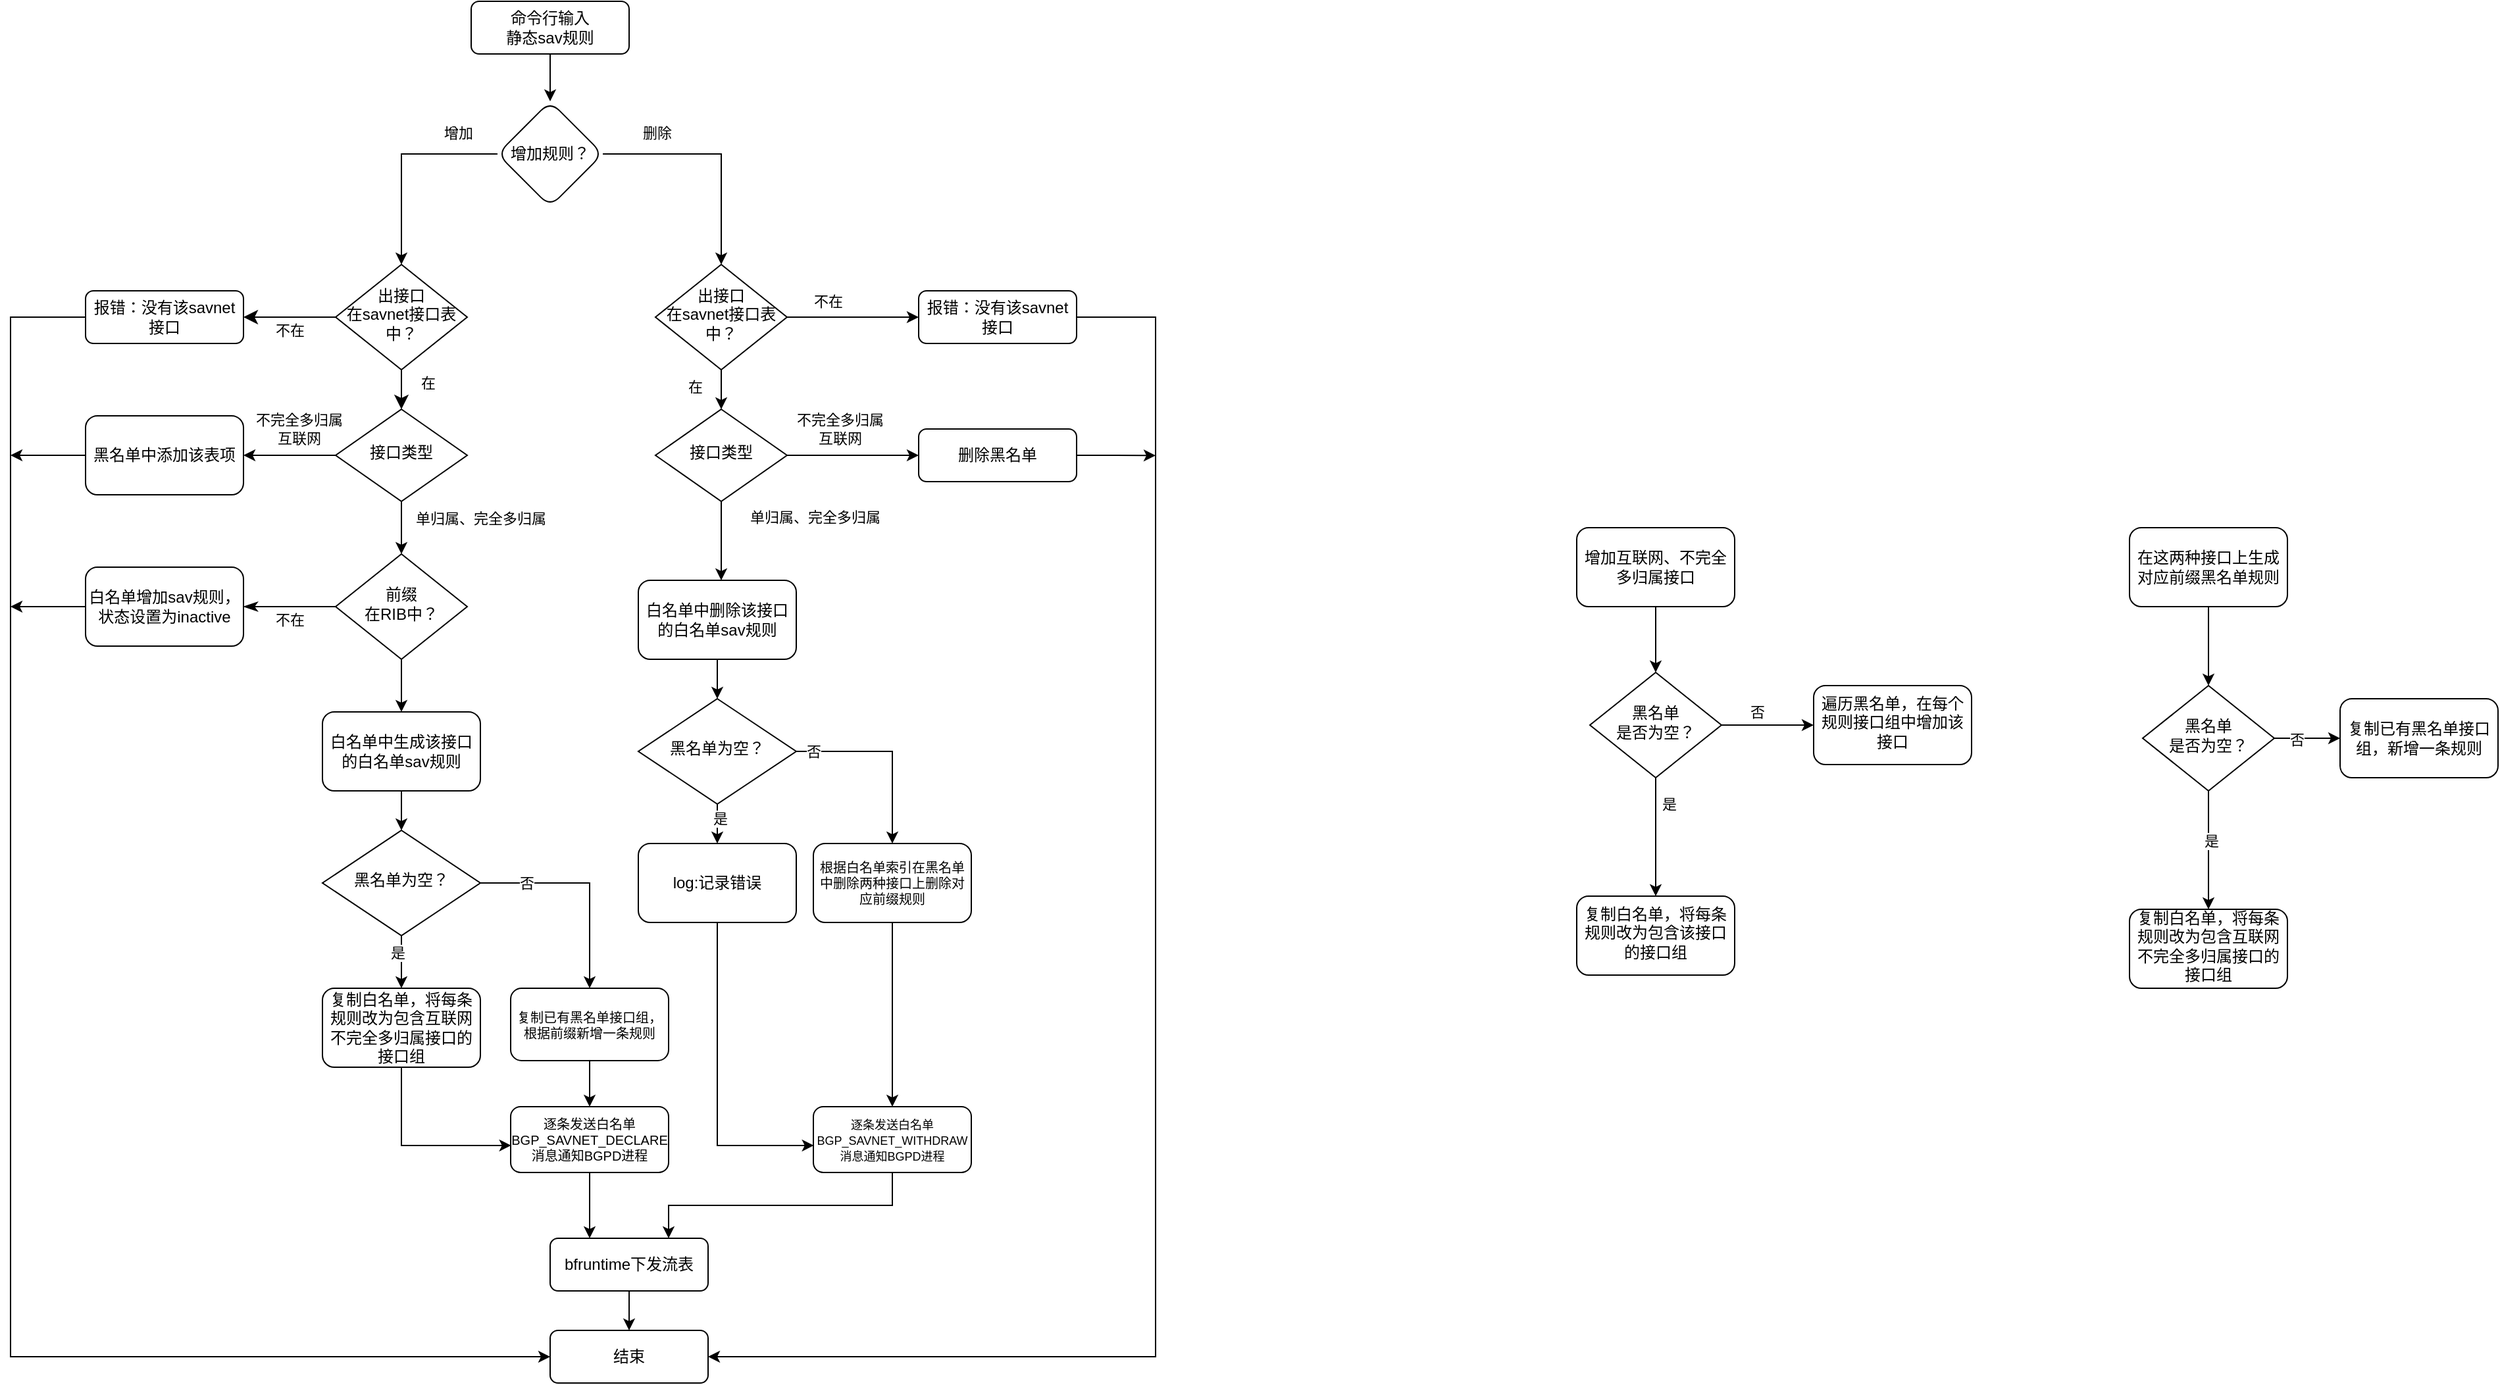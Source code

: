<mxfile version="23.0.0" type="github" pages="8">
  <diagram id="C5RBs43oDa-KdzZeNtuy" name="Page-1">
    <mxGraphModel dx="5436" dy="3609" grid="1" gridSize="10" guides="1" tooltips="1" connect="1" arrows="1" fold="1" page="1" pageScale="1" pageWidth="827" pageHeight="1169" math="0" shadow="0">
      <root>
        <mxCell id="WIyWlLk6GJQsqaUBKTNV-0" />
        <mxCell id="WIyWlLk6GJQsqaUBKTNV-1" parent="WIyWlLk6GJQsqaUBKTNV-0" />
        <mxCell id="sOkfHLoV4uFdZrz1ryZe-4" value="" style="edgeStyle=orthogonalEdgeStyle;rounded=0;orthogonalLoop=1;jettySize=auto;html=1;exitX=0.5;exitY=1;exitDx=0;exitDy=0;" parent="WIyWlLk6GJQsqaUBKTNV-1" source="WIyWlLk6GJQsqaUBKTNV-3" target="sOkfHLoV4uFdZrz1ryZe-3" edge="1">
          <mxGeometry relative="1" as="geometry">
            <mxPoint x="297" y="20" as="sourcePoint" />
          </mxGeometry>
        </mxCell>
        <mxCell id="WIyWlLk6GJQsqaUBKTNV-3" value="命令行输入&lt;br&gt;静态sav规则" style="rounded=1;whiteSpace=wrap;html=1;fontSize=12;glass=0;strokeWidth=1;shadow=0;" parent="WIyWlLk6GJQsqaUBKTNV-1" vertex="1">
          <mxGeometry x="210" y="-30" width="120" height="40" as="geometry" />
        </mxCell>
        <mxCell id="WIyWlLk6GJQsqaUBKTNV-4" value="在" style="rounded=0;html=1;jettySize=auto;orthogonalLoop=1;fontSize=11;endArrow=classic;endFill=1;endSize=8;strokeWidth=1;shadow=0;labelBackgroundColor=none;edgeStyle=orthogonalEdgeStyle;entryX=0.5;entryY=0;entryDx=0;entryDy=0;" parent="WIyWlLk6GJQsqaUBKTNV-1" source="WIyWlLk6GJQsqaUBKTNV-6" target="zvvp0phdEBOQ2-SjyJMt-2" edge="1">
          <mxGeometry x="0.2" y="20" relative="1" as="geometry">
            <mxPoint as="offset" />
            <mxPoint x="157" y="290" as="targetPoint" />
          </mxGeometry>
        </mxCell>
        <mxCell id="WIyWlLk6GJQsqaUBKTNV-5" value="不在" style="edgeStyle=orthogonalEdgeStyle;rounded=0;html=1;jettySize=auto;orthogonalLoop=1;fontSize=11;endArrow=classic;endFill=1;endSize=8;strokeWidth=1;shadow=0;labelBackgroundColor=none;" parent="WIyWlLk6GJQsqaUBKTNV-1" source="WIyWlLk6GJQsqaUBKTNV-6" target="WIyWlLk6GJQsqaUBKTNV-7" edge="1">
          <mxGeometry y="10" relative="1" as="geometry">
            <mxPoint as="offset" />
          </mxGeometry>
        </mxCell>
        <mxCell id="WIyWlLk6GJQsqaUBKTNV-6" value="出接口&lt;br&gt;在savnet接口表中？" style="rhombus;whiteSpace=wrap;html=1;shadow=0;fontFamily=Helvetica;fontSize=12;align=center;strokeWidth=1;spacing=6;spacingTop=-4;" parent="WIyWlLk6GJQsqaUBKTNV-1" vertex="1">
          <mxGeometry x="107" y="170" width="100" height="80" as="geometry" />
        </mxCell>
        <mxCell id="WIyWlLk6GJQsqaUBKTNV-7" value="报错：没有该savnet接口" style="rounded=1;whiteSpace=wrap;html=1;fontSize=12;glass=0;strokeWidth=1;shadow=0;" parent="WIyWlLk6GJQsqaUBKTNV-1" vertex="1">
          <mxGeometry x="-83" y="190" width="120" height="40" as="geometry" />
        </mxCell>
        <mxCell id="sOkfHLoV4uFdZrz1ryZe-5" value="增加" style="edgeStyle=orthogonalEdgeStyle;rounded=0;orthogonalLoop=1;jettySize=auto;html=1;entryX=0.5;entryY=0;entryDx=0;entryDy=0;" parent="WIyWlLk6GJQsqaUBKTNV-1" source="sOkfHLoV4uFdZrz1ryZe-3" target="WIyWlLk6GJQsqaUBKTNV-6" edge="1">
          <mxGeometry x="-0.618" y="-16" relative="1" as="geometry">
            <mxPoint as="offset" />
          </mxGeometry>
        </mxCell>
        <mxCell id="sOkfHLoV4uFdZrz1ryZe-8" value="" style="edgeStyle=orthogonalEdgeStyle;rounded=0;orthogonalLoop=1;jettySize=auto;html=1;entryX=0.5;entryY=0;entryDx=0;entryDy=0;" parent="WIyWlLk6GJQsqaUBKTNV-1" source="sOkfHLoV4uFdZrz1ryZe-3" target="sOkfHLoV4uFdZrz1ryZe-11" edge="1">
          <mxGeometry relative="1" as="geometry">
            <mxPoint x="460.029" y="170" as="targetPoint" />
          </mxGeometry>
        </mxCell>
        <mxCell id="sOkfHLoV4uFdZrz1ryZe-9" value="删除" style="edgeLabel;html=1;align=center;verticalAlign=middle;resizable=0;points=[];" parent="sOkfHLoV4uFdZrz1ryZe-8" vertex="1" connectable="0">
          <mxGeometry x="-0.04" y="1" relative="1" as="geometry">
            <mxPoint x="-43" y="-15" as="offset" />
          </mxGeometry>
        </mxCell>
        <mxCell id="sOkfHLoV4uFdZrz1ryZe-3" value="增加规则？" style="rhombus;whiteSpace=wrap;html=1;rounded=1;glass=0;strokeWidth=1;shadow=0;" parent="WIyWlLk6GJQsqaUBKTNV-1" vertex="1">
          <mxGeometry x="230" y="46" width="80" height="80" as="geometry" />
        </mxCell>
        <mxCell id="sOkfHLoV4uFdZrz1ryZe-15" value="" style="edgeStyle=orthogonalEdgeStyle;rounded=0;orthogonalLoop=1;jettySize=auto;html=1;exitX=1;exitY=0.5;exitDx=0;exitDy=0;entryX=0;entryY=0.5;entryDx=0;entryDy=0;" parent="WIyWlLk6GJQsqaUBKTNV-1" source="sOkfHLoV4uFdZrz1ryZe-11" target="UGObc9jpRHtdredPz7N7-5" edge="1">
          <mxGeometry relative="1" as="geometry">
            <mxPoint x="830" y="240" as="sourcePoint" />
            <mxPoint x="530" y="210" as="targetPoint" />
          </mxGeometry>
        </mxCell>
        <mxCell id="zvvp0phdEBOQ2-SjyJMt-5" value="不在" style="edgeLabel;html=1;align=center;verticalAlign=middle;resizable=0;points=[];" vertex="1" connectable="0" parent="sOkfHLoV4uFdZrz1ryZe-15">
          <mxGeometry x="-0.32" y="1" relative="1" as="geometry">
            <mxPoint x="-3" y="-11" as="offset" />
          </mxGeometry>
        </mxCell>
        <mxCell id="zvvp0phdEBOQ2-SjyJMt-36" style="edgeStyle=orthogonalEdgeStyle;rounded=0;orthogonalLoop=1;jettySize=auto;html=1;exitX=0.5;exitY=1;exitDx=0;exitDy=0;entryX=0.5;entryY=0;entryDx=0;entryDy=0;" edge="1" parent="WIyWlLk6GJQsqaUBKTNV-1" source="sOkfHLoV4uFdZrz1ryZe-11" target="zvvp0phdEBOQ2-SjyJMt-35">
          <mxGeometry relative="1" as="geometry" />
        </mxCell>
        <mxCell id="zvvp0phdEBOQ2-SjyJMt-37" value="在" style="edgeLabel;html=1;align=center;verticalAlign=middle;resizable=0;points=[];" vertex="1" connectable="0" parent="zvvp0phdEBOQ2-SjyJMt-36">
          <mxGeometry x="-0.148" relative="1" as="geometry">
            <mxPoint x="-20" as="offset" />
          </mxGeometry>
        </mxCell>
        <mxCell id="sOkfHLoV4uFdZrz1ryZe-11" value="出接口&lt;br&gt;在savnet接口表中？" style="rhombus;whiteSpace=wrap;html=1;shadow=0;fontFamily=Helvetica;fontSize=12;align=center;strokeWidth=1;spacing=6;spacingTop=-4;" parent="WIyWlLk6GJQsqaUBKTNV-1" vertex="1">
          <mxGeometry x="350" y="170" width="100" height="80" as="geometry" />
        </mxCell>
        <mxCell id="zvvp0phdEBOQ2-SjyJMt-7" value="" style="edgeStyle=orthogonalEdgeStyle;rounded=0;orthogonalLoop=1;jettySize=auto;html=1;entryX=1;entryY=0.5;entryDx=0;entryDy=0;" edge="1" parent="WIyWlLk6GJQsqaUBKTNV-1" source="zvvp0phdEBOQ2-SjyJMt-2" target="zvvp0phdEBOQ2-SjyJMt-21">
          <mxGeometry relative="1" as="geometry">
            <mxPoint x="257" y="320" as="targetPoint" />
          </mxGeometry>
        </mxCell>
        <mxCell id="zvvp0phdEBOQ2-SjyJMt-8" value="不完全多归属&lt;br&gt;互联网" style="edgeLabel;html=1;align=center;verticalAlign=middle;resizable=0;points=[];" vertex="1" connectable="0" parent="zvvp0phdEBOQ2-SjyJMt-7">
          <mxGeometry x="-0.2" relative="1" as="geometry">
            <mxPoint y="-20" as="offset" />
          </mxGeometry>
        </mxCell>
        <mxCell id="zvvp0phdEBOQ2-SjyJMt-10" value="" style="edgeStyle=orthogonalEdgeStyle;rounded=0;orthogonalLoop=1;jettySize=auto;html=1;" edge="1" parent="WIyWlLk6GJQsqaUBKTNV-1" source="zvvp0phdEBOQ2-SjyJMt-2" target="UGObc9jpRHtdredPz7N7-3">
          <mxGeometry relative="1" as="geometry">
            <mxPoint x="157" y="410" as="targetPoint" />
          </mxGeometry>
        </mxCell>
        <mxCell id="zvvp0phdEBOQ2-SjyJMt-11" value="单归属、完全多归属" style="edgeLabel;html=1;align=center;verticalAlign=middle;resizable=0;points=[];" vertex="1" connectable="0" parent="zvvp0phdEBOQ2-SjyJMt-10">
          <mxGeometry relative="1" as="geometry">
            <mxPoint x="60" y="-7" as="offset" />
          </mxGeometry>
        </mxCell>
        <mxCell id="zvvp0phdEBOQ2-SjyJMt-2" value="接口类型" style="rhombus;whiteSpace=wrap;html=1;shadow=0;strokeWidth=1;spacing=6;spacingTop=-4;" vertex="1" parent="WIyWlLk6GJQsqaUBKTNV-1">
          <mxGeometry x="107" y="280" width="100" height="70" as="geometry" />
        </mxCell>
        <mxCell id="zvvp0phdEBOQ2-SjyJMt-13" value="" style="edgeStyle=orthogonalEdgeStyle;rounded=0;orthogonalLoop=1;jettySize=auto;html=1;exitX=0.5;exitY=1;exitDx=0;exitDy=0;" edge="1" parent="WIyWlLk6GJQsqaUBKTNV-1" source="zvvp0phdEBOQ2-SjyJMt-23" target="zvvp0phdEBOQ2-SjyJMt-12">
          <mxGeometry relative="1" as="geometry">
            <mxPoint x="157" y="616.67" as="sourcePoint" />
          </mxGeometry>
        </mxCell>
        <mxCell id="zvvp0phdEBOQ2-SjyJMt-16" value="" style="edgeStyle=orthogonalEdgeStyle;rounded=0;orthogonalLoop=1;jettySize=auto;html=1;" edge="1" parent="WIyWlLk6GJQsqaUBKTNV-1" source="zvvp0phdEBOQ2-SjyJMt-12" target="zvvp0phdEBOQ2-SjyJMt-24">
          <mxGeometry relative="1" as="geometry">
            <mxPoint x="157" y="776.67" as="targetPoint" />
          </mxGeometry>
        </mxCell>
        <mxCell id="wSN7t7aTGQT1oJghnbh4-2" value="是" style="edgeLabel;html=1;align=center;verticalAlign=middle;resizable=0;points=[];" vertex="1" connectable="0" parent="zvvp0phdEBOQ2-SjyJMt-16">
          <mxGeometry x="-0.348" y="-3" relative="1" as="geometry">
            <mxPoint as="offset" />
          </mxGeometry>
        </mxCell>
        <mxCell id="zvvp0phdEBOQ2-SjyJMt-19" value="" style="edgeStyle=orthogonalEdgeStyle;rounded=0;orthogonalLoop=1;jettySize=auto;html=1;exitX=1;exitY=0.5;exitDx=0;exitDy=0;entryX=0.5;entryY=0;entryDx=0;entryDy=0;" edge="1" parent="WIyWlLk6GJQsqaUBKTNV-1" source="zvvp0phdEBOQ2-SjyJMt-12" target="wSN7t7aTGQT1oJghnbh4-0">
          <mxGeometry relative="1" as="geometry">
            <mxPoint x="196.999" y="696.671" as="sourcePoint" />
            <mxPoint x="270" y="700" as="targetPoint" />
          </mxGeometry>
        </mxCell>
        <mxCell id="wSN7t7aTGQT1oJghnbh4-1" value="否" style="edgeLabel;html=1;align=center;verticalAlign=middle;resizable=0;points=[];" vertex="1" connectable="0" parent="zvvp0phdEBOQ2-SjyJMt-19">
          <mxGeometry x="-0.569" relative="1" as="geometry">
            <mxPoint as="offset" />
          </mxGeometry>
        </mxCell>
        <mxCell id="zvvp0phdEBOQ2-SjyJMt-12" value="黑名单为空？" style="rhombus;whiteSpace=wrap;html=1;shadow=0;strokeWidth=1;spacing=6;spacingTop=-4;" vertex="1" parent="WIyWlLk6GJQsqaUBKTNV-1">
          <mxGeometry x="97" y="600" width="120" height="80" as="geometry" />
        </mxCell>
        <mxCell id="UGObc9jpRHtdredPz7N7-13" style="edgeStyle=orthogonalEdgeStyle;rounded=0;orthogonalLoop=1;jettySize=auto;html=1;" edge="1" parent="WIyWlLk6GJQsqaUBKTNV-1" source="zvvp0phdEBOQ2-SjyJMt-21">
          <mxGeometry relative="1" as="geometry">
            <mxPoint x="-140" y="315" as="targetPoint" />
          </mxGeometry>
        </mxCell>
        <mxCell id="zvvp0phdEBOQ2-SjyJMt-21" value="黑名单中添加该表项" style="rounded=1;whiteSpace=wrap;html=1;" vertex="1" parent="WIyWlLk6GJQsqaUBKTNV-1">
          <mxGeometry x="-83" y="285" width="120" height="60" as="geometry" />
        </mxCell>
        <mxCell id="zvvp0phdEBOQ2-SjyJMt-23" value="白名单中生成该接口的白名单sav规则" style="rounded=1;whiteSpace=wrap;html=1;" vertex="1" parent="WIyWlLk6GJQsqaUBKTNV-1">
          <mxGeometry x="97" y="510.0" width="120" height="60" as="geometry" />
        </mxCell>
        <mxCell id="zvvp0phdEBOQ2-SjyJMt-24" value="复制白名单，将每条规则改为包含互联网&lt;br style=&quot;border-color: var(--border-color);&quot;&gt;不完全多归属接口的接口组" style="rounded=1;whiteSpace=wrap;html=1;" vertex="1" parent="WIyWlLk6GJQsqaUBKTNV-1">
          <mxGeometry x="97" y="720" width="120" height="60" as="geometry" />
        </mxCell>
        <mxCell id="zvvp0phdEBOQ2-SjyJMt-30" style="edgeStyle=orthogonalEdgeStyle;rounded=0;orthogonalLoop=1;jettySize=auto;html=1;exitX=0.5;exitY=1;exitDx=0;exitDy=0;entryX=0.25;entryY=0;entryDx=0;entryDy=0;" edge="1" parent="WIyWlLk6GJQsqaUBKTNV-1" source="zvvp0phdEBOQ2-SjyJMt-25" target="zvvp0phdEBOQ2-SjyJMt-29">
          <mxGeometry relative="1" as="geometry">
            <mxPoint x="367" y="996.67" as="targetPoint" />
          </mxGeometry>
        </mxCell>
        <mxCell id="zvvp0phdEBOQ2-SjyJMt-25" value="逐条发送白名单BGP_SAVNET_DECLARE消息通知BGPD进程" style="rounded=1;whiteSpace=wrap;html=1;fontSize=10;" vertex="1" parent="WIyWlLk6GJQsqaUBKTNV-1">
          <mxGeometry x="240" y="810" width="120" height="50" as="geometry" />
        </mxCell>
        <mxCell id="zvvp0phdEBOQ2-SjyJMt-28" style="edgeStyle=orthogonalEdgeStyle;rounded=0;orthogonalLoop=1;jettySize=auto;html=1;exitX=0.5;exitY=1;exitDx=0;exitDy=0;entryX=0.003;entryY=0.589;entryDx=0;entryDy=0;entryPerimeter=0;" edge="1" parent="WIyWlLk6GJQsqaUBKTNV-1" source="zvvp0phdEBOQ2-SjyJMt-24" target="zvvp0phdEBOQ2-SjyJMt-25">
          <mxGeometry relative="1" as="geometry" />
        </mxCell>
        <mxCell id="UGObc9jpRHtdredPz7N7-8" style="edgeStyle=orthogonalEdgeStyle;rounded=0;orthogonalLoop=1;jettySize=auto;html=1;" edge="1" parent="WIyWlLk6GJQsqaUBKTNV-1" source="zvvp0phdEBOQ2-SjyJMt-29" target="UGObc9jpRHtdredPz7N7-7">
          <mxGeometry relative="1" as="geometry" />
        </mxCell>
        <mxCell id="zvvp0phdEBOQ2-SjyJMt-29" value="bfruntime下发流表" style="rounded=1;whiteSpace=wrap;html=1;" vertex="1" parent="WIyWlLk6GJQsqaUBKTNV-1">
          <mxGeometry x="270" y="910" width="120" height="40" as="geometry" />
        </mxCell>
        <mxCell id="zvvp0phdEBOQ2-SjyJMt-31" value="" style="edgeStyle=orthogonalEdgeStyle;rounded=0;orthogonalLoop=1;jettySize=auto;html=1;entryX=0;entryY=0.5;entryDx=0;entryDy=0;" edge="1" parent="WIyWlLk6GJQsqaUBKTNV-1" source="zvvp0phdEBOQ2-SjyJMt-35" target="zvvp0phdEBOQ2-SjyJMt-38">
          <mxGeometry relative="1" as="geometry">
            <mxPoint x="500" y="320" as="targetPoint" />
          </mxGeometry>
        </mxCell>
        <mxCell id="zvvp0phdEBOQ2-SjyJMt-32" value="不完全多归属&lt;br&gt;互联网" style="edgeLabel;html=1;align=center;verticalAlign=middle;resizable=0;points=[];" vertex="1" connectable="0" parent="zvvp0phdEBOQ2-SjyJMt-31">
          <mxGeometry x="-0.2" relative="1" as="geometry">
            <mxPoint y="-20" as="offset" />
          </mxGeometry>
        </mxCell>
        <mxCell id="zvvp0phdEBOQ2-SjyJMt-33" value="" style="edgeStyle=orthogonalEdgeStyle;rounded=0;orthogonalLoop=1;jettySize=auto;html=1;" edge="1" parent="WIyWlLk6GJQsqaUBKTNV-1" source="zvvp0phdEBOQ2-SjyJMt-35">
          <mxGeometry relative="1" as="geometry">
            <mxPoint x="400" y="410" as="targetPoint" />
          </mxGeometry>
        </mxCell>
        <mxCell id="zvvp0phdEBOQ2-SjyJMt-34" value="单归属、完全多归属" style="edgeLabel;html=1;align=center;verticalAlign=middle;resizable=0;points=[];" vertex="1" connectable="0" parent="zvvp0phdEBOQ2-SjyJMt-33">
          <mxGeometry relative="1" as="geometry">
            <mxPoint x="70" y="-18" as="offset" />
          </mxGeometry>
        </mxCell>
        <mxCell id="zvvp0phdEBOQ2-SjyJMt-35" value="接口类型" style="rhombus;whiteSpace=wrap;html=1;shadow=0;strokeWidth=1;spacing=6;spacingTop=-4;" vertex="1" parent="WIyWlLk6GJQsqaUBKTNV-1">
          <mxGeometry x="350" y="280" width="100" height="70" as="geometry" />
        </mxCell>
        <mxCell id="UGObc9jpRHtdredPz7N7-16" style="edgeStyle=orthogonalEdgeStyle;rounded=0;orthogonalLoop=1;jettySize=auto;html=1;exitX=1;exitY=0.5;exitDx=0;exitDy=0;" edge="1" parent="WIyWlLk6GJQsqaUBKTNV-1" source="zvvp0phdEBOQ2-SjyJMt-38">
          <mxGeometry relative="1" as="geometry">
            <mxPoint x="730" y="315.167" as="targetPoint" />
          </mxGeometry>
        </mxCell>
        <mxCell id="zvvp0phdEBOQ2-SjyJMt-38" value="删除黑名单" style="rounded=1;whiteSpace=wrap;html=1;" vertex="1" parent="WIyWlLk6GJQsqaUBKTNV-1">
          <mxGeometry x="550" y="295" width="120" height="40" as="geometry" />
        </mxCell>
        <mxCell id="zvvp0phdEBOQ2-SjyJMt-48" style="edgeStyle=orthogonalEdgeStyle;rounded=0;orthogonalLoop=1;jettySize=auto;html=1;entryX=0.5;entryY=0;entryDx=0;entryDy=0;" edge="1" parent="WIyWlLk6GJQsqaUBKTNV-1" source="zvvp0phdEBOQ2-SjyJMt-39" target="zvvp0phdEBOQ2-SjyJMt-44">
          <mxGeometry relative="1" as="geometry" />
        </mxCell>
        <mxCell id="zvvp0phdEBOQ2-SjyJMt-39" value="白名单中删除该接口的白名单sav规则" style="rounded=1;whiteSpace=wrap;html=1;" vertex="1" parent="WIyWlLk6GJQsqaUBKTNV-1">
          <mxGeometry x="337" y="410" width="120" height="60" as="geometry" />
        </mxCell>
        <mxCell id="zvvp0phdEBOQ2-SjyJMt-40" value="" style="edgeStyle=orthogonalEdgeStyle;rounded=0;orthogonalLoop=1;jettySize=auto;html=1;entryX=0.5;entryY=0;entryDx=0;entryDy=0;" edge="1" parent="WIyWlLk6GJQsqaUBKTNV-1" source="zvvp0phdEBOQ2-SjyJMt-44" target="zvvp0phdEBOQ2-SjyJMt-45">
          <mxGeometry relative="1" as="geometry">
            <mxPoint x="400" y="630" as="targetPoint" />
          </mxGeometry>
        </mxCell>
        <mxCell id="wSN7t7aTGQT1oJghnbh4-6" value="是" style="edgeLabel;html=1;align=center;verticalAlign=middle;resizable=0;points=[];" vertex="1" connectable="0" parent="zvvp0phdEBOQ2-SjyJMt-40">
          <mxGeometry x="0.21" y="2" relative="1" as="geometry">
            <mxPoint as="offset" />
          </mxGeometry>
        </mxCell>
        <mxCell id="zvvp0phdEBOQ2-SjyJMt-42" value="" style="edgeStyle=orthogonalEdgeStyle;rounded=0;orthogonalLoop=1;jettySize=auto;html=1;exitX=1;exitY=0.5;exitDx=0;exitDy=0;entryX=0.5;entryY=0;entryDx=0;entryDy=0;" edge="1" parent="WIyWlLk6GJQsqaUBKTNV-1" target="wSN7t7aTGQT1oJghnbh4-5" source="zvvp0phdEBOQ2-SjyJMt-44">
          <mxGeometry relative="1" as="geometry">
            <mxPoint x="439.999" y="550.001" as="sourcePoint" />
            <mxPoint x="510" y="680" as="targetPoint" />
          </mxGeometry>
        </mxCell>
        <mxCell id="wSN7t7aTGQT1oJghnbh4-4" value="否" style="edgeLabel;html=1;align=center;verticalAlign=middle;resizable=0;points=[];" vertex="1" connectable="0" parent="zvvp0phdEBOQ2-SjyJMt-42">
          <mxGeometry x="-0.815" relative="1" as="geometry">
            <mxPoint as="offset" />
          </mxGeometry>
        </mxCell>
        <mxCell id="zvvp0phdEBOQ2-SjyJMt-44" value="黑名单为空？" style="rhombus;whiteSpace=wrap;html=1;shadow=0;strokeWidth=1;spacing=6;spacingTop=-4;" vertex="1" parent="WIyWlLk6GJQsqaUBKTNV-1">
          <mxGeometry x="337" y="500" width="120" height="80" as="geometry" />
        </mxCell>
        <mxCell id="zvvp0phdEBOQ2-SjyJMt-45" value="log:记录错误" style="rounded=1;whiteSpace=wrap;html=1;" vertex="1" parent="WIyWlLk6GJQsqaUBKTNV-1">
          <mxGeometry x="337" y="610" width="120" height="60" as="geometry" />
        </mxCell>
        <mxCell id="zvvp0phdEBOQ2-SjyJMt-49" style="edgeStyle=orthogonalEdgeStyle;rounded=0;orthogonalLoop=1;jettySize=auto;html=1;exitX=0.5;exitY=1;exitDx=0;exitDy=0;entryX=0.75;entryY=0;entryDx=0;entryDy=0;" edge="1" parent="WIyWlLk6GJQsqaUBKTNV-1" source="zvvp0phdEBOQ2-SjyJMt-46" target="zvvp0phdEBOQ2-SjyJMt-29">
          <mxGeometry relative="1" as="geometry" />
        </mxCell>
        <mxCell id="zvvp0phdEBOQ2-SjyJMt-46" value="&lt;font style=&quot;font-size: 9px;&quot;&gt;逐条发送白名单BGP_SAVNET_WITHDRAW消息通知BGPD进程&lt;/font&gt;" style="rounded=1;whiteSpace=wrap;html=1;fontSize=10;" vertex="1" parent="WIyWlLk6GJQsqaUBKTNV-1">
          <mxGeometry x="470" y="810" width="120" height="50" as="geometry" />
        </mxCell>
        <mxCell id="zvvp0phdEBOQ2-SjyJMt-47" style="edgeStyle=orthogonalEdgeStyle;rounded=0;orthogonalLoop=1;jettySize=auto;html=1;exitX=0.5;exitY=1;exitDx=0;exitDy=0;entryX=0.003;entryY=0.589;entryDx=0;entryDy=0;entryPerimeter=0;" edge="1" parent="WIyWlLk6GJQsqaUBKTNV-1" source="zvvp0phdEBOQ2-SjyJMt-45" target="zvvp0phdEBOQ2-SjyJMt-46">
          <mxGeometry relative="1" as="geometry" />
        </mxCell>
        <mxCell id="UGObc9jpRHtdredPz7N7-1" value="不在" style="edgeStyle=orthogonalEdgeStyle;rounded=0;html=1;jettySize=auto;orthogonalLoop=1;fontSize=11;endArrow=classicThin;endFill=1;endSize=8;strokeWidth=1;shadow=0;labelBackgroundColor=none;" edge="1" parent="WIyWlLk6GJQsqaUBKTNV-1" source="UGObc9jpRHtdredPz7N7-3" target="UGObc9jpRHtdredPz7N7-4">
          <mxGeometry y="10" relative="1" as="geometry">
            <mxPoint as="offset" />
          </mxGeometry>
        </mxCell>
        <mxCell id="UGObc9jpRHtdredPz7N7-6" style="edgeStyle=orthogonalEdgeStyle;rounded=0;orthogonalLoop=1;jettySize=auto;html=1;exitX=0.5;exitY=1;exitDx=0;exitDy=0;" edge="1" parent="WIyWlLk6GJQsqaUBKTNV-1" source="UGObc9jpRHtdredPz7N7-3" target="zvvp0phdEBOQ2-SjyJMt-23">
          <mxGeometry relative="1" as="geometry" />
        </mxCell>
        <mxCell id="UGObc9jpRHtdredPz7N7-3" value="前缀&lt;br&gt;在RIB中？" style="rhombus;whiteSpace=wrap;html=1;shadow=0;fontFamily=Helvetica;fontSize=12;align=center;strokeWidth=1;spacing=6;spacingTop=-4;" vertex="1" parent="WIyWlLk6GJQsqaUBKTNV-1">
          <mxGeometry x="107" y="390" width="100" height="80" as="geometry" />
        </mxCell>
        <mxCell id="UGObc9jpRHtdredPz7N7-14" style="edgeStyle=orthogonalEdgeStyle;rounded=0;orthogonalLoop=1;jettySize=auto;html=1;" edge="1" parent="WIyWlLk6GJQsqaUBKTNV-1" source="UGObc9jpRHtdredPz7N7-4">
          <mxGeometry relative="1" as="geometry">
            <mxPoint x="-140" y="430" as="targetPoint" />
          </mxGeometry>
        </mxCell>
        <mxCell id="UGObc9jpRHtdredPz7N7-4" value="白名单增加sav规则，状态设置为inactive" style="rounded=1;whiteSpace=wrap;html=1;fontSize=12;glass=0;strokeWidth=1;shadow=0;" vertex="1" parent="WIyWlLk6GJQsqaUBKTNV-1">
          <mxGeometry x="-83" y="400" width="120" height="60" as="geometry" />
        </mxCell>
        <mxCell id="UGObc9jpRHtdredPz7N7-15" style="edgeStyle=orthogonalEdgeStyle;rounded=0;orthogonalLoop=1;jettySize=auto;html=1;entryX=1;entryY=0.5;entryDx=0;entryDy=0;" edge="1" parent="WIyWlLk6GJQsqaUBKTNV-1" source="UGObc9jpRHtdredPz7N7-5" target="UGObc9jpRHtdredPz7N7-7">
          <mxGeometry relative="1" as="geometry">
            <Array as="points">
              <mxPoint x="730" y="210" />
              <mxPoint x="730" y="1000" />
            </Array>
          </mxGeometry>
        </mxCell>
        <mxCell id="UGObc9jpRHtdredPz7N7-5" value="报错：没有该savnet接口" style="rounded=1;whiteSpace=wrap;html=1;fontSize=12;glass=0;strokeWidth=1;shadow=0;" vertex="1" parent="WIyWlLk6GJQsqaUBKTNV-1">
          <mxGeometry x="550" y="190" width="120" height="40" as="geometry" />
        </mxCell>
        <mxCell id="UGObc9jpRHtdredPz7N7-7" value="结束" style="rounded=1;whiteSpace=wrap;html=1;" vertex="1" parent="WIyWlLk6GJQsqaUBKTNV-1">
          <mxGeometry x="270" y="980" width="120" height="40" as="geometry" />
        </mxCell>
        <mxCell id="UGObc9jpRHtdredPz7N7-9" style="edgeStyle=orthogonalEdgeStyle;rounded=0;orthogonalLoop=1;jettySize=auto;html=1;exitX=0;exitY=0.5;exitDx=0;exitDy=0;entryX=0;entryY=0.5;entryDx=0;entryDy=0;" edge="1" parent="WIyWlLk6GJQsqaUBKTNV-1" source="WIyWlLk6GJQsqaUBKTNV-7" target="UGObc9jpRHtdredPz7N7-7">
          <mxGeometry relative="1" as="geometry">
            <mxPoint x="330" y="1000" as="targetPoint" />
            <Array as="points">
              <mxPoint x="-140" y="210" />
              <mxPoint x="-140" y="1000" />
            </Array>
          </mxGeometry>
        </mxCell>
        <mxCell id="GYhwTuor2z040VhRRy2U-3" value="" style="edgeStyle=orthogonalEdgeStyle;rounded=0;orthogonalLoop=1;jettySize=auto;html=1;" edge="1" parent="WIyWlLk6GJQsqaUBKTNV-1" source="GYhwTuor2z040VhRRy2U-0" target="GYhwTuor2z040VhRRy2U-2">
          <mxGeometry relative="1" as="geometry" />
        </mxCell>
        <mxCell id="GYhwTuor2z040VhRRy2U-0" value="增加互联网、不完全多归属接口" style="rounded=1;whiteSpace=wrap;html=1;" vertex="1" parent="WIyWlLk6GJQsqaUBKTNV-1">
          <mxGeometry x="1050" y="370" width="120" height="60" as="geometry" />
        </mxCell>
        <mxCell id="GYhwTuor2z040VhRRy2U-5" value="" style="edgeStyle=orthogonalEdgeStyle;rounded=0;orthogonalLoop=1;jettySize=auto;html=1;" edge="1" parent="WIyWlLk6GJQsqaUBKTNV-1" source="GYhwTuor2z040VhRRy2U-2" target="GYhwTuor2z040VhRRy2U-4">
          <mxGeometry relative="1" as="geometry" />
        </mxCell>
        <mxCell id="GYhwTuor2z040VhRRy2U-6" value="否" style="edgeLabel;html=1;align=center;verticalAlign=middle;resizable=0;points=[];" vertex="1" connectable="0" parent="GYhwTuor2z040VhRRy2U-5">
          <mxGeometry x="-0.222" relative="1" as="geometry">
            <mxPoint y="-10" as="offset" />
          </mxGeometry>
        </mxCell>
        <mxCell id="GYhwTuor2z040VhRRy2U-9" value="" style="edgeStyle=orthogonalEdgeStyle;rounded=0;orthogonalLoop=1;jettySize=auto;html=1;" edge="1" parent="WIyWlLk6GJQsqaUBKTNV-1" source="GYhwTuor2z040VhRRy2U-2" target="GYhwTuor2z040VhRRy2U-8">
          <mxGeometry relative="1" as="geometry" />
        </mxCell>
        <mxCell id="GYhwTuor2z040VhRRy2U-10" value="是" style="edgeLabel;html=1;align=center;verticalAlign=middle;resizable=0;points=[];" vertex="1" connectable="0" parent="GYhwTuor2z040VhRRy2U-9">
          <mxGeometry x="-0.369" y="1" relative="1" as="geometry">
            <mxPoint x="9" y="-9" as="offset" />
          </mxGeometry>
        </mxCell>
        <mxCell id="GYhwTuor2z040VhRRy2U-2" value="黑名单&lt;br&gt;是否为空？" style="rhombus;whiteSpace=wrap;html=1;shadow=0;fontFamily=Helvetica;fontSize=12;align=center;strokeWidth=1;spacing=6;spacingTop=-4;" vertex="1" parent="WIyWlLk6GJQsqaUBKTNV-1">
          <mxGeometry x="1060" y="480" width="100" height="80" as="geometry" />
        </mxCell>
        <mxCell id="GYhwTuor2z040VhRRy2U-4" value="遍历黑名单，在每个规则接口组中增加该接口" style="rounded=1;whiteSpace=wrap;html=1;shadow=0;strokeWidth=1;spacing=6;spacingTop=-4;" vertex="1" parent="WIyWlLk6GJQsqaUBKTNV-1">
          <mxGeometry x="1230" y="490" width="120" height="60" as="geometry" />
        </mxCell>
        <mxCell id="GYhwTuor2z040VhRRy2U-14" value="" style="edgeStyle=orthogonalEdgeStyle;rounded=0;orthogonalLoop=1;jettySize=auto;html=1;" edge="1" parent="WIyWlLk6GJQsqaUBKTNV-1" source="GYhwTuor2z040VhRRy2U-7" target="GYhwTuor2z040VhRRy2U-13">
          <mxGeometry relative="1" as="geometry" />
        </mxCell>
        <mxCell id="GYhwTuor2z040VhRRy2U-7" value="在这两种接口上生成对应前缀黑名单规则" style="rounded=1;whiteSpace=wrap;html=1;" vertex="1" parent="WIyWlLk6GJQsqaUBKTNV-1">
          <mxGeometry x="1470" y="370" width="120" height="60" as="geometry" />
        </mxCell>
        <mxCell id="GYhwTuor2z040VhRRy2U-8" value="复制白名单，将每条规则改为包含该接口的接口组" style="rounded=1;whiteSpace=wrap;html=1;shadow=0;strokeWidth=1;spacing=6;spacingTop=-4;" vertex="1" parent="WIyWlLk6GJQsqaUBKTNV-1">
          <mxGeometry x="1050" y="650" width="120" height="60" as="geometry" />
        </mxCell>
        <mxCell id="GYhwTuor2z040VhRRy2U-11" value="复制已有黑名单接口组，新增一条规则" style="rounded=1;whiteSpace=wrap;html=1;" vertex="1" parent="WIyWlLk6GJQsqaUBKTNV-1">
          <mxGeometry x="1630" y="500" width="120" height="60" as="geometry" />
        </mxCell>
        <mxCell id="GYhwTuor2z040VhRRy2U-15" value="" style="edgeStyle=orthogonalEdgeStyle;rounded=0;orthogonalLoop=1;jettySize=auto;html=1;" edge="1" parent="WIyWlLk6GJQsqaUBKTNV-1" source="GYhwTuor2z040VhRRy2U-13" target="GYhwTuor2z040VhRRy2U-11">
          <mxGeometry relative="1" as="geometry" />
        </mxCell>
        <mxCell id="GYhwTuor2z040VhRRy2U-16" value="否" style="edgeLabel;html=1;align=center;verticalAlign=middle;resizable=0;points=[];" vertex="1" connectable="0" parent="GYhwTuor2z040VhRRy2U-15">
          <mxGeometry x="-0.345" y="-1" relative="1" as="geometry">
            <mxPoint as="offset" />
          </mxGeometry>
        </mxCell>
        <mxCell id="GYhwTuor2z040VhRRy2U-18" value="" style="edgeStyle=orthogonalEdgeStyle;rounded=0;orthogonalLoop=1;jettySize=auto;html=1;" edge="1" parent="WIyWlLk6GJQsqaUBKTNV-1" source="GYhwTuor2z040VhRRy2U-13" target="GYhwTuor2z040VhRRy2U-17">
          <mxGeometry relative="1" as="geometry" />
        </mxCell>
        <mxCell id="GYhwTuor2z040VhRRy2U-19" value="是" style="edgeLabel;html=1;align=center;verticalAlign=middle;resizable=0;points=[];" vertex="1" connectable="0" parent="GYhwTuor2z040VhRRy2U-18">
          <mxGeometry x="-0.16" y="2" relative="1" as="geometry">
            <mxPoint as="offset" />
          </mxGeometry>
        </mxCell>
        <mxCell id="GYhwTuor2z040VhRRy2U-13" value="黑名单&lt;br&gt;是否为空？" style="rhombus;whiteSpace=wrap;html=1;shadow=0;fontFamily=Helvetica;fontSize=12;align=center;strokeWidth=1;spacing=6;spacingTop=-4;" vertex="1" parent="WIyWlLk6GJQsqaUBKTNV-1">
          <mxGeometry x="1480" y="490" width="100" height="80" as="geometry" />
        </mxCell>
        <mxCell id="GYhwTuor2z040VhRRy2U-17" value="复制白名单，将每条规则改为包含互联网&lt;br style=&quot;border-color: var(--border-color);&quot;&gt;不完全多归属接口的接口组" style="rounded=1;whiteSpace=wrap;html=1;shadow=0;strokeWidth=1;spacing=6;spacingTop=-4;" vertex="1" parent="WIyWlLk6GJQsqaUBKTNV-1">
          <mxGeometry x="1470" y="660" width="120" height="60" as="geometry" />
        </mxCell>
        <mxCell id="wSN7t7aTGQT1oJghnbh4-3" value="" style="edgeStyle=orthogonalEdgeStyle;rounded=0;orthogonalLoop=1;jettySize=auto;html=1;" edge="1" parent="WIyWlLk6GJQsqaUBKTNV-1" source="wSN7t7aTGQT1oJghnbh4-0" target="zvvp0phdEBOQ2-SjyJMt-25">
          <mxGeometry relative="1" as="geometry" />
        </mxCell>
        <mxCell id="wSN7t7aTGQT1oJghnbh4-0" value="复制已有黑名单接口组，根据前缀新增一条规则" style="rounded=1;whiteSpace=wrap;html=1;fontSize=10;" vertex="1" parent="WIyWlLk6GJQsqaUBKTNV-1">
          <mxGeometry x="240" y="720" width="120" height="55" as="geometry" />
        </mxCell>
        <mxCell id="wSN7t7aTGQT1oJghnbh4-7" style="edgeStyle=orthogonalEdgeStyle;rounded=0;orthogonalLoop=1;jettySize=auto;html=1;" edge="1" parent="WIyWlLk6GJQsqaUBKTNV-1" source="wSN7t7aTGQT1oJghnbh4-5" target="zvvp0phdEBOQ2-SjyJMt-46">
          <mxGeometry relative="1" as="geometry" />
        </mxCell>
        <mxCell id="wSN7t7aTGQT1oJghnbh4-5" value="根据白名单索引在黑名单中删除两种接口上删除对应前缀规则" style="rounded=1;whiteSpace=wrap;html=1;fontSize=10;" vertex="1" parent="WIyWlLk6GJQsqaUBKTNV-1">
          <mxGeometry x="470" y="610" width="120" height="60" as="geometry" />
        </mxCell>
      </root>
    </mxGraphModel>
  </diagram>
  <diagram name="Page-1 的副本" id="7tisMHRNKpconnHW8NKj">
    <mxGraphModel dx="6753" dy="4306" grid="1" gridSize="10" guides="1" tooltips="1" connect="1" arrows="1" fold="1" page="1" pageScale="1" pageWidth="827" pageHeight="1169" math="0" shadow="0">
      <root>
        <mxCell id="Zdup1XvJoSk0FVnoBPRu-0" />
        <mxCell id="Zdup1XvJoSk0FVnoBPRu-1" parent="Zdup1XvJoSk0FVnoBPRu-0" />
        <mxCell id="Zdup1XvJoSk0FVnoBPRu-2" value="" style="edgeStyle=orthogonalEdgeStyle;rounded=0;orthogonalLoop=1;jettySize=auto;html=1;exitX=0.5;exitY=1;exitDx=0;exitDy=0;" edge="1" parent="Zdup1XvJoSk0FVnoBPRu-1" source="Zdup1XvJoSk0FVnoBPRu-3" target="Zdup1XvJoSk0FVnoBPRu-11">
          <mxGeometry relative="1" as="geometry">
            <mxPoint x="297" y="20" as="sourcePoint" />
          </mxGeometry>
        </mxCell>
        <mxCell id="Zdup1XvJoSk0FVnoBPRu-3" value="命令行输入&lt;br&gt;静态sav规则" style="rounded=1;whiteSpace=wrap;html=1;fontSize=12;glass=0;strokeWidth=1;shadow=0;" vertex="1" parent="Zdup1XvJoSk0FVnoBPRu-1">
          <mxGeometry x="210" y="-30" width="120" height="40" as="geometry" />
        </mxCell>
        <mxCell id="Zdup1XvJoSk0FVnoBPRu-4" value="在" style="rounded=0;html=1;jettySize=auto;orthogonalLoop=1;fontSize=11;endArrow=classic;endFill=1;endSize=8;strokeWidth=1;shadow=0;labelBackgroundColor=none;edgeStyle=orthogonalEdgeStyle;entryX=0.5;entryY=0;entryDx=0;entryDy=0;" edge="1" parent="Zdup1XvJoSk0FVnoBPRu-1" source="Zdup1XvJoSk0FVnoBPRu-6" target="Zdup1XvJoSk0FVnoBPRu-21">
          <mxGeometry x="0.2" y="20" relative="1" as="geometry">
            <mxPoint as="offset" />
            <mxPoint x="157" y="290" as="targetPoint" />
          </mxGeometry>
        </mxCell>
        <mxCell id="Zdup1XvJoSk0FVnoBPRu-5" value="不在" style="edgeStyle=orthogonalEdgeStyle;rounded=0;html=1;jettySize=auto;orthogonalLoop=1;fontSize=11;endArrow=classic;endFill=1;endSize=8;strokeWidth=1;shadow=0;labelBackgroundColor=none;" edge="1" parent="Zdup1XvJoSk0FVnoBPRu-1" source="Zdup1XvJoSk0FVnoBPRu-6" target="Zdup1XvJoSk0FVnoBPRu-7">
          <mxGeometry y="10" relative="1" as="geometry">
            <mxPoint as="offset" />
          </mxGeometry>
        </mxCell>
        <mxCell id="Zdup1XvJoSk0FVnoBPRu-6" value="出接口&lt;br&gt;在savnet接口表中？" style="rhombus;whiteSpace=wrap;html=1;shadow=0;fontFamily=Helvetica;fontSize=12;align=center;strokeWidth=1;spacing=6;spacingTop=-4;" vertex="1" parent="Zdup1XvJoSk0FVnoBPRu-1">
          <mxGeometry x="107" y="170" width="100" height="80" as="geometry" />
        </mxCell>
        <mxCell id="Zdup1XvJoSk0FVnoBPRu-7" value="报错：没有该savnet接口" style="rounded=1;whiteSpace=wrap;html=1;fontSize=12;glass=0;strokeWidth=1;shadow=0;" vertex="1" parent="Zdup1XvJoSk0FVnoBPRu-1">
          <mxGeometry x="-83" y="190" width="120" height="40" as="geometry" />
        </mxCell>
        <mxCell id="Zdup1XvJoSk0FVnoBPRu-8" value="增加" style="edgeStyle=orthogonalEdgeStyle;rounded=0;orthogonalLoop=1;jettySize=auto;html=1;entryX=0.5;entryY=0;entryDx=0;entryDy=0;" edge="1" parent="Zdup1XvJoSk0FVnoBPRu-1" source="Zdup1XvJoSk0FVnoBPRu-11" target="Zdup1XvJoSk0FVnoBPRu-6">
          <mxGeometry x="-0.618" y="-16" relative="1" as="geometry">
            <mxPoint as="offset" />
          </mxGeometry>
        </mxCell>
        <mxCell id="Zdup1XvJoSk0FVnoBPRu-9" value="" style="edgeStyle=orthogonalEdgeStyle;rounded=0;orthogonalLoop=1;jettySize=auto;html=1;entryX=0.5;entryY=0;entryDx=0;entryDy=0;" edge="1" parent="Zdup1XvJoSk0FVnoBPRu-1" source="Zdup1XvJoSk0FVnoBPRu-11" target="Zdup1XvJoSk0FVnoBPRu-16">
          <mxGeometry relative="1" as="geometry">
            <mxPoint x="460.029" y="170" as="targetPoint" />
          </mxGeometry>
        </mxCell>
        <mxCell id="Zdup1XvJoSk0FVnoBPRu-10" value="删除" style="edgeLabel;html=1;align=center;verticalAlign=middle;resizable=0;points=[];" vertex="1" connectable="0" parent="Zdup1XvJoSk0FVnoBPRu-9">
          <mxGeometry x="-0.04" y="1" relative="1" as="geometry">
            <mxPoint x="-43" y="-15" as="offset" />
          </mxGeometry>
        </mxCell>
        <mxCell id="Zdup1XvJoSk0FVnoBPRu-11" value="增加规则？" style="rhombus;whiteSpace=wrap;html=1;rounded=1;glass=0;strokeWidth=1;shadow=0;" vertex="1" parent="Zdup1XvJoSk0FVnoBPRu-1">
          <mxGeometry x="230" y="46" width="80" height="80" as="geometry" />
        </mxCell>
        <mxCell id="Zdup1XvJoSk0FVnoBPRu-12" value="" style="edgeStyle=orthogonalEdgeStyle;rounded=0;orthogonalLoop=1;jettySize=auto;html=1;exitX=1;exitY=0.5;exitDx=0;exitDy=0;entryX=0;entryY=0.5;entryDx=0;entryDy=0;" edge="1" parent="Zdup1XvJoSk0FVnoBPRu-1" source="Zdup1XvJoSk0FVnoBPRu-16" target="Zdup1XvJoSk0FVnoBPRu-61">
          <mxGeometry relative="1" as="geometry">
            <mxPoint x="830" y="240" as="sourcePoint" />
            <mxPoint x="530" y="210" as="targetPoint" />
          </mxGeometry>
        </mxCell>
        <mxCell id="Zdup1XvJoSk0FVnoBPRu-13" value="不在" style="edgeLabel;html=1;align=center;verticalAlign=middle;resizable=0;points=[];" vertex="1" connectable="0" parent="Zdup1XvJoSk0FVnoBPRu-12">
          <mxGeometry x="-0.32" y="1" relative="1" as="geometry">
            <mxPoint x="-3" y="-11" as="offset" />
          </mxGeometry>
        </mxCell>
        <mxCell id="Zdup1XvJoSk0FVnoBPRu-14" style="edgeStyle=orthogonalEdgeStyle;rounded=0;orthogonalLoop=1;jettySize=auto;html=1;exitX=0.5;exitY=1;exitDx=0;exitDy=0;entryX=0.5;entryY=0;entryDx=0;entryDy=0;" edge="1" parent="Zdup1XvJoSk0FVnoBPRu-1" source="Zdup1XvJoSk0FVnoBPRu-16" target="Zdup1XvJoSk0FVnoBPRu-41">
          <mxGeometry relative="1" as="geometry" />
        </mxCell>
        <mxCell id="Zdup1XvJoSk0FVnoBPRu-15" value="在" style="edgeLabel;html=1;align=center;verticalAlign=middle;resizable=0;points=[];" vertex="1" connectable="0" parent="Zdup1XvJoSk0FVnoBPRu-14">
          <mxGeometry x="-0.148" relative="1" as="geometry">
            <mxPoint x="-20" as="offset" />
          </mxGeometry>
        </mxCell>
        <mxCell id="Zdup1XvJoSk0FVnoBPRu-16" value="出接口&lt;br&gt;在savnet接口表中？" style="rhombus;whiteSpace=wrap;html=1;shadow=0;fontFamily=Helvetica;fontSize=12;align=center;strokeWidth=1;spacing=6;spacingTop=-4;" vertex="1" parent="Zdup1XvJoSk0FVnoBPRu-1">
          <mxGeometry x="350" y="170" width="100" height="80" as="geometry" />
        </mxCell>
        <mxCell id="Zdup1XvJoSk0FVnoBPRu-17" value="" style="edgeStyle=orthogonalEdgeStyle;rounded=0;orthogonalLoop=1;jettySize=auto;html=1;entryX=1;entryY=0.5;entryDx=0;entryDy=0;" edge="1" parent="Zdup1XvJoSk0FVnoBPRu-1" source="Zdup1XvJoSk0FVnoBPRu-21" target="Zdup1XvJoSk0FVnoBPRu-29">
          <mxGeometry relative="1" as="geometry">
            <mxPoint x="257" y="320" as="targetPoint" />
          </mxGeometry>
        </mxCell>
        <mxCell id="Zdup1XvJoSk0FVnoBPRu-18" value="不完全多归属&lt;br&gt;互联网" style="edgeLabel;html=1;align=center;verticalAlign=middle;resizable=0;points=[];" vertex="1" connectable="0" parent="Zdup1XvJoSk0FVnoBPRu-17">
          <mxGeometry x="-0.2" relative="1" as="geometry">
            <mxPoint y="-20" as="offset" />
          </mxGeometry>
        </mxCell>
        <mxCell id="Zdup1XvJoSk0FVnoBPRu-19" value="" style="edgeStyle=orthogonalEdgeStyle;rounded=0;orthogonalLoop=1;jettySize=auto;html=1;" edge="1" parent="Zdup1XvJoSk0FVnoBPRu-1" source="Zdup1XvJoSk0FVnoBPRu-21" target="Zdup1XvJoSk0FVnoBPRu-57">
          <mxGeometry relative="1" as="geometry">
            <mxPoint x="157" y="410" as="targetPoint" />
          </mxGeometry>
        </mxCell>
        <mxCell id="Zdup1XvJoSk0FVnoBPRu-20" value="单归属、完全多归属" style="edgeLabel;html=1;align=center;verticalAlign=middle;resizable=0;points=[];" vertex="1" connectable="0" parent="Zdup1XvJoSk0FVnoBPRu-19">
          <mxGeometry relative="1" as="geometry">
            <mxPoint x="60" y="-7" as="offset" />
          </mxGeometry>
        </mxCell>
        <mxCell id="Zdup1XvJoSk0FVnoBPRu-21" value="接口类型" style="rhombus;whiteSpace=wrap;html=1;shadow=0;strokeWidth=1;spacing=6;spacingTop=-4;" vertex="1" parent="Zdup1XvJoSk0FVnoBPRu-1">
          <mxGeometry x="107" y="280" width="100" height="70" as="geometry" />
        </mxCell>
        <mxCell id="Zdup1XvJoSk0FVnoBPRu-22" value="" style="edgeStyle=orthogonalEdgeStyle;rounded=0;orthogonalLoop=1;jettySize=auto;html=1;exitX=0.5;exitY=1;exitDx=0;exitDy=0;" edge="1" parent="Zdup1XvJoSk0FVnoBPRu-1" source="Zdup1XvJoSk0FVnoBPRu-30" target="Zdup1XvJoSk0FVnoBPRu-27">
          <mxGeometry relative="1" as="geometry">
            <mxPoint x="157" y="616.67" as="sourcePoint" />
          </mxGeometry>
        </mxCell>
        <mxCell id="Zdup1XvJoSk0FVnoBPRu-23" value="" style="edgeStyle=orthogonalEdgeStyle;rounded=0;orthogonalLoop=1;jettySize=auto;html=1;" edge="1" parent="Zdup1XvJoSk0FVnoBPRu-1" source="Zdup1XvJoSk0FVnoBPRu-27" target="Zdup1XvJoSk0FVnoBPRu-31">
          <mxGeometry relative="1" as="geometry">
            <mxPoint x="157" y="776.67" as="targetPoint" />
          </mxGeometry>
        </mxCell>
        <mxCell id="Zdup1XvJoSk0FVnoBPRu-24" value="有" style="edgeLabel;html=1;align=center;verticalAlign=middle;resizable=0;points=[];" vertex="1" connectable="0" parent="Zdup1XvJoSk0FVnoBPRu-23">
          <mxGeometry x="-0.047" y="-1" relative="1" as="geometry">
            <mxPoint x="21" as="offset" />
          </mxGeometry>
        </mxCell>
        <mxCell id="Zdup1XvJoSk0FVnoBPRu-25" value="" style="edgeStyle=orthogonalEdgeStyle;rounded=0;orthogonalLoop=1;jettySize=auto;html=1;entryX=0.5;entryY=0;entryDx=0;entryDy=0;exitX=1;exitY=0.5;exitDx=0;exitDy=0;" edge="1" parent="Zdup1XvJoSk0FVnoBPRu-1" source="Zdup1XvJoSk0FVnoBPRu-27" target="Zdup1XvJoSk0FVnoBPRu-33">
          <mxGeometry relative="1" as="geometry">
            <mxPoint x="196.999" y="696.671" as="sourcePoint" />
            <mxPoint x="275.89" y="872.32" as="targetPoint" />
          </mxGeometry>
        </mxCell>
        <mxCell id="Zdup1XvJoSk0FVnoBPRu-26" value="没有" style="edgeLabel;html=1;align=center;verticalAlign=middle;resizable=0;points=[];" vertex="1" connectable="0" parent="Zdup1XvJoSk0FVnoBPRu-25">
          <mxGeometry x="-0.278" y="1" relative="1" as="geometry">
            <mxPoint x="-11" y="-34" as="offset" />
          </mxGeometry>
        </mxCell>
        <mxCell id="Zdup1XvJoSk0FVnoBPRu-27" value="路由器有互联网&lt;br&gt;不完全多归属接口？" style="rhombus;whiteSpace=wrap;html=1;shadow=0;strokeWidth=1;spacing=6;spacingTop=-4;" vertex="1" parent="Zdup1XvJoSk0FVnoBPRu-1">
          <mxGeometry x="97" y="600" width="120" height="80" as="geometry" />
        </mxCell>
        <mxCell id="Zdup1XvJoSk0FVnoBPRu-28" style="edgeStyle=orthogonalEdgeStyle;rounded=0;orthogonalLoop=1;jettySize=auto;html=1;" edge="1" parent="Zdup1XvJoSk0FVnoBPRu-1" source="Zdup1XvJoSk0FVnoBPRu-29">
          <mxGeometry relative="1" as="geometry">
            <mxPoint x="-140" y="315" as="targetPoint" />
          </mxGeometry>
        </mxCell>
        <mxCell id="Zdup1XvJoSk0FVnoBPRu-29" value="黑名单中添加该表项" style="rounded=1;whiteSpace=wrap;html=1;" vertex="1" parent="Zdup1XvJoSk0FVnoBPRu-1">
          <mxGeometry x="-83" y="285" width="120" height="60" as="geometry" />
        </mxCell>
        <mxCell id="Zdup1XvJoSk0FVnoBPRu-30" value="白名单中生成该接口的白名单sav规则" style="rounded=1;whiteSpace=wrap;html=1;" vertex="1" parent="Zdup1XvJoSk0FVnoBPRu-1">
          <mxGeometry x="97" y="510.0" width="120" height="60" as="geometry" />
        </mxCell>
        <mxCell id="Zdup1XvJoSk0FVnoBPRu-31" value="在这两种接口组上生成对应前缀黑名单规则" style="rounded=1;whiteSpace=wrap;html=1;" vertex="1" parent="Zdup1XvJoSk0FVnoBPRu-1">
          <mxGeometry x="97" y="720" width="120" height="60" as="geometry" />
        </mxCell>
        <mxCell id="Zdup1XvJoSk0FVnoBPRu-32" style="edgeStyle=orthogonalEdgeStyle;rounded=0;orthogonalLoop=1;jettySize=auto;html=1;exitX=0.5;exitY=1;exitDx=0;exitDy=0;entryX=0.25;entryY=0;entryDx=0;entryDy=0;" edge="1" parent="Zdup1XvJoSk0FVnoBPRu-1" source="Zdup1XvJoSk0FVnoBPRu-33" target="Zdup1XvJoSk0FVnoBPRu-36">
          <mxGeometry relative="1" as="geometry">
            <mxPoint x="367" y="996.67" as="targetPoint" />
          </mxGeometry>
        </mxCell>
        <mxCell id="Zdup1XvJoSk0FVnoBPRu-33" value="逐条发送白名单BGP_SAVNET_DECLARE消息通知BGPD进程" style="rounded=1;whiteSpace=wrap;html=1;fontSize=10;" vertex="1" parent="Zdup1XvJoSk0FVnoBPRu-1">
          <mxGeometry x="210" y="800" width="120" height="60" as="geometry" />
        </mxCell>
        <mxCell id="Zdup1XvJoSk0FVnoBPRu-34" style="edgeStyle=orthogonalEdgeStyle;rounded=0;orthogonalLoop=1;jettySize=auto;html=1;exitX=0.5;exitY=1;exitDx=0;exitDy=0;entryX=0.003;entryY=0.589;entryDx=0;entryDy=0;entryPerimeter=0;" edge="1" parent="Zdup1XvJoSk0FVnoBPRu-1" source="Zdup1XvJoSk0FVnoBPRu-31" target="Zdup1XvJoSk0FVnoBPRu-33">
          <mxGeometry relative="1" as="geometry" />
        </mxCell>
        <mxCell id="Zdup1XvJoSk0FVnoBPRu-35" style="edgeStyle=orthogonalEdgeStyle;rounded=0;orthogonalLoop=1;jettySize=auto;html=1;" edge="1" parent="Zdup1XvJoSk0FVnoBPRu-1" source="Zdup1XvJoSk0FVnoBPRu-36" target="Zdup1XvJoSk0FVnoBPRu-62">
          <mxGeometry relative="1" as="geometry" />
        </mxCell>
        <mxCell id="Zdup1XvJoSk0FVnoBPRu-36" value="bfruntime下发流表" style="rounded=1;whiteSpace=wrap;html=1;" vertex="1" parent="Zdup1XvJoSk0FVnoBPRu-1">
          <mxGeometry x="280" y="910" width="120" height="40" as="geometry" />
        </mxCell>
        <mxCell id="Zdup1XvJoSk0FVnoBPRu-37" value="" style="edgeStyle=orthogonalEdgeStyle;rounded=0;orthogonalLoop=1;jettySize=auto;html=1;entryX=0;entryY=0.5;entryDx=0;entryDy=0;" edge="1" parent="Zdup1XvJoSk0FVnoBPRu-1" source="Zdup1XvJoSk0FVnoBPRu-41" target="Zdup1XvJoSk0FVnoBPRu-43">
          <mxGeometry relative="1" as="geometry">
            <mxPoint x="500" y="320" as="targetPoint" />
          </mxGeometry>
        </mxCell>
        <mxCell id="Zdup1XvJoSk0FVnoBPRu-38" value="不完全多归属&lt;br&gt;互联网" style="edgeLabel;html=1;align=center;verticalAlign=middle;resizable=0;points=[];" vertex="1" connectable="0" parent="Zdup1XvJoSk0FVnoBPRu-37">
          <mxGeometry x="-0.2" relative="1" as="geometry">
            <mxPoint y="-20" as="offset" />
          </mxGeometry>
        </mxCell>
        <mxCell id="Zdup1XvJoSk0FVnoBPRu-39" value="" style="edgeStyle=orthogonalEdgeStyle;rounded=0;orthogonalLoop=1;jettySize=auto;html=1;" edge="1" parent="Zdup1XvJoSk0FVnoBPRu-1" source="Zdup1XvJoSk0FVnoBPRu-41">
          <mxGeometry relative="1" as="geometry">
            <mxPoint x="400" y="410" as="targetPoint" />
          </mxGeometry>
        </mxCell>
        <mxCell id="Zdup1XvJoSk0FVnoBPRu-40" value="单归属、完全多归属" style="edgeLabel;html=1;align=center;verticalAlign=middle;resizable=0;points=[];" vertex="1" connectable="0" parent="Zdup1XvJoSk0FVnoBPRu-39">
          <mxGeometry relative="1" as="geometry">
            <mxPoint x="70" y="-18" as="offset" />
          </mxGeometry>
        </mxCell>
        <mxCell id="Zdup1XvJoSk0FVnoBPRu-41" value="接口类型" style="rhombus;whiteSpace=wrap;html=1;shadow=0;strokeWidth=1;spacing=6;spacingTop=-4;" vertex="1" parent="Zdup1XvJoSk0FVnoBPRu-1">
          <mxGeometry x="350" y="280" width="100" height="70" as="geometry" />
        </mxCell>
        <mxCell id="Zdup1XvJoSk0FVnoBPRu-42" style="edgeStyle=orthogonalEdgeStyle;rounded=0;orthogonalLoop=1;jettySize=auto;html=1;exitX=1;exitY=0.5;exitDx=0;exitDy=0;" edge="1" parent="Zdup1XvJoSk0FVnoBPRu-1" source="Zdup1XvJoSk0FVnoBPRu-43">
          <mxGeometry relative="1" as="geometry">
            <mxPoint x="730" y="315.167" as="targetPoint" />
          </mxGeometry>
        </mxCell>
        <mxCell id="Zdup1XvJoSk0FVnoBPRu-43" value="删除黑名单" style="rounded=1;whiteSpace=wrap;html=1;" vertex="1" parent="Zdup1XvJoSk0FVnoBPRu-1">
          <mxGeometry x="550" y="295" width="120" height="40" as="geometry" />
        </mxCell>
        <mxCell id="Zdup1XvJoSk0FVnoBPRu-44" style="edgeStyle=orthogonalEdgeStyle;rounded=0;orthogonalLoop=1;jettySize=auto;html=1;entryX=0.5;entryY=0;entryDx=0;entryDy=0;" edge="1" parent="Zdup1XvJoSk0FVnoBPRu-1" source="Zdup1XvJoSk0FVnoBPRu-45" target="Zdup1XvJoSk0FVnoBPRu-50">
          <mxGeometry relative="1" as="geometry" />
        </mxCell>
        <mxCell id="Zdup1XvJoSk0FVnoBPRu-45" value="白名单中删除该接口的白名单sav规则" style="rounded=1;whiteSpace=wrap;html=1;" vertex="1" parent="Zdup1XvJoSk0FVnoBPRu-1">
          <mxGeometry x="337" y="410" width="120" height="60" as="geometry" />
        </mxCell>
        <mxCell id="Zdup1XvJoSk0FVnoBPRu-46" value="" style="edgeStyle=orthogonalEdgeStyle;rounded=0;orthogonalLoop=1;jettySize=auto;html=1;entryX=0.5;entryY=0;entryDx=0;entryDy=0;" edge="1" parent="Zdup1XvJoSk0FVnoBPRu-1" source="Zdup1XvJoSk0FVnoBPRu-50" target="Zdup1XvJoSk0FVnoBPRu-51">
          <mxGeometry relative="1" as="geometry">
            <mxPoint x="400" y="630" as="targetPoint" />
          </mxGeometry>
        </mxCell>
        <mxCell id="Zdup1XvJoSk0FVnoBPRu-47" value="有" style="edgeLabel;html=1;align=center;verticalAlign=middle;resizable=0;points=[];" vertex="1" connectable="0" parent="Zdup1XvJoSk0FVnoBPRu-46">
          <mxGeometry x="-0.047" y="-1" relative="1" as="geometry">
            <mxPoint x="21" as="offset" />
          </mxGeometry>
        </mxCell>
        <mxCell id="Zdup1XvJoSk0FVnoBPRu-48" value="" style="edgeStyle=orthogonalEdgeStyle;rounded=0;orthogonalLoop=1;jettySize=auto;html=1;entryX=0.5;entryY=0;entryDx=0;entryDy=0;exitX=1;exitY=0.5;exitDx=0;exitDy=0;" edge="1" parent="Zdup1XvJoSk0FVnoBPRu-1" source="Zdup1XvJoSk0FVnoBPRu-50" target="Zdup1XvJoSk0FVnoBPRu-53">
          <mxGeometry relative="1" as="geometry">
            <mxPoint x="439.999" y="550.001" as="sourcePoint" />
            <mxPoint x="518.89" y="725.65" as="targetPoint" />
          </mxGeometry>
        </mxCell>
        <mxCell id="Zdup1XvJoSk0FVnoBPRu-49" value="没有" style="edgeLabel;html=1;align=center;verticalAlign=middle;resizable=0;points=[];" vertex="1" connectable="0" parent="Zdup1XvJoSk0FVnoBPRu-48">
          <mxGeometry x="-0.278" y="1" relative="1" as="geometry">
            <mxPoint x="-11" y="-70" as="offset" />
          </mxGeometry>
        </mxCell>
        <mxCell id="Zdup1XvJoSk0FVnoBPRu-50" value="路由器有互联网&lt;br&gt;不完全多归属接口？" style="rhombus;whiteSpace=wrap;html=1;shadow=0;strokeWidth=1;spacing=6;spacingTop=-4;" vertex="1" parent="Zdup1XvJoSk0FVnoBPRu-1">
          <mxGeometry x="337" y="500" width="120" height="80" as="geometry" />
        </mxCell>
        <mxCell id="Zdup1XvJoSk0FVnoBPRu-51" value="根据白名单索引在黑名单中删除两种接口上删除对应前缀规则" style="rounded=1;whiteSpace=wrap;html=1;" vertex="1" parent="Zdup1XvJoSk0FVnoBPRu-1">
          <mxGeometry x="337" y="610" width="120" height="60" as="geometry" />
        </mxCell>
        <mxCell id="Zdup1XvJoSk0FVnoBPRu-52" style="edgeStyle=orthogonalEdgeStyle;rounded=0;orthogonalLoop=1;jettySize=auto;html=1;exitX=0.5;exitY=1;exitDx=0;exitDy=0;entryX=0.75;entryY=0;entryDx=0;entryDy=0;" edge="1" parent="Zdup1XvJoSk0FVnoBPRu-1" source="Zdup1XvJoSk0FVnoBPRu-53" target="Zdup1XvJoSk0FVnoBPRu-36">
          <mxGeometry relative="1" as="geometry" />
        </mxCell>
        <mxCell id="Zdup1XvJoSk0FVnoBPRu-53" value="&lt;font style=&quot;font-size: 9px;&quot;&gt;逐条发送白名单BGP_SAVNET_WITHDRAW消息通知BGPD进程&lt;/font&gt;" style="rounded=1;whiteSpace=wrap;html=1;fontSize=10;" vertex="1" parent="Zdup1XvJoSk0FVnoBPRu-1">
          <mxGeometry x="450" y="800" width="120" height="60" as="geometry" />
        </mxCell>
        <mxCell id="Zdup1XvJoSk0FVnoBPRu-54" style="edgeStyle=orthogonalEdgeStyle;rounded=0;orthogonalLoop=1;jettySize=auto;html=1;exitX=0.5;exitY=1;exitDx=0;exitDy=0;entryX=0.003;entryY=0.589;entryDx=0;entryDy=0;entryPerimeter=0;" edge="1" parent="Zdup1XvJoSk0FVnoBPRu-1" source="Zdup1XvJoSk0FVnoBPRu-51" target="Zdup1XvJoSk0FVnoBPRu-53">
          <mxGeometry relative="1" as="geometry" />
        </mxCell>
        <mxCell id="Zdup1XvJoSk0FVnoBPRu-55" value="不在" style="edgeStyle=orthogonalEdgeStyle;rounded=0;html=1;jettySize=auto;orthogonalLoop=1;fontSize=11;endArrow=classicThin;endFill=1;endSize=8;strokeWidth=1;shadow=0;labelBackgroundColor=none;" edge="1" parent="Zdup1XvJoSk0FVnoBPRu-1" source="Zdup1XvJoSk0FVnoBPRu-57" target="Zdup1XvJoSk0FVnoBPRu-59">
          <mxGeometry y="10" relative="1" as="geometry">
            <mxPoint as="offset" />
          </mxGeometry>
        </mxCell>
        <mxCell id="Zdup1XvJoSk0FVnoBPRu-56" style="edgeStyle=orthogonalEdgeStyle;rounded=0;orthogonalLoop=1;jettySize=auto;html=1;exitX=0.5;exitY=1;exitDx=0;exitDy=0;" edge="1" parent="Zdup1XvJoSk0FVnoBPRu-1" source="Zdup1XvJoSk0FVnoBPRu-57" target="Zdup1XvJoSk0FVnoBPRu-30">
          <mxGeometry relative="1" as="geometry" />
        </mxCell>
        <mxCell id="Zdup1XvJoSk0FVnoBPRu-57" value="前缀&lt;br&gt;在RIB中？" style="rhombus;whiteSpace=wrap;html=1;shadow=0;fontFamily=Helvetica;fontSize=12;align=center;strokeWidth=1;spacing=6;spacingTop=-4;" vertex="1" parent="Zdup1XvJoSk0FVnoBPRu-1">
          <mxGeometry x="107" y="390" width="100" height="80" as="geometry" />
        </mxCell>
        <mxCell id="Zdup1XvJoSk0FVnoBPRu-58" style="edgeStyle=orthogonalEdgeStyle;rounded=0;orthogonalLoop=1;jettySize=auto;html=1;" edge="1" parent="Zdup1XvJoSk0FVnoBPRu-1" source="Zdup1XvJoSk0FVnoBPRu-59">
          <mxGeometry relative="1" as="geometry">
            <mxPoint x="-140" y="430" as="targetPoint" />
          </mxGeometry>
        </mxCell>
        <mxCell id="Zdup1XvJoSk0FVnoBPRu-59" value="白名单增加sav规则，状态设置为inactive" style="rounded=1;whiteSpace=wrap;html=1;fontSize=12;glass=0;strokeWidth=1;shadow=0;" vertex="1" parent="Zdup1XvJoSk0FVnoBPRu-1">
          <mxGeometry x="-83" y="400" width="120" height="60" as="geometry" />
        </mxCell>
        <mxCell id="Zdup1XvJoSk0FVnoBPRu-60" style="edgeStyle=orthogonalEdgeStyle;rounded=0;orthogonalLoop=1;jettySize=auto;html=1;entryX=1;entryY=0.5;entryDx=0;entryDy=0;" edge="1" parent="Zdup1XvJoSk0FVnoBPRu-1" source="Zdup1XvJoSk0FVnoBPRu-61" target="Zdup1XvJoSk0FVnoBPRu-62">
          <mxGeometry relative="1" as="geometry">
            <Array as="points">
              <mxPoint x="730" y="210" />
              <mxPoint x="730" y="1000" />
            </Array>
          </mxGeometry>
        </mxCell>
        <mxCell id="Zdup1XvJoSk0FVnoBPRu-61" value="报错：没有该savnet接口" style="rounded=1;whiteSpace=wrap;html=1;fontSize=12;glass=0;strokeWidth=1;shadow=0;" vertex="1" parent="Zdup1XvJoSk0FVnoBPRu-1">
          <mxGeometry x="550" y="190" width="120" height="40" as="geometry" />
        </mxCell>
        <mxCell id="Zdup1XvJoSk0FVnoBPRu-62" value="结束" style="rounded=1;whiteSpace=wrap;html=1;" vertex="1" parent="Zdup1XvJoSk0FVnoBPRu-1">
          <mxGeometry x="280" y="980" width="120" height="40" as="geometry" />
        </mxCell>
        <mxCell id="Zdup1XvJoSk0FVnoBPRu-63" style="edgeStyle=orthogonalEdgeStyle;rounded=0;orthogonalLoop=1;jettySize=auto;html=1;exitX=0;exitY=0.5;exitDx=0;exitDy=0;entryX=0;entryY=0.5;entryDx=0;entryDy=0;" edge="1" parent="Zdup1XvJoSk0FVnoBPRu-1" source="Zdup1XvJoSk0FVnoBPRu-7" target="Zdup1XvJoSk0FVnoBPRu-62">
          <mxGeometry relative="1" as="geometry">
            <mxPoint x="330" y="1000" as="targetPoint" />
            <Array as="points">
              <mxPoint x="-140" y="210" />
              <mxPoint x="-140" y="1000" />
            </Array>
          </mxGeometry>
        </mxCell>
        <mxCell id="Zdup1XvJoSk0FVnoBPRu-64" value="" style="edgeStyle=orthogonalEdgeStyle;rounded=0;orthogonalLoop=1;jettySize=auto;html=1;" edge="1" parent="Zdup1XvJoSk0FVnoBPRu-1" source="Zdup1XvJoSk0FVnoBPRu-65" target="Zdup1XvJoSk0FVnoBPRu-70">
          <mxGeometry relative="1" as="geometry" />
        </mxCell>
        <mxCell id="Zdup1XvJoSk0FVnoBPRu-65" value="增加互联网、不完全多归属接口" style="rounded=1;whiteSpace=wrap;html=1;" vertex="1" parent="Zdup1XvJoSk0FVnoBPRu-1">
          <mxGeometry x="1050" y="370" width="120" height="60" as="geometry" />
        </mxCell>
        <mxCell id="Zdup1XvJoSk0FVnoBPRu-66" value="" style="edgeStyle=orthogonalEdgeStyle;rounded=0;orthogonalLoop=1;jettySize=auto;html=1;" edge="1" parent="Zdup1XvJoSk0FVnoBPRu-1" source="Zdup1XvJoSk0FVnoBPRu-70" target="Zdup1XvJoSk0FVnoBPRu-71">
          <mxGeometry relative="1" as="geometry" />
        </mxCell>
        <mxCell id="Zdup1XvJoSk0FVnoBPRu-67" value="否" style="edgeLabel;html=1;align=center;verticalAlign=middle;resizable=0;points=[];" vertex="1" connectable="0" parent="Zdup1XvJoSk0FVnoBPRu-66">
          <mxGeometry x="-0.222" relative="1" as="geometry">
            <mxPoint y="-10" as="offset" />
          </mxGeometry>
        </mxCell>
        <mxCell id="Zdup1XvJoSk0FVnoBPRu-68" value="" style="edgeStyle=orthogonalEdgeStyle;rounded=0;orthogonalLoop=1;jettySize=auto;html=1;" edge="1" parent="Zdup1XvJoSk0FVnoBPRu-1" source="Zdup1XvJoSk0FVnoBPRu-70" target="Zdup1XvJoSk0FVnoBPRu-74">
          <mxGeometry relative="1" as="geometry" />
        </mxCell>
        <mxCell id="Zdup1XvJoSk0FVnoBPRu-69" value="是" style="edgeLabel;html=1;align=center;verticalAlign=middle;resizable=0;points=[];" vertex="1" connectable="0" parent="Zdup1XvJoSk0FVnoBPRu-68">
          <mxGeometry x="-0.369" y="1" relative="1" as="geometry">
            <mxPoint x="9" y="-9" as="offset" />
          </mxGeometry>
        </mxCell>
        <mxCell id="Zdup1XvJoSk0FVnoBPRu-70" value="黑名单&lt;br&gt;是否为空？" style="rhombus;whiteSpace=wrap;html=1;shadow=0;fontFamily=Helvetica;fontSize=12;align=center;strokeWidth=1;spacing=6;spacingTop=-4;" vertex="1" parent="Zdup1XvJoSk0FVnoBPRu-1">
          <mxGeometry x="1060" y="480" width="100" height="80" as="geometry" />
        </mxCell>
        <mxCell id="Zdup1XvJoSk0FVnoBPRu-71" value="遍历黑名单，在每个规则接口组中增加该接口" style="rounded=1;whiteSpace=wrap;html=1;shadow=0;strokeWidth=1;spacing=6;spacingTop=-4;" vertex="1" parent="Zdup1XvJoSk0FVnoBPRu-1">
          <mxGeometry x="1230" y="490" width="120" height="60" as="geometry" />
        </mxCell>
        <mxCell id="Zdup1XvJoSk0FVnoBPRu-72" value="" style="edgeStyle=orthogonalEdgeStyle;rounded=0;orthogonalLoop=1;jettySize=auto;html=1;" edge="1" parent="Zdup1XvJoSk0FVnoBPRu-1" source="Zdup1XvJoSk0FVnoBPRu-73" target="Zdup1XvJoSk0FVnoBPRu-80">
          <mxGeometry relative="1" as="geometry" />
        </mxCell>
        <mxCell id="Zdup1XvJoSk0FVnoBPRu-73" value="在这两种接口上生成对应前缀黑名单规则" style="rounded=1;whiteSpace=wrap;html=1;" vertex="1" parent="Zdup1XvJoSk0FVnoBPRu-1">
          <mxGeometry x="1470" y="370" width="120" height="60" as="geometry" />
        </mxCell>
        <mxCell id="Zdup1XvJoSk0FVnoBPRu-74" value="复制白名单，将每条规则改为包含该接口的接口组" style="rounded=1;whiteSpace=wrap;html=1;shadow=0;strokeWidth=1;spacing=6;spacingTop=-4;" vertex="1" parent="Zdup1XvJoSk0FVnoBPRu-1">
          <mxGeometry x="1050" y="650" width="120" height="60" as="geometry" />
        </mxCell>
        <mxCell id="Zdup1XvJoSk0FVnoBPRu-75" value="复制已有黑名单接口组，新增一条规则" style="rounded=1;whiteSpace=wrap;html=1;" vertex="1" parent="Zdup1XvJoSk0FVnoBPRu-1">
          <mxGeometry x="1630" y="500" width="120" height="60" as="geometry" />
        </mxCell>
        <mxCell id="Zdup1XvJoSk0FVnoBPRu-76" value="" style="edgeStyle=orthogonalEdgeStyle;rounded=0;orthogonalLoop=1;jettySize=auto;html=1;" edge="1" parent="Zdup1XvJoSk0FVnoBPRu-1" source="Zdup1XvJoSk0FVnoBPRu-80" target="Zdup1XvJoSk0FVnoBPRu-75">
          <mxGeometry relative="1" as="geometry" />
        </mxCell>
        <mxCell id="Zdup1XvJoSk0FVnoBPRu-77" value="否" style="edgeLabel;html=1;align=center;verticalAlign=middle;resizable=0;points=[];" vertex="1" connectable="0" parent="Zdup1XvJoSk0FVnoBPRu-76">
          <mxGeometry x="-0.345" y="-1" relative="1" as="geometry">
            <mxPoint as="offset" />
          </mxGeometry>
        </mxCell>
        <mxCell id="Zdup1XvJoSk0FVnoBPRu-78" value="" style="edgeStyle=orthogonalEdgeStyle;rounded=0;orthogonalLoop=1;jettySize=auto;html=1;" edge="1" parent="Zdup1XvJoSk0FVnoBPRu-1" source="Zdup1XvJoSk0FVnoBPRu-80" target="Zdup1XvJoSk0FVnoBPRu-81">
          <mxGeometry relative="1" as="geometry" />
        </mxCell>
        <mxCell id="Zdup1XvJoSk0FVnoBPRu-79" value="是" style="edgeLabel;html=1;align=center;verticalAlign=middle;resizable=0;points=[];" vertex="1" connectable="0" parent="Zdup1XvJoSk0FVnoBPRu-78">
          <mxGeometry x="-0.16" y="2" relative="1" as="geometry">
            <mxPoint as="offset" />
          </mxGeometry>
        </mxCell>
        <mxCell id="Zdup1XvJoSk0FVnoBPRu-80" value="黑名单&lt;br&gt;是否为空？" style="rhombus;whiteSpace=wrap;html=1;shadow=0;fontFamily=Helvetica;fontSize=12;align=center;strokeWidth=1;spacing=6;spacingTop=-4;" vertex="1" parent="Zdup1XvJoSk0FVnoBPRu-1">
          <mxGeometry x="1480" y="490" width="100" height="80" as="geometry" />
        </mxCell>
        <mxCell id="Zdup1XvJoSk0FVnoBPRu-81" value="复制白名单，将每条规则改为包含互联网&lt;br style=&quot;border-color: var(--border-color);&quot;&gt;不完全多归属接口的接口组" style="rounded=1;whiteSpace=wrap;html=1;shadow=0;strokeWidth=1;spacing=6;spacingTop=-4;" vertex="1" parent="Zdup1XvJoSk0FVnoBPRu-1">
          <mxGeometry x="1470" y="660" width="120" height="60" as="geometry" />
        </mxCell>
      </root>
    </mxGraphModel>
  </diagram>
  <diagram id="G7KJD26BnXTB1K1rw4Ki" name="第 2 页">
    <mxGraphModel dx="2963" dy="2738" grid="1" gridSize="10" guides="1" tooltips="1" connect="1" arrows="1" fold="1" page="1" pageScale="1" pageWidth="827" pageHeight="1169" math="0" shadow="0">
      <root>
        <mxCell id="0" />
        <mxCell id="1" parent="0" />
        <mxCell id="PPj-uqhimi7uNAB7kXMs-2" value="" style="edgeStyle=orthogonalEdgeStyle;rounded=0;orthogonalLoop=1;jettySize=auto;html=1;" edge="1" parent="1" source="23TfupfvgyzuIX6kTMrO-2" target="PPj-uqhimi7uNAB7kXMs-1">
          <mxGeometry relative="1" as="geometry" />
        </mxCell>
        <mxCell id="23TfupfvgyzuIX6kTMrO-2" value="接收到EntryMsg" style="rounded=1;whiteSpace=wrap;html=1;fontSize=12;glass=0;strokeWidth=1;shadow=0;" vertex="1" parent="1">
          <mxGeometry x="160" y="-100" width="120" height="40" as="geometry" />
        </mxCell>
        <mxCell id="23TfupfvgyzuIX6kTMrO-3" value="在" style="rounded=0;html=1;jettySize=auto;orthogonalLoop=1;endArrow=classic;endFill=1;strokeWidth=1;shadow=0;edgeStyle=orthogonalEdgeStyle;" edge="1" parent="1" source="23TfupfvgyzuIX6kTMrO-5" target="23TfupfvgyzuIX6kTMrO-10">
          <mxGeometry y="20" relative="1" as="geometry">
            <mxPoint as="offset" />
          </mxGeometry>
        </mxCell>
        <mxCell id="23TfupfvgyzuIX6kTMrO-59" value="" style="edgeStyle=orthogonalEdgeStyle;rounded=0;orthogonalLoop=1;jettySize=auto;html=1;" edge="1" parent="1" source="23TfupfvgyzuIX6kTMrO-5" target="23TfupfvgyzuIX6kTMrO-56">
          <mxGeometry relative="1" as="geometry" />
        </mxCell>
        <mxCell id="23TfupfvgyzuIX6kTMrO-60" value="不在" style="edgeLabel;html=1;align=center;verticalAlign=middle;resizable=0;points=[];" vertex="1" connectable="0" parent="23TfupfvgyzuIX6kTMrO-59">
          <mxGeometry x="-0.321" y="-1" relative="1" as="geometry">
            <mxPoint y="-21" as="offset" />
          </mxGeometry>
        </mxCell>
        <mxCell id="23TfupfvgyzuIX6kTMrO-5" value="出接口&lt;br&gt;在savnet接口表中？" style="rhombus;whiteSpace=wrap;html=1;shadow=0;fontFamily=Helvetica;fontSize=12;align=center;strokeWidth=1;spacing=6;spacingTop=-4;" vertex="1" parent="1">
          <mxGeometry x="30" y="128" width="100" height="80" as="geometry" />
        </mxCell>
        <mxCell id="23TfupfvgyzuIX6kTMrO-6" value="报错：没有该savnet接口" style="rounded=1;whiteSpace=wrap;html=1;fontSize=12;glass=0;strokeWidth=1;shadow=0;" vertex="1" parent="1">
          <mxGeometry x="490" y="148" width="120" height="40" as="geometry" />
        </mxCell>
        <mxCell id="23TfupfvgyzuIX6kTMrO-7" value="不在" style="edgeStyle=orthogonalEdgeStyle;rounded=0;html=1;jettySize=auto;orthogonalLoop=1;fontSize=11;endArrow=classic;endFill=1;endSize=8;strokeWidth=1;shadow=0;labelBackgroundColor=none;" edge="1" parent="1" source="23TfupfvgyzuIX6kTMrO-10" target="23TfupfvgyzuIX6kTMrO-11">
          <mxGeometry y="10" relative="1" as="geometry">
            <mxPoint as="offset" />
          </mxGeometry>
        </mxCell>
        <mxCell id="23TfupfvgyzuIX6kTMrO-8" value="" style="edgeStyle=orthogonalEdgeStyle;rounded=0;orthogonalLoop=1;jettySize=auto;html=1;" edge="1" parent="1" source="23TfupfvgyzuIX6kTMrO-10" target="23TfupfvgyzuIX6kTMrO-25">
          <mxGeometry relative="1" as="geometry" />
        </mxCell>
        <mxCell id="23TfupfvgyzuIX6kTMrO-9" value="在" style="edgeLabel;html=1;align=center;verticalAlign=middle;resizable=0;points=[];" vertex="1" connectable="0" parent="23TfupfvgyzuIX6kTMrO-8">
          <mxGeometry x="-0.192" y="3" relative="1" as="geometry">
            <mxPoint x="7" as="offset" />
          </mxGeometry>
        </mxCell>
        <mxCell id="23TfupfvgyzuIX6kTMrO-10" value="前缀&lt;br&gt;在RIB中？" style="rhombus;whiteSpace=wrap;html=1;shadow=0;fontFamily=Helvetica;fontSize=12;align=center;strokeWidth=1;spacing=6;spacingTop=-4;" vertex="1" parent="1">
          <mxGeometry x="30" y="248" width="100" height="80" as="geometry" />
        </mxCell>
        <mxCell id="23TfupfvgyzuIX6kTMrO-11" value="在savnet表中增加sav规则，状态设置为inactive" style="rounded=1;whiteSpace=wrap;html=1;fontSize=12;glass=0;strokeWidth=1;shadow=0;" vertex="1" parent="1">
          <mxGeometry x="170" y="263" width="120" height="50" as="geometry" />
        </mxCell>
        <mxCell id="23TfupfvgyzuIX6kTMrO-12" value="增加" style="edgeStyle=orthogonalEdgeStyle;rounded=0;orthogonalLoop=1;jettySize=auto;html=1;entryX=0.5;entryY=0;entryDx=0;entryDy=0;" edge="1" parent="1" source="23TfupfvgyzuIX6kTMrO-15" target="23TfupfvgyzuIX6kTMrO-5">
          <mxGeometry x="-0.556" y="-10" relative="1" as="geometry">
            <mxPoint as="offset" />
          </mxGeometry>
        </mxCell>
        <mxCell id="23TfupfvgyzuIX6kTMrO-13" value="" style="edgeStyle=orthogonalEdgeStyle;rounded=0;orthogonalLoop=1;jettySize=auto;html=1;entryX=0.5;entryY=0;entryDx=0;entryDy=0;" edge="1" parent="1" source="23TfupfvgyzuIX6kTMrO-15" target="23TfupfvgyzuIX6kTMrO-20">
          <mxGeometry relative="1" as="geometry">
            <mxPoint x="460.029" y="170" as="targetPoint" />
          </mxGeometry>
        </mxCell>
        <mxCell id="23TfupfvgyzuIX6kTMrO-14" value="删除" style="edgeLabel;html=1;align=center;verticalAlign=middle;resizable=0;points=[];" vertex="1" connectable="0" parent="23TfupfvgyzuIX6kTMrO-13">
          <mxGeometry x="-0.04" y="1" relative="1" as="geometry">
            <mxPoint x="-66" y="-9" as="offset" />
          </mxGeometry>
        </mxCell>
        <mxCell id="23TfupfvgyzuIX6kTMrO-15" value="增加规则？" style="rhombus;whiteSpace=wrap;html=1;rounded=1;glass=0;strokeWidth=1;shadow=0;" vertex="1" parent="1">
          <mxGeometry x="180" y="50" width="80" height="80" as="geometry" />
        </mxCell>
        <mxCell id="23TfupfvgyzuIX6kTMrO-16" value="" style="edgeStyle=orthogonalEdgeStyle;rounded=0;orthogonalLoop=1;jettySize=auto;html=1;" edge="1" parent="1" source="23TfupfvgyzuIX6kTMrO-20" target="23TfupfvgyzuIX6kTMrO-6">
          <mxGeometry relative="1" as="geometry" />
        </mxCell>
        <mxCell id="23TfupfvgyzuIX6kTMrO-17" value="不在" style="edgeLabel;html=1;align=center;verticalAlign=middle;resizable=0;points=[];" vertex="1" connectable="0" parent="23TfupfvgyzuIX6kTMrO-16">
          <mxGeometry x="-0.32" y="1" relative="1" as="geometry">
            <mxPoint x="-3" y="-11" as="offset" />
          </mxGeometry>
        </mxCell>
        <mxCell id="23TfupfvgyzuIX6kTMrO-18" style="edgeStyle=orthogonalEdgeStyle;rounded=0;orthogonalLoop=1;jettySize=auto;html=1;exitX=0.5;exitY=1;exitDx=0;exitDy=0;entryX=0.5;entryY=0;entryDx=0;entryDy=0;" edge="1" parent="1" source="23TfupfvgyzuIX6kTMrO-20" target="23TfupfvgyzuIX6kTMrO-43">
          <mxGeometry relative="1" as="geometry" />
        </mxCell>
        <mxCell id="23TfupfvgyzuIX6kTMrO-19" value="在" style="edgeLabel;html=1;align=center;verticalAlign=middle;resizable=0;points=[];" vertex="1" connectable="0" parent="23TfupfvgyzuIX6kTMrO-18">
          <mxGeometry x="-0.148" relative="1" as="geometry">
            <mxPoint x="-20" as="offset" />
          </mxGeometry>
        </mxCell>
        <mxCell id="23TfupfvgyzuIX6kTMrO-20" value="出接口&lt;br&gt;在savnet接口表中？" style="rhombus;whiteSpace=wrap;html=1;shadow=0;fontFamily=Helvetica;fontSize=12;align=center;strokeWidth=1;spacing=6;spacingTop=-4;" vertex="1" parent="1">
          <mxGeometry x="350" y="128" width="100" height="80" as="geometry" />
        </mxCell>
        <mxCell id="23TfupfvgyzuIX6kTMrO-21" value="" style="edgeStyle=orthogonalEdgeStyle;rounded=0;orthogonalLoop=1;jettySize=auto;html=1;" edge="1" parent="1" source="23TfupfvgyzuIX6kTMrO-25">
          <mxGeometry relative="1" as="geometry">
            <mxPoint x="180" y="408" as="targetPoint" />
          </mxGeometry>
        </mxCell>
        <mxCell id="23TfupfvgyzuIX6kTMrO-22" value="不完全多归属&lt;br&gt;互联网" style="edgeLabel;html=1;align=center;verticalAlign=middle;resizable=0;points=[];" vertex="1" connectable="0" parent="23TfupfvgyzuIX6kTMrO-21">
          <mxGeometry x="-0.2" relative="1" as="geometry">
            <mxPoint y="-20" as="offset" />
          </mxGeometry>
        </mxCell>
        <mxCell id="23TfupfvgyzuIX6kTMrO-23" value="" style="edgeStyle=orthogonalEdgeStyle;rounded=0;orthogonalLoop=1;jettySize=auto;html=1;" edge="1" parent="1" target="23TfupfvgyzuIX6kTMrO-33">
          <mxGeometry relative="1" as="geometry">
            <mxPoint x="80" y="610" as="targetPoint" />
            <mxPoint x="80" y="592" as="sourcePoint" />
          </mxGeometry>
        </mxCell>
        <mxCell id="23TfupfvgyzuIX6kTMrO-24" value="单归属、完全多归属" style="edgeLabel;html=1;align=center;verticalAlign=middle;resizable=0;points=[];" vertex="1" connectable="0" parent="23TfupfvgyzuIX6kTMrO-23">
          <mxGeometry x="-0.071" relative="1" as="geometry">
            <mxPoint x="60" y="-143" as="offset" />
          </mxGeometry>
        </mxCell>
        <mxCell id="PPj-uqhimi7uNAB7kXMs-5" style="edgeStyle=orthogonalEdgeStyle;rounded=0;orthogonalLoop=1;jettySize=auto;html=1;exitX=0.5;exitY=1;exitDx=0;exitDy=0;entryX=0.5;entryY=0;entryDx=0;entryDy=0;" edge="1" parent="1" source="23TfupfvgyzuIX6kTMrO-25" target="PPj-uqhimi7uNAB7kXMs-4">
          <mxGeometry relative="1" as="geometry" />
        </mxCell>
        <mxCell id="23TfupfvgyzuIX6kTMrO-25" value="接口类型" style="rhombus;whiteSpace=wrap;html=1;shadow=0;strokeWidth=1;spacing=6;spacingTop=-4;" vertex="1" parent="1">
          <mxGeometry x="40" y="368" width="80" height="80" as="geometry" />
        </mxCell>
        <mxCell id="23TfupfvgyzuIX6kTMrO-26" value="" style="edgeStyle=orthogonalEdgeStyle;rounded=0;orthogonalLoop=1;jettySize=auto;html=1;" edge="1" parent="1" target="23TfupfvgyzuIX6kTMrO-31" source="23TfupfvgyzuIX6kTMrO-33">
          <mxGeometry relative="1" as="geometry">
            <mxPoint x="80" y="670" as="sourcePoint" />
          </mxGeometry>
        </mxCell>
        <mxCell id="23TfupfvgyzuIX6kTMrO-27" value="" style="edgeStyle=orthogonalEdgeStyle;rounded=0;orthogonalLoop=1;jettySize=auto;html=1;" edge="1" parent="1" source="23TfupfvgyzuIX6kTMrO-31">
          <mxGeometry relative="1" as="geometry">
            <mxPoint x="80" y="830" as="targetPoint" />
          </mxGeometry>
        </mxCell>
        <mxCell id="23TfupfvgyzuIX6kTMrO-28" value="有" style="edgeLabel;html=1;align=center;verticalAlign=middle;resizable=0;points=[];" vertex="1" connectable="0" parent="23TfupfvgyzuIX6kTMrO-27">
          <mxGeometry x="-0.047" y="-1" relative="1" as="geometry">
            <mxPoint x="21" as="offset" />
          </mxGeometry>
        </mxCell>
        <mxCell id="23TfupfvgyzuIX6kTMrO-29" value="" style="edgeStyle=orthogonalEdgeStyle;rounded=0;orthogonalLoop=1;jettySize=auto;html=1;entryX=0.5;entryY=0;entryDx=0;entryDy=0;exitX=1;exitY=0.5;exitDx=0;exitDy=0;" edge="1" parent="1" target="23TfupfvgyzuIX6kTMrO-36" source="23TfupfvgyzuIX6kTMrO-31">
          <mxGeometry relative="1" as="geometry">
            <mxPoint x="119.999" y="750.001" as="sourcePoint" />
            <mxPoint x="198.89" y="925.65" as="targetPoint" />
          </mxGeometry>
        </mxCell>
        <mxCell id="23TfupfvgyzuIX6kTMrO-30" value="没有" style="edgeLabel;html=1;align=center;verticalAlign=middle;resizable=0;points=[];" vertex="1" connectable="0" parent="23TfupfvgyzuIX6kTMrO-29">
          <mxGeometry x="-0.278" y="1" relative="1" as="geometry">
            <mxPoint as="offset" />
          </mxGeometry>
        </mxCell>
        <mxCell id="23TfupfvgyzuIX6kTMrO-31" value="路由器是否有互联网、不完全多归属接口？" style="rhombus;whiteSpace=wrap;html=1;shadow=0;strokeWidth=1;spacing=6;spacingTop=-4;" vertex="1" parent="1">
          <mxGeometry x="40" y="690" width="80" height="80" as="geometry" />
        </mxCell>
        <mxCell id="23TfupfvgyzuIX6kTMrO-32" value="报错？不应该有这样的SPA，不处理这个事件" style="rounded=1;whiteSpace=wrap;html=1;fillColor=#E0FF14;" vertex="1" parent="1">
          <mxGeometry x="180" y="378" width="120" height="60" as="geometry" />
        </mxCell>
        <mxCell id="23TfupfvgyzuIX6kTMrO-33" value="savnet表中生成该接口的白名单sav规则" style="rounded=1;whiteSpace=wrap;html=1;" vertex="1" parent="1">
          <mxGeometry x="20" y="610" width="120" height="60" as="geometry" />
        </mxCell>
        <mxCell id="23TfupfvgyzuIX6kTMrO-34" value="在这两种接口上生成对应前缀黑名单规则" style="rounded=1;whiteSpace=wrap;html=1;" vertex="1" parent="1">
          <mxGeometry x="20" y="830" width="120" height="60" as="geometry" />
        </mxCell>
        <mxCell id="23TfupfvgyzuIX6kTMrO-35" style="edgeStyle=orthogonalEdgeStyle;rounded=0;orthogonalLoop=1;jettySize=auto;html=1;exitX=0.5;exitY=1;exitDx=0;exitDy=0;entryX=0.25;entryY=0;entryDx=0;entryDy=0;" edge="1" parent="1" source="23TfupfvgyzuIX6kTMrO-36" target="23TfupfvgyzuIX6kTMrO-38">
          <mxGeometry relative="1" as="geometry" />
        </mxCell>
        <mxCell id="23TfupfvgyzuIX6kTMrO-36" value="发送ZEBRA_BGP_SAVNET_DECLARE消息通知BGPD进程" style="rounded=1;whiteSpace=wrap;html=1;" vertex="1" parent="1">
          <mxGeometry x="140" y="930" width="120" height="60" as="geometry" />
        </mxCell>
        <mxCell id="23TfupfvgyzuIX6kTMrO-37" style="edgeStyle=orthogonalEdgeStyle;rounded=0;orthogonalLoop=1;jettySize=auto;html=1;exitX=0.5;exitY=1;exitDx=0;exitDy=0;entryX=0.003;entryY=0.589;entryDx=0;entryDy=0;entryPerimeter=0;" edge="1" parent="1" source="23TfupfvgyzuIX6kTMrO-34" target="23TfupfvgyzuIX6kTMrO-36">
          <mxGeometry relative="1" as="geometry" />
        </mxCell>
        <mxCell id="23TfupfvgyzuIX6kTMrO-38" value="bfruntime下发流表" style="rounded=1;whiteSpace=wrap;html=1;" vertex="1" parent="1">
          <mxGeometry x="260" y="1050" width="120" height="60" as="geometry" />
        </mxCell>
        <mxCell id="23TfupfvgyzuIX6kTMrO-39" value="" style="edgeStyle=orthogonalEdgeStyle;rounded=0;orthogonalLoop=1;jettySize=auto;html=1;" edge="1" parent="1" source="23TfupfvgyzuIX6kTMrO-43">
          <mxGeometry relative="1" as="geometry">
            <mxPoint x="500" y="408" as="targetPoint" />
          </mxGeometry>
        </mxCell>
        <mxCell id="23TfupfvgyzuIX6kTMrO-40" value="不完全多归属&lt;br&gt;互联网" style="edgeLabel;html=1;align=center;verticalAlign=middle;resizable=0;points=[];" vertex="1" connectable="0" parent="23TfupfvgyzuIX6kTMrO-39">
          <mxGeometry x="-0.2" relative="1" as="geometry">
            <mxPoint y="-20" as="offset" />
          </mxGeometry>
        </mxCell>
        <mxCell id="23TfupfvgyzuIX6kTMrO-41" value="" style="edgeStyle=orthogonalEdgeStyle;rounded=0;orthogonalLoop=1;jettySize=auto;html=1;" edge="1" parent="1" source="23TfupfvgyzuIX6kTMrO-43">
          <mxGeometry relative="1" as="geometry">
            <mxPoint x="400" y="498" as="targetPoint" />
          </mxGeometry>
        </mxCell>
        <mxCell id="23TfupfvgyzuIX6kTMrO-42" value="单归属、完全多归属" style="edgeLabel;html=1;align=center;verticalAlign=middle;resizable=0;points=[];" vertex="1" connectable="0" parent="23TfupfvgyzuIX6kTMrO-41">
          <mxGeometry x="-0.071" relative="1" as="geometry">
            <mxPoint x="60" y="-1" as="offset" />
          </mxGeometry>
        </mxCell>
        <mxCell id="23TfupfvgyzuIX6kTMrO-43" value="接口类型" style="rhombus;whiteSpace=wrap;html=1;shadow=0;strokeWidth=1;spacing=6;spacingTop=-4;" vertex="1" parent="1">
          <mxGeometry x="360" y="368" width="80" height="80" as="geometry" />
        </mxCell>
        <mxCell id="23TfupfvgyzuIX6kTMrO-44" value="删除黑名单？不处理？" style="rounded=1;whiteSpace=wrap;html=1;" vertex="1" parent="1">
          <mxGeometry x="500" y="378" width="120" height="60" as="geometry" />
        </mxCell>
        <mxCell id="23TfupfvgyzuIX6kTMrO-45" style="edgeStyle=orthogonalEdgeStyle;rounded=0;orthogonalLoop=1;jettySize=auto;html=1;entryX=0.5;entryY=0;entryDx=0;entryDy=0;" edge="1" parent="1" source="23TfupfvgyzuIX6kTMrO-46" target="23TfupfvgyzuIX6kTMrO-51">
          <mxGeometry relative="1" as="geometry" />
        </mxCell>
        <mxCell id="23TfupfvgyzuIX6kTMrO-46" value="savnet表中删除该接口的白名单sav规则" style="rounded=1;whiteSpace=wrap;html=1;" vertex="1" parent="1">
          <mxGeometry x="340" y="610" width="120" height="60" as="geometry" />
        </mxCell>
        <mxCell id="23TfupfvgyzuIX6kTMrO-47" value="" style="edgeStyle=orthogonalEdgeStyle;rounded=0;orthogonalLoop=1;jettySize=auto;html=1;" edge="1" parent="1" source="23TfupfvgyzuIX6kTMrO-51">
          <mxGeometry relative="1" as="geometry">
            <mxPoint x="400" y="830" as="targetPoint" />
          </mxGeometry>
        </mxCell>
        <mxCell id="23TfupfvgyzuIX6kTMrO-48" value="有" style="edgeLabel;html=1;align=center;verticalAlign=middle;resizable=0;points=[];" vertex="1" connectable="0" parent="23TfupfvgyzuIX6kTMrO-47">
          <mxGeometry x="-0.047" y="-1" relative="1" as="geometry">
            <mxPoint x="21" as="offset" />
          </mxGeometry>
        </mxCell>
        <mxCell id="23TfupfvgyzuIX6kTMrO-49" value="" style="edgeStyle=orthogonalEdgeStyle;rounded=0;orthogonalLoop=1;jettySize=auto;html=1;entryX=0.5;entryY=0;entryDx=0;entryDy=0;" edge="1" parent="1" target="23TfupfvgyzuIX6kTMrO-54">
          <mxGeometry relative="1" as="geometry">
            <mxPoint x="439.999" y="750.001" as="sourcePoint" />
            <mxPoint x="518.89" y="925.65" as="targetPoint" />
          </mxGeometry>
        </mxCell>
        <mxCell id="23TfupfvgyzuIX6kTMrO-50" value="没有" style="edgeLabel;html=1;align=center;verticalAlign=middle;resizable=0;points=[];" vertex="1" connectable="0" parent="23TfupfvgyzuIX6kTMrO-49">
          <mxGeometry x="-0.278" y="1" relative="1" as="geometry">
            <mxPoint as="offset" />
          </mxGeometry>
        </mxCell>
        <mxCell id="23TfupfvgyzuIX6kTMrO-51" value="路由器是否有互联网、不完全多归属接口？" style="rhombus;whiteSpace=wrap;html=1;shadow=0;strokeWidth=1;spacing=6;spacingTop=-4;" vertex="1" parent="1">
          <mxGeometry x="360" y="710" width="80" height="80" as="geometry" />
        </mxCell>
        <mxCell id="23TfupfvgyzuIX6kTMrO-52" value="在这两种接口上删除对应前缀黑名单规则" style="rounded=1;whiteSpace=wrap;html=1;" vertex="1" parent="1">
          <mxGeometry x="340" y="830" width="120" height="60" as="geometry" />
        </mxCell>
        <mxCell id="23TfupfvgyzuIX6kTMrO-53" style="edgeStyle=orthogonalEdgeStyle;rounded=0;orthogonalLoop=1;jettySize=auto;html=1;exitX=0.5;exitY=1;exitDx=0;exitDy=0;entryX=0.75;entryY=0;entryDx=0;entryDy=0;" edge="1" parent="1" source="23TfupfvgyzuIX6kTMrO-54" target="23TfupfvgyzuIX6kTMrO-38">
          <mxGeometry relative="1" as="geometry" />
        </mxCell>
        <mxCell id="23TfupfvgyzuIX6kTMrO-54" value="发送ZEBRA_BGP_SAVNET_WITHDRAW消息通知BGPD进程" style="rounded=1;whiteSpace=wrap;html=1;" vertex="1" parent="1">
          <mxGeometry x="450" y="940" width="120" height="60" as="geometry" />
        </mxCell>
        <mxCell id="23TfupfvgyzuIX6kTMrO-55" style="edgeStyle=orthogonalEdgeStyle;rounded=0;orthogonalLoop=1;jettySize=auto;html=1;exitX=0.5;exitY=1;exitDx=0;exitDy=0;entryX=0.003;entryY=0.589;entryDx=0;entryDy=0;entryPerimeter=0;" edge="1" parent="1" source="23TfupfvgyzuIX6kTMrO-52" target="23TfupfvgyzuIX6kTMrO-54">
          <mxGeometry relative="1" as="geometry" />
        </mxCell>
        <mxCell id="23TfupfvgyzuIX6kTMrO-56" value="在savnet表中增加sav规则，状态设置为inactive" style="rounded=1;whiteSpace=wrap;html=1;" vertex="1" parent="1">
          <mxGeometry x="170" y="143" width="120" height="50" as="geometry" />
        </mxCell>
        <mxCell id="PPj-uqhimi7uNAB7kXMs-3" value="" style="edgeStyle=orthogonalEdgeStyle;rounded=0;orthogonalLoop=1;jettySize=auto;html=1;" edge="1" parent="1" source="PPj-uqhimi7uNAB7kXMs-1" target="23TfupfvgyzuIX6kTMrO-15">
          <mxGeometry relative="1" as="geometry" />
        </mxCell>
        <mxCell id="PPj-uqhimi7uNAB7kXMs-1" value="解析消息" style="rounded=1;whiteSpace=wrap;html=1;" vertex="1" parent="1">
          <mxGeometry x="160" y="-30" width="120" height="60" as="geometry" />
        </mxCell>
        <mxCell id="PPj-uqhimi7uNAB7kXMs-4" value="" style="rhombus;whiteSpace=wrap;html=1;" vertex="1" parent="1">
          <mxGeometry x="40" y="480" width="80" height="80" as="geometry" />
        </mxCell>
      </root>
    </mxGraphModel>
  </diagram>
  <diagram id="3VcLANlyzyY8TDHboL8R" name="第 3 页">
    <mxGraphModel dx="6753" dy="4306" grid="1" gridSize="10" guides="1" tooltips="1" connect="1" arrows="1" fold="1" page="1" pageScale="1" pageWidth="827" pageHeight="1169" math="0" shadow="0">
      <root>
        <mxCell id="0" />
        <mxCell id="1" parent="0" />
        <mxCell id="eUS8pawzNhUw9Yin3ONk-1" value="" style="edgeStyle=orthogonalEdgeStyle;rounded=0;orthogonalLoop=1;jettySize=auto;html=1;" edge="1" parent="1" source="eUS8pawzNhUw9Yin3ONk-2" target="eUS8pawzNhUw9Yin3ONk-60">
          <mxGeometry relative="1" as="geometry" />
        </mxCell>
        <mxCell id="eUS8pawzNhUw9Yin3ONk-2" value="接收到EntryMsg" style="rounded=1;whiteSpace=wrap;html=1;fontSize=12;glass=0;strokeWidth=1;shadow=0;" vertex="1" parent="1">
          <mxGeometry x="160" y="-100" width="120" height="40" as="geometry" />
        </mxCell>
        <mxCell id="eUS8pawzNhUw9Yin3ONk-13" value="增加" style="edgeStyle=orthogonalEdgeStyle;rounded=0;orthogonalLoop=1;jettySize=auto;html=1;exitX=0.042;exitY=0.487;exitDx=0;exitDy=0;exitPerimeter=0;" edge="1" parent="1" source="eUS8pawzNhUw9Yin3ONk-66" target="eUS8pawzNhUw9Yin3ONk-21">
          <mxGeometry x="-0.556" y="-10" relative="1" as="geometry">
            <mxPoint as="offset" />
            <mxPoint x="170" y="100" as="sourcePoint" />
            <mxPoint x="70" y="140" as="targetPoint" />
          </mxGeometry>
        </mxCell>
        <mxCell id="eUS8pawzNhUw9Yin3ONk-76" value="" style="edgeStyle=orthogonalEdgeStyle;rounded=0;orthogonalLoop=1;jettySize=auto;html=1;entryX=0.5;entryY=0;entryDx=0;entryDy=0;" edge="1" parent="1" source="eUS8pawzNhUw9Yin3ONk-21" target="z7nVHAJ4l-RQInmV7sRH-1">
          <mxGeometry relative="1" as="geometry">
            <mxPoint x="-18" y="180" as="targetPoint" />
          </mxGeometry>
        </mxCell>
        <mxCell id="eUS8pawzNhUw9Yin3ONk-77" value="不在" style="edgeLabel;html=1;align=center;verticalAlign=middle;resizable=0;points=[];" vertex="1" connectable="0" parent="eUS8pawzNhUw9Yin3ONk-76">
          <mxGeometry x="0.124" relative="1" as="geometry">
            <mxPoint x="47" y="-10" as="offset" />
          </mxGeometry>
        </mxCell>
        <mxCell id="eUS8pawzNhUw9Yin3ONk-79" value="" style="edgeStyle=orthogonalEdgeStyle;rounded=0;orthogonalLoop=1;jettySize=auto;html=1;" edge="1" parent="1" source="eUS8pawzNhUw9Yin3ONk-21" target="eUS8pawzNhUw9Yin3ONk-78">
          <mxGeometry relative="1" as="geometry" />
        </mxCell>
        <mxCell id="eUS8pawzNhUw9Yin3ONk-80" value="在" style="edgeLabel;html=1;align=center;verticalAlign=middle;resizable=0;points=[];" vertex="1" connectable="0" parent="eUS8pawzNhUw9Yin3ONk-79">
          <mxGeometry x="-0.219" relative="1" as="geometry">
            <mxPoint x="20" as="offset" />
          </mxGeometry>
        </mxCell>
        <mxCell id="eUS8pawzNhUw9Yin3ONk-21" value="前缀&lt;br&gt;在savnet表中？" style="rhombus;whiteSpace=wrap;html=1;shadow=0;fontFamily=Helvetica;fontSize=12;align=center;strokeWidth=1;spacing=6;spacingTop=-4;" vertex="1" parent="1">
          <mxGeometry x="52" y="140" width="100" height="80" as="geometry" />
        </mxCell>
        <mxCell id="eUS8pawzNhUw9Yin3ONk-67" value="" style="edgeStyle=orthogonalEdgeStyle;rounded=0;orthogonalLoop=1;jettySize=auto;html=1;" edge="1" parent="1" source="eUS8pawzNhUw9Yin3ONk-60" target="eUS8pawzNhUw9Yin3ONk-66">
          <mxGeometry relative="1" as="geometry" />
        </mxCell>
        <mxCell id="eUS8pawzNhUw9Yin3ONk-60" value="解析消息" style="rounded=1;whiteSpace=wrap;html=1;" vertex="1" parent="1">
          <mxGeometry x="160" y="-30" width="120" height="60" as="geometry" />
        </mxCell>
        <mxCell id="eUS8pawzNhUw9Yin3ONk-71" style="edgeStyle=orthogonalEdgeStyle;rounded=0;orthogonalLoop=1;jettySize=auto;html=1;exitX=1;exitY=0.5;exitDx=0;exitDy=0;" edge="1" parent="1" source="eUS8pawzNhUw9Yin3ONk-66" target="eUS8pawzNhUw9Yin3ONk-70">
          <mxGeometry relative="1" as="geometry" />
        </mxCell>
        <mxCell id="eUS8pawzNhUw9Yin3ONk-72" value="删除" style="edgeLabel;html=1;align=center;verticalAlign=middle;resizable=0;points=[];" vertex="1" connectable="0" parent="eUS8pawzNhUw9Yin3ONk-71">
          <mxGeometry x="-0.456" y="-2" relative="1" as="geometry">
            <mxPoint x="4" y="-12" as="offset" />
          </mxGeometry>
        </mxCell>
        <mxCell id="eUS8pawzNhUw9Yin3ONk-66" value="增加规则？" style="rhombus;whiteSpace=wrap;html=1;rounded=1;" vertex="1" parent="1">
          <mxGeometry x="160" y="50" width="120" height="80" as="geometry" />
        </mxCell>
        <mxCell id="eUS8pawzNhUw9Yin3ONk-68" value="" style="edgeStyle=orthogonalEdgeStyle;rounded=0;orthogonalLoop=1;jettySize=auto;html=1;" edge="1" parent="1" source="eUS8pawzNhUw9Yin3ONk-70" target="eUS8pawzNhUw9Yin3ONk-74">
          <mxGeometry relative="1" as="geometry">
            <mxPoint x="460" y="180" as="targetPoint" />
          </mxGeometry>
        </mxCell>
        <mxCell id="eUS8pawzNhUw9Yin3ONk-69" value="不在" style="edgeLabel;html=1;align=center;verticalAlign=middle;resizable=0;points=[];" vertex="1" connectable="0" parent="eUS8pawzNhUw9Yin3ONk-68">
          <mxGeometry x="-0.32" y="1" relative="1" as="geometry">
            <mxPoint x="-3" y="-11" as="offset" />
          </mxGeometry>
        </mxCell>
        <mxCell id="eUS8pawzNhUw9Yin3ONk-82" value="" style="edgeStyle=orthogonalEdgeStyle;rounded=0;orthogonalLoop=1;jettySize=auto;html=1;" edge="1" parent="1" source="eUS8pawzNhUw9Yin3ONk-70" target="eUS8pawzNhUw9Yin3ONk-81">
          <mxGeometry relative="1" as="geometry" />
        </mxCell>
        <mxCell id="eUS8pawzNhUw9Yin3ONk-70" value="前缀&lt;br&gt;在savnet表中？" style="rhombus;whiteSpace=wrap;html=1;shadow=0;fontFamily=Helvetica;fontSize=12;align=center;strokeWidth=1;spacing=6;spacingTop=-4;" vertex="1" parent="1">
          <mxGeometry x="270" y="150" width="100" height="80" as="geometry" />
        </mxCell>
        <mxCell id="eUS8pawzNhUw9Yin3ONk-74" value="报错：没有该sav规则" style="rounded=1;whiteSpace=wrap;html=1;fontSize=12;glass=0;strokeWidth=1;shadow=0;" vertex="1" parent="1">
          <mxGeometry x="430" y="170" width="120" height="40" as="geometry" />
        </mxCell>
        <mxCell id="eUS8pawzNhUw9Yin3ONk-85" style="edgeStyle=orthogonalEdgeStyle;rounded=0;orthogonalLoop=1;jettySize=auto;html=1;entryX=-0.004;entryY=0.581;entryDx=0;entryDy=0;entryPerimeter=0;exitX=0.5;exitY=1;exitDx=0;exitDy=0;" edge="1" parent="1" source="eUS8pawzNhUw9Yin3ONk-78" target="eUS8pawzNhUw9Yin3ONk-84">
          <mxGeometry relative="1" as="geometry" />
        </mxCell>
        <mxCell id="eUS8pawzNhUw9Yin3ONk-78" value="替换原有sav规则" style="rounded=1;whiteSpace=wrap;html=1;shadow=0;strokeWidth=1;spacing=6;spacingTop=-4;" vertex="1" parent="1">
          <mxGeometry x="42" y="260" width="120" height="40" as="geometry" />
        </mxCell>
        <mxCell id="eUS8pawzNhUw9Yin3ONk-86" style="edgeStyle=orthogonalEdgeStyle;rounded=0;orthogonalLoop=1;jettySize=auto;html=1;entryX=1;entryY=0.5;entryDx=0;entryDy=0;" edge="1" parent="1" source="eUS8pawzNhUw9Yin3ONk-81" target="eUS8pawzNhUw9Yin3ONk-84">
          <mxGeometry relative="1" as="geometry">
            <mxPoint x="281" y="320" as="targetPoint" />
          </mxGeometry>
        </mxCell>
        <mxCell id="eUS8pawzNhUw9Yin3ONk-81" value="删除原有sav规则" style="rounded=1;whiteSpace=wrap;html=1;shadow=0;strokeWidth=1;spacing=6;spacingTop=-4;" vertex="1" parent="1">
          <mxGeometry x="260" y="260" width="120" height="40" as="geometry" />
        </mxCell>
        <mxCell id="eUS8pawzNhUw9Yin3ONk-89" value="" style="edgeStyle=orthogonalEdgeStyle;rounded=0;orthogonalLoop=1;jettySize=auto;html=1;" edge="1" parent="1" source="eUS8pawzNhUw9Yin3ONk-84" target="eUS8pawzNhUw9Yin3ONk-88">
          <mxGeometry relative="1" as="geometry" />
        </mxCell>
        <mxCell id="eUS8pawzNhUw9Yin3ONk-84" value="bfruntime下发流表" style="rounded=1;whiteSpace=wrap;html=1;" vertex="1" parent="1">
          <mxGeometry x="160" y="330" width="120" height="40" as="geometry" />
        </mxCell>
        <mxCell id="eUS8pawzNhUw9Yin3ONk-88" value="结束" style="rounded=1;whiteSpace=wrap;html=1;" vertex="1" parent="1">
          <mxGeometry x="160" y="390" width="120" height="40" as="geometry" />
        </mxCell>
        <mxCell id="z7nVHAJ4l-RQInmV7sRH-4" value="" style="edgeStyle=orthogonalEdgeStyle;rounded=0;orthogonalLoop=1;jettySize=auto;html=1;" edge="1" parent="1" source="z7nVHAJ4l-RQInmV7sRH-1" target="z7nVHAJ4l-RQInmV7sRH-3">
          <mxGeometry relative="1" as="geometry" />
        </mxCell>
        <mxCell id="z7nVHAJ4l-RQInmV7sRH-5" value="在" style="edgeLabel;html=1;align=center;verticalAlign=middle;resizable=0;points=[];" vertex="1" connectable="0" parent="z7nVHAJ4l-RQInmV7sRH-4">
          <mxGeometry x="0.249" y="-1" relative="1" as="geometry">
            <mxPoint x="9" as="offset" />
          </mxGeometry>
        </mxCell>
        <mxCell id="z7nVHAJ4l-RQInmV7sRH-7" value="" style="edgeStyle=orthogonalEdgeStyle;rounded=0;orthogonalLoop=1;jettySize=auto;html=1;" edge="1" parent="1" source="z7nVHAJ4l-RQInmV7sRH-1" target="z7nVHAJ4l-RQInmV7sRH-6">
          <mxGeometry relative="1" as="geometry" />
        </mxCell>
        <mxCell id="z7nVHAJ4l-RQInmV7sRH-8" value="不在" style="edgeLabel;html=1;align=center;verticalAlign=middle;resizable=0;points=[];" vertex="1" connectable="0" parent="z7nVHAJ4l-RQInmV7sRH-7">
          <mxGeometry x="0.222" y="1" relative="1" as="geometry">
            <mxPoint x="3" y="-11" as="offset" />
          </mxGeometry>
        </mxCell>
        <mxCell id="z7nVHAJ4l-RQInmV7sRH-1" value="接口在&lt;br&gt;在savnet接口表中？" style="rhombus;whiteSpace=wrap;html=1;shadow=0;fontFamily=Helvetica;fontSize=12;align=center;strokeWidth=1;spacing=6;spacingTop=-4;" vertex="1" parent="1">
          <mxGeometry x="-88" y="230" width="100" height="80" as="geometry" />
        </mxCell>
        <mxCell id="z7nVHAJ4l-RQInmV7sRH-3" value="生成新的sav规则" style="rounded=1;whiteSpace=wrap;html=1;shadow=0;strokeWidth=1;spacing=6;spacingTop=-4;" vertex="1" parent="1">
          <mxGeometry x="-98" y="338" width="120" height="30" as="geometry" />
        </mxCell>
        <mxCell id="z7nVHAJ4l-RQInmV7sRH-6" value="生成sav规则，设置为inactive" style="rounded=1;whiteSpace=wrap;html=1;shadow=0;strokeWidth=1;spacing=6;spacingTop=-4;" vertex="1" parent="1">
          <mxGeometry x="-240" y="250" width="120" height="40" as="geometry" />
        </mxCell>
        <mxCell id="z7nVHAJ4l-RQInmV7sRH-10" style="edgeStyle=orthogonalEdgeStyle;rounded=0;orthogonalLoop=1;jettySize=auto;html=1;exitX=1;exitY=0.5;exitDx=0;exitDy=0;entryX=-0.007;entryY=0.575;entryDx=0;entryDy=0;entryPerimeter=0;" edge="1" parent="1" source="z7nVHAJ4l-RQInmV7sRH-3" target="eUS8pawzNhUw9Yin3ONk-84">
          <mxGeometry relative="1" as="geometry" />
        </mxCell>
        <mxCell id="z7nVHAJ4l-RQInmV7sRH-11" style="edgeStyle=orthogonalEdgeStyle;rounded=0;orthogonalLoop=1;jettySize=auto;html=1;entryX=-0.002;entryY=0.575;entryDx=0;entryDy=0;entryPerimeter=0;" edge="1" parent="1" source="z7nVHAJ4l-RQInmV7sRH-6" target="eUS8pawzNhUw9Yin3ONk-88">
          <mxGeometry relative="1" as="geometry">
            <Array as="points">
              <mxPoint x="-180" y="413" />
            </Array>
          </mxGeometry>
        </mxCell>
      </root>
    </mxGraphModel>
  </diagram>
  <diagram id="H-4XSs3v3k8WqSEHDTdq" name="第 4 页">
    <mxGraphModel dx="3790" dy="2738" grid="1" gridSize="10" guides="1" tooltips="1" connect="1" arrows="1" fold="1" page="1" pageScale="1" pageWidth="827" pageHeight="1169" math="0" shadow="0">
      <root>
        <mxCell id="0" />
        <mxCell id="1" parent="0" />
        <mxCell id="g4E7W7rwhw_GdHMaZdxc-58" value="" style="edgeStyle=orthogonalEdgeStyle;rounded=0;orthogonalLoop=1;jettySize=auto;html=1;entryX=0.499;entryY=0.043;entryDx=0;entryDy=0;entryPerimeter=0;exitX=0.5;exitY=1;exitDx=0;exitDy=0;" edge="1" parent="1">
          <mxGeometry relative="1" as="geometry">
            <mxPoint x="710" y="-221" as="sourcePoint" />
            <mxPoint x="710.0" y="-166.56" as="targetPoint" />
          </mxGeometry>
        </mxCell>
        <mxCell id="g4E7W7rwhw_GdHMaZdxc-13" value="" style="edgeStyle=orthogonalEdgeStyle;rounded=0;orthogonalLoop=1;jettySize=auto;html=1;exitX=1;exitY=0.5;exitDx=0;exitDy=0;entryX=1;entryY=0.5;entryDx=0;entryDy=0;" edge="1" parent="1" source="g4E7W7rwhw_GdHMaZdxc-57" target="g4E7W7rwhw_GdHMaZdxc-83">
          <mxGeometry relative="1" as="geometry">
            <mxPoint x="760" y="129" as="targetPoint" />
            <mxPoint x="590" y="119" as="sourcePoint" />
            <Array as="points">
              <mxPoint x="870" y="59" />
              <mxPoint x="870" y="724" />
            </Array>
          </mxGeometry>
        </mxCell>
        <mxCell id="g4E7W7rwhw_GdHMaZdxc-85" value="不在" style="edgeLabel;html=1;align=center;verticalAlign=middle;resizable=0;points=[];" vertex="1" connectable="0" parent="g4E7W7rwhw_GdHMaZdxc-13">
          <mxGeometry x="-0.869" relative="1" as="geometry">
            <mxPoint x="-43" y="-10" as="offset" />
          </mxGeometry>
        </mxCell>
        <mxCell id="g4E7W7rwhw_GdHMaZdxc-23" value="" style="edgeStyle=orthogonalEdgeStyle;rounded=0;orthogonalLoop=1;jettySize=auto;html=1;" edge="1" parent="1" source="g4E7W7rwhw_GdHMaZdxc-25" target="g4E7W7rwhw_GdHMaZdxc-33">
          <mxGeometry relative="1" as="geometry">
            <mxPoint x="410" y="569" as="targetPoint" />
          </mxGeometry>
        </mxCell>
        <mxCell id="g4E7W7rwhw_GdHMaZdxc-24" value="单归属、完全多归属" style="edgeLabel;html=1;align=center;verticalAlign=middle;resizable=0;points=[];" vertex="1" connectable="0" parent="g4E7W7rwhw_GdHMaZdxc-23">
          <mxGeometry x="-0.071" relative="1" as="geometry">
            <mxPoint x="50" as="offset" />
          </mxGeometry>
        </mxCell>
        <mxCell id="g4E7W7rwhw_GdHMaZdxc-76" style="edgeStyle=orthogonalEdgeStyle;rounded=0;orthogonalLoop=1;jettySize=auto;html=1;exitX=1;exitY=0.5;exitDx=0;exitDy=0;entryX=0;entryY=0.5;entryDx=0;entryDy=0;" edge="1" parent="1" source="g4E7W7rwhw_GdHMaZdxc-25" target="g4E7W7rwhw_GdHMaZdxc-32">
          <mxGeometry relative="1" as="geometry" />
        </mxCell>
        <mxCell id="g4E7W7rwhw_GdHMaZdxc-25" value="接口类型" style="rhombus;whiteSpace=wrap;html=1;shadow=0;strokeWidth=1;spacing=6;spacingTop=-4;" vertex="1" parent="1">
          <mxGeometry x="370" y="209" width="100" height="60" as="geometry" />
        </mxCell>
        <mxCell id="g4E7W7rwhw_GdHMaZdxc-27" value="" style="edgeStyle=orthogonalEdgeStyle;rounded=0;orthogonalLoop=1;jettySize=auto;html=1;entryX=0.5;entryY=0;entryDx=0;entryDy=0;" edge="1" parent="1" source="g4E7W7rwhw_GdHMaZdxc-31" target="g4E7W7rwhw_GdHMaZdxc-34">
          <mxGeometry relative="1" as="geometry">
            <mxPoint x="410" y="789" as="targetPoint" />
          </mxGeometry>
        </mxCell>
        <mxCell id="g4E7W7rwhw_GdHMaZdxc-28" value="有" style="edgeLabel;html=1;align=center;verticalAlign=middle;resizable=0;points=[];" vertex="1" connectable="0" parent="g4E7W7rwhw_GdHMaZdxc-27">
          <mxGeometry x="-0.047" y="-1" relative="1" as="geometry">
            <mxPoint x="21" as="offset" />
          </mxGeometry>
        </mxCell>
        <mxCell id="g4E7W7rwhw_GdHMaZdxc-29" value="" style="edgeStyle=orthogonalEdgeStyle;rounded=0;orthogonalLoop=1;jettySize=auto;html=1;entryX=0.5;entryY=0;entryDx=0;entryDy=0;exitX=1;exitY=0.5;exitDx=0;exitDy=0;" edge="1" parent="1" target="g4E7W7rwhw_GdHMaZdxc-36" source="g4E7W7rwhw_GdHMaZdxc-31">
          <mxGeometry relative="1" as="geometry">
            <mxPoint x="449.999" y="709.001" as="sourcePoint" />
            <mxPoint x="528.89" y="884.65" as="targetPoint" />
          </mxGeometry>
        </mxCell>
        <mxCell id="g4E7W7rwhw_GdHMaZdxc-30" value="没有" style="edgeLabel;html=1;align=center;verticalAlign=middle;resizable=0;points=[];" vertex="1" connectable="0" parent="g4E7W7rwhw_GdHMaZdxc-29">
          <mxGeometry x="-0.278" y="1" relative="1" as="geometry">
            <mxPoint as="offset" />
          </mxGeometry>
        </mxCell>
        <mxCell id="g4E7W7rwhw_GdHMaZdxc-31" value="路由器是否有互联网、不完全多归属接口？" style="rhombus;whiteSpace=wrap;html=1;shadow=0;strokeWidth=1;spacing=6;spacingTop=-4;" vertex="1" parent="1">
          <mxGeometry x="360" y="379" width="120" height="60" as="geometry" />
        </mxCell>
        <mxCell id="g4E7W7rwhw_GdHMaZdxc-32" value="不处理" style="rounded=1;whiteSpace=wrap;html=1;" vertex="1" parent="1">
          <mxGeometry x="500" y="224" width="90" height="30" as="geometry" />
        </mxCell>
        <mxCell id="g4E7W7rwhw_GdHMaZdxc-81" style="edgeStyle=orthogonalEdgeStyle;rounded=0;orthogonalLoop=1;jettySize=auto;html=1;entryX=0.5;entryY=0;entryDx=0;entryDy=0;" edge="1" parent="1" source="g4E7W7rwhw_GdHMaZdxc-33" target="g4E7W7rwhw_GdHMaZdxc-31">
          <mxGeometry relative="1" as="geometry" />
        </mxCell>
        <mxCell id="g4E7W7rwhw_GdHMaZdxc-33" value="savnet表中生成该接口的白名单sav规则" style="rounded=1;whiteSpace=wrap;html=1;" vertex="1" parent="1">
          <mxGeometry x="360" y="299" width="120" height="60" as="geometry" />
        </mxCell>
        <mxCell id="g4E7W7rwhw_GdHMaZdxc-34" value="在这两种接口上生成对应前缀黑名单规则" style="rounded=1;whiteSpace=wrap;html=1;" vertex="1" parent="1">
          <mxGeometry x="360" y="469" width="120" height="60" as="geometry" />
        </mxCell>
        <mxCell id="g4E7W7rwhw_GdHMaZdxc-35" style="edgeStyle=orthogonalEdgeStyle;rounded=0;orthogonalLoop=1;jettySize=auto;html=1;exitX=0.5;exitY=1;exitDx=0;exitDy=0;entryX=0.25;entryY=0;entryDx=0;entryDy=0;" edge="1" parent="1" source="g4E7W7rwhw_GdHMaZdxc-36" target="g4E7W7rwhw_GdHMaZdxc-38">
          <mxGeometry relative="1" as="geometry" />
        </mxCell>
        <mxCell id="g4E7W7rwhw_GdHMaZdxc-36" value="发送ZEBRA_BGP_SAVNET_DECLARE消息通知BGPD进程" style="rounded=1;whiteSpace=wrap;html=1;" vertex="1" parent="1">
          <mxGeometry x="440" y="559" width="120" height="60" as="geometry" />
        </mxCell>
        <mxCell id="g4E7W7rwhw_GdHMaZdxc-37" style="edgeStyle=orthogonalEdgeStyle;rounded=0;orthogonalLoop=1;jettySize=auto;html=1;exitX=0.5;exitY=1;exitDx=0;exitDy=0;entryX=0.003;entryY=0.589;entryDx=0;entryDy=0;entryPerimeter=0;" edge="1" parent="1" source="g4E7W7rwhw_GdHMaZdxc-34" target="g4E7W7rwhw_GdHMaZdxc-36">
          <mxGeometry relative="1" as="geometry" />
        </mxCell>
        <mxCell id="g4E7W7rwhw_GdHMaZdxc-84" value="" style="edgeStyle=orthogonalEdgeStyle;rounded=0;orthogonalLoop=1;jettySize=auto;html=1;" edge="1" parent="1" source="g4E7W7rwhw_GdHMaZdxc-38" target="g4E7W7rwhw_GdHMaZdxc-83">
          <mxGeometry relative="1" as="geometry" />
        </mxCell>
        <mxCell id="g4E7W7rwhw_GdHMaZdxc-38" value="bfruntime下发流表" style="rounded=1;whiteSpace=wrap;html=1;" vertex="1" parent="1">
          <mxGeometry x="570" y="659" width="120" height="30" as="geometry" />
        </mxCell>
        <mxCell id="g4E7W7rwhw_GdHMaZdxc-41" value="" style="edgeStyle=orthogonalEdgeStyle;rounded=0;orthogonalLoop=1;jettySize=auto;html=1;entryX=0.5;entryY=0;entryDx=0;entryDy=0;" edge="1" parent="1" source="g4E7W7rwhw_GdHMaZdxc-43" target="g4E7W7rwhw_GdHMaZdxc-46">
          <mxGeometry relative="1" as="geometry">
            <mxPoint x="730" y="569" as="targetPoint" />
          </mxGeometry>
        </mxCell>
        <mxCell id="g4E7W7rwhw_GdHMaZdxc-42" value="单归属、完全多归属" style="edgeLabel;html=1;align=center;verticalAlign=middle;resizable=0;points=[];" vertex="1" connectable="0" parent="g4E7W7rwhw_GdHMaZdxc-41">
          <mxGeometry x="-0.071" relative="1" as="geometry">
            <mxPoint x="50" as="offset" />
          </mxGeometry>
        </mxCell>
        <mxCell id="g4E7W7rwhw_GdHMaZdxc-75" style="edgeStyle=orthogonalEdgeStyle;rounded=0;orthogonalLoop=1;jettySize=auto;html=1;exitX=0;exitY=0.5;exitDx=0;exitDy=0;entryX=1;entryY=0.5;entryDx=0;entryDy=0;" edge="1" parent="1" source="g4E7W7rwhw_GdHMaZdxc-43" target="g4E7W7rwhw_GdHMaZdxc-32">
          <mxGeometry relative="1" as="geometry" />
        </mxCell>
        <mxCell id="g4E7W7rwhw_GdHMaZdxc-43" value="接口类型" style="rhombus;whiteSpace=wrap;html=1;shadow=0;strokeWidth=1;spacing=6;spacingTop=-4;" vertex="1" parent="1">
          <mxGeometry x="630" y="209" width="113" height="60" as="geometry" />
        </mxCell>
        <mxCell id="g4E7W7rwhw_GdHMaZdxc-82" value="" style="edgeStyle=orthogonalEdgeStyle;rounded=0;orthogonalLoop=1;jettySize=auto;html=1;" edge="1" parent="1" source="g4E7W7rwhw_GdHMaZdxc-46" target="g4E7W7rwhw_GdHMaZdxc-51">
          <mxGeometry relative="1" as="geometry" />
        </mxCell>
        <mxCell id="g4E7W7rwhw_GdHMaZdxc-46" value="savnet表中删除该接口的白名单sav规则" style="rounded=1;whiteSpace=wrap;html=1;" vertex="1" parent="1">
          <mxGeometry x="626.5" y="299" width="120" height="60" as="geometry" />
        </mxCell>
        <mxCell id="g4E7W7rwhw_GdHMaZdxc-47" value="" style="edgeStyle=orthogonalEdgeStyle;rounded=0;orthogonalLoop=1;jettySize=auto;html=1;" edge="1" parent="1" source="g4E7W7rwhw_GdHMaZdxc-51" target="g4E7W7rwhw_GdHMaZdxc-52">
          <mxGeometry relative="1" as="geometry">
            <mxPoint x="800" y="479" as="targetPoint" />
          </mxGeometry>
        </mxCell>
        <mxCell id="g4E7W7rwhw_GdHMaZdxc-48" value="有" style="edgeLabel;html=1;align=center;verticalAlign=middle;resizable=0;points=[];" vertex="1" connectable="0" parent="g4E7W7rwhw_GdHMaZdxc-47">
          <mxGeometry x="-0.047" y="-1" relative="1" as="geometry">
            <mxPoint x="21" as="offset" />
          </mxGeometry>
        </mxCell>
        <mxCell id="g4E7W7rwhw_GdHMaZdxc-49" value="" style="edgeStyle=orthogonalEdgeStyle;rounded=0;orthogonalLoop=1;jettySize=auto;html=1;entryX=0.5;entryY=0;entryDx=0;entryDy=0;exitX=1;exitY=0.5;exitDx=0;exitDy=0;" edge="1" parent="1" target="g4E7W7rwhw_GdHMaZdxc-54" source="g4E7W7rwhw_GdHMaZdxc-51">
          <mxGeometry relative="1" as="geometry">
            <mxPoint x="769.999" y="709.001" as="sourcePoint" />
            <mxPoint x="848.89" y="884.65" as="targetPoint" />
          </mxGeometry>
        </mxCell>
        <mxCell id="g4E7W7rwhw_GdHMaZdxc-50" value="没有" style="edgeLabel;html=1;align=center;verticalAlign=middle;resizable=0;points=[];" vertex="1" connectable="0" parent="g4E7W7rwhw_GdHMaZdxc-49">
          <mxGeometry x="-0.278" y="1" relative="1" as="geometry">
            <mxPoint as="offset" />
          </mxGeometry>
        </mxCell>
        <mxCell id="g4E7W7rwhw_GdHMaZdxc-51" value="路由器是否有互联网、不完全多归属接口？" style="rhombus;whiteSpace=wrap;html=1;shadow=0;strokeWidth=1;spacing=6;spacingTop=-4;" vertex="1" parent="1">
          <mxGeometry x="631.5" y="379" width="110" height="60" as="geometry" />
        </mxCell>
        <mxCell id="g4E7W7rwhw_GdHMaZdxc-52" value="在这两种接口上删除对应前缀黑名单规则" style="rounded=1;whiteSpace=wrap;html=1;" vertex="1" parent="1">
          <mxGeometry x="626.5" y="469" width="120" height="60" as="geometry" />
        </mxCell>
        <mxCell id="g4E7W7rwhw_GdHMaZdxc-53" style="edgeStyle=orthogonalEdgeStyle;rounded=0;orthogonalLoop=1;jettySize=auto;html=1;exitX=0.5;exitY=1;exitDx=0;exitDy=0;entryX=0.75;entryY=0;entryDx=0;entryDy=0;" edge="1" parent="1" source="g4E7W7rwhw_GdHMaZdxc-54" target="g4E7W7rwhw_GdHMaZdxc-38">
          <mxGeometry relative="1" as="geometry" />
        </mxCell>
        <mxCell id="g4E7W7rwhw_GdHMaZdxc-54" value="发送ZEBRA_BGP_SAVNET_WITHDRAW消息通知BGPD进程" style="rounded=1;whiteSpace=wrap;html=1;" vertex="1" parent="1">
          <mxGeometry x="720" y="559" width="120" height="60" as="geometry" />
        </mxCell>
        <mxCell id="g4E7W7rwhw_GdHMaZdxc-55" style="edgeStyle=orthogonalEdgeStyle;rounded=0;orthogonalLoop=1;jettySize=auto;html=1;exitX=0.5;exitY=1;exitDx=0;exitDy=0;entryX=0.003;entryY=0.589;entryDx=0;entryDy=0;entryPerimeter=0;" edge="1" parent="1" source="g4E7W7rwhw_GdHMaZdxc-52" target="g4E7W7rwhw_GdHMaZdxc-54">
          <mxGeometry relative="1" as="geometry" />
        </mxCell>
        <mxCell id="g4E7W7rwhw_GdHMaZdxc-70" value="" style="edgeStyle=orthogonalEdgeStyle;rounded=0;orthogonalLoop=1;jettySize=auto;html=1;" edge="1" parent="1" source="g4E7W7rwhw_GdHMaZdxc-57" target="g4E7W7rwhw_GdHMaZdxc-62">
          <mxGeometry relative="1" as="geometry" />
        </mxCell>
        <mxCell id="g4E7W7rwhw_GdHMaZdxc-71" value="在" style="edgeLabel;html=1;align=center;verticalAlign=middle;resizable=0;points=[];" vertex="1" connectable="0" parent="g4E7W7rwhw_GdHMaZdxc-70">
          <mxGeometry x="-0.49" relative="1" as="geometry">
            <mxPoint x="-10" as="offset" />
          </mxGeometry>
        </mxCell>
        <mxCell id="g4E7W7rwhw_GdHMaZdxc-57" value="前缀出接口在savnet接口表中？" style="rhombus;whiteSpace=wrap;html=1;" vertex="1" parent="1">
          <mxGeometry x="500" y="19" width="100" height="80" as="geometry" />
        </mxCell>
        <mxCell id="g4E7W7rwhw_GdHMaZdxc-66" style="edgeStyle=orthogonalEdgeStyle;rounded=0;orthogonalLoop=1;jettySize=auto;html=1;exitX=1;exitY=0.5;exitDx=0;exitDy=0;entryX=0.5;entryY=0;entryDx=0;entryDy=0;" edge="1" parent="1" source="g4E7W7rwhw_GdHMaZdxc-62" target="g4E7W7rwhw_GdHMaZdxc-43">
          <mxGeometry relative="1" as="geometry" />
        </mxCell>
        <mxCell id="g4E7W7rwhw_GdHMaZdxc-79" value="删除" style="edgeLabel;html=1;align=center;verticalAlign=middle;resizable=0;points=[];" vertex="1" connectable="0" parent="g4E7W7rwhw_GdHMaZdxc-66">
          <mxGeometry x="-0.411" y="1" relative="1" as="geometry">
            <mxPoint y="-9" as="offset" />
          </mxGeometry>
        </mxCell>
        <mxCell id="g4E7W7rwhw_GdHMaZdxc-72" style="edgeStyle=orthogonalEdgeStyle;rounded=0;orthogonalLoop=1;jettySize=auto;html=1;exitX=0;exitY=0.5;exitDx=0;exitDy=0;entryX=0.5;entryY=0;entryDx=0;entryDy=0;" edge="1" parent="1" source="g4E7W7rwhw_GdHMaZdxc-62" target="g4E7W7rwhw_GdHMaZdxc-25">
          <mxGeometry relative="1" as="geometry" />
        </mxCell>
        <mxCell id="g4E7W7rwhw_GdHMaZdxc-73" value="增加" style="edgeLabel;html=1;align=center;verticalAlign=middle;resizable=0;points=[];" vertex="1" connectable="0" parent="g4E7W7rwhw_GdHMaZdxc-72">
          <mxGeometry x="-0.528" relative="1" as="geometry">
            <mxPoint y="-10" as="offset" />
          </mxGeometry>
        </mxCell>
        <mxCell id="g4E7W7rwhw_GdHMaZdxc-62" value="增加前缀？" style="rhombus;whiteSpace=wrap;html=1;" vertex="1" parent="1">
          <mxGeometry x="505" y="119" width="90" height="70" as="geometry" />
        </mxCell>
        <mxCell id="g4E7W7rwhw_GdHMaZdxc-77" value="不完全多归属&lt;br&gt;互联网" style="edgeLabel;html=1;align=center;verticalAlign=middle;resizable=0;points=[];" vertex="1" connectable="0" parent="1">
          <mxGeometry x="619.999" y="209.001" as="geometry" />
        </mxCell>
        <mxCell id="g4E7W7rwhw_GdHMaZdxc-78" value="不完全多归属&lt;br&gt;互联网" style="edgeLabel;html=1;align=center;verticalAlign=middle;resizable=0;points=[];" vertex="1" connectable="0" parent="1">
          <mxGeometry x="479.999" y="209.001" as="geometry" />
        </mxCell>
        <mxCell id="g4E7W7rwhw_GdHMaZdxc-83" value="结束" style="rounded=1;whiteSpace=wrap;html=1;" vertex="1" parent="1">
          <mxGeometry x="570" y="709" width="120" height="30" as="geometry" />
        </mxCell>
        <mxCell id="g4E7W7rwhw_GdHMaZdxc-86" style="edgeStyle=orthogonalEdgeStyle;rounded=0;orthogonalLoop=1;jettySize=auto;html=1;exitX=0.5;exitY=1;exitDx=0;exitDy=0;" edge="1" parent="1" source="g4E7W7rwhw_GdHMaZdxc-62" target="g4E7W7rwhw_GdHMaZdxc-62">
          <mxGeometry relative="1" as="geometry" />
        </mxCell>
        <mxCell id="tEKFy4bkGkhdMc1QbW-o-3" value="查询RIB有该出接口表项？" style="rhombus;whiteSpace=wrap;html=1;" vertex="1" parent="1">
          <mxGeometry x="540" y="-91" width="100" height="80" as="geometry" />
        </mxCell>
        <mxCell id="tEKFy4bkGkhdMc1QbW-o-30" style="edgeStyle=orthogonalEdgeStyle;rounded=0;orthogonalLoop=1;jettySize=auto;html=1;" edge="1" parent="1" source="tEKFy4bkGkhdMc1QbW-o-4">
          <mxGeometry relative="1" as="geometry">
            <mxPoint x="-604" y="-142" as="targetPoint" />
          </mxGeometry>
        </mxCell>
        <mxCell id="tEKFy4bkGkhdMc1QbW-o-4" value="设置为active" style="rounded=1;whiteSpace=wrap;html=1;" vertex="1" parent="1">
          <mxGeometry x="-524" y="-162" width="120" height="40" as="geometry" />
        </mxCell>
        <mxCell id="tEKFy4bkGkhdMc1QbW-o-8" style="edgeStyle=orthogonalEdgeStyle;rounded=0;orthogonalLoop=1;jettySize=auto;html=1;" edge="1" parent="1" source="tEKFy4bkGkhdMc1QbW-o-5" target="tEKFy4bkGkhdMc1QbW-o-3">
          <mxGeometry relative="1" as="geometry" />
        </mxCell>
        <mxCell id="tEKFy4bkGkhdMc1QbW-o-9" value="无" style="edgeLabel;html=1;align=center;verticalAlign=middle;resizable=0;points=[];" vertex="1" connectable="0" parent="tEKFy4bkGkhdMc1QbW-o-8">
          <mxGeometry x="-0.561" y="1" relative="1" as="geometry">
            <mxPoint x="-9" y="-11" as="offset" />
          </mxGeometry>
        </mxCell>
        <mxCell id="tEKFy4bkGkhdMc1QbW-o-11" style="edgeStyle=orthogonalEdgeStyle;rounded=0;orthogonalLoop=1;jettySize=auto;html=1;entryX=0.5;entryY=0;entryDx=0;entryDy=0;" edge="1" parent="1" source="tEKFy4bkGkhdMc1QbW-o-5" target="tEKFy4bkGkhdMc1QbW-o-13">
          <mxGeometry relative="1" as="geometry">
            <mxPoint x="790" y="-111" as="targetPoint" />
          </mxGeometry>
        </mxCell>
        <mxCell id="tEKFy4bkGkhdMc1QbW-o-12" value="有" style="edgeLabel;html=1;align=center;verticalAlign=middle;resizable=0;points=[];" vertex="1" connectable="0" parent="tEKFy4bkGkhdMc1QbW-o-11">
          <mxGeometry x="-0.718" relative="1" as="geometry">
            <mxPoint as="offset" />
          </mxGeometry>
        </mxCell>
        <mxCell id="tEKFy4bkGkhdMc1QbW-o-5" value="savnet表项中有该出接口inactive表项？" style="rhombus;whiteSpace=wrap;html=1;" vertex="1" parent="1">
          <mxGeometry x="660" y="-201" width="100" height="80" as="geometry" />
        </mxCell>
        <mxCell id="tEKFy4bkGkhdMc1QbW-o-13" value="接口类型" style="rhombus;whiteSpace=wrap;html=1;" vertex="1" parent="1">
          <mxGeometry x="770" y="-91" width="80" height="80" as="geometry" />
        </mxCell>
        <mxCell id="tEKFy4bkGkhdMc1QbW-o-14" value="PortChange&lt;br&gt;事件" style="rounded=1;whiteSpace=wrap;html=1;fontSize=12;glass=0;strokeWidth=1;shadow=0;" vertex="1" parent="1">
          <mxGeometry x="650" y="-261" width="120" height="40" as="geometry" />
        </mxCell>
        <mxCell id="tEKFy4bkGkhdMc1QbW-o-17" value="" style="edgeStyle=orthogonalEdgeStyle;rounded=0;orthogonalLoop=1;jettySize=auto;html=1;" edge="1" parent="1" source="tEKFy4bkGkhdMc1QbW-o-26" target="tEKFy4bkGkhdMc1QbW-o-16">
          <mxGeometry relative="1" as="geometry">
            <mxPoint x="-604.0" y="-112" as="sourcePoint" />
          </mxGeometry>
        </mxCell>
        <mxCell id="tEKFy4bkGkhdMc1QbW-o-27" value="无" style="edgeLabel;html=1;align=center;verticalAlign=middle;resizable=0;points=[];" vertex="1" connectable="0" parent="tEKFy4bkGkhdMc1QbW-o-17">
          <mxGeometry x="-0.589" y="-1" relative="1" as="geometry">
            <mxPoint as="offset" />
          </mxGeometry>
        </mxCell>
        <mxCell id="tEKFy4bkGkhdMc1QbW-o-19" value="" style="edgeStyle=orthogonalEdgeStyle;rounded=0;orthogonalLoop=1;jettySize=auto;html=1;entryX=0.5;entryY=0;entryDx=0;entryDy=0;exitX=0;exitY=0.5;exitDx=0;exitDy=0;" edge="1" parent="1" source="tEKFy4bkGkhdMc1QbW-o-16" target="tEKFy4bkGkhdMc1QbW-o-39">
          <mxGeometry relative="1" as="geometry">
            <mxPoint x="-704" y="-2" as="targetPoint" />
          </mxGeometry>
        </mxCell>
        <mxCell id="tEKFy4bkGkhdMc1QbW-o-20" value="单归属&lt;br&gt;完全多归属" style="edgeLabel;html=1;align=center;verticalAlign=middle;resizable=0;points=[];" vertex="1" connectable="0" parent="tEKFy4bkGkhdMc1QbW-o-19">
          <mxGeometry x="-0.233" relative="1" as="geometry">
            <mxPoint x="12" y="-20" as="offset" />
          </mxGeometry>
        </mxCell>
        <mxCell id="tEKFy4bkGkhdMc1QbW-o-23" value="" style="edgeStyle=orthogonalEdgeStyle;rounded=0;orthogonalLoop=1;jettySize=auto;html=1;entryX=0.5;entryY=0;entryDx=0;entryDy=0;" edge="1" parent="1" source="tEKFy4bkGkhdMc1QbW-o-16" target="tEKFy4bkGkhdMc1QbW-o-59">
          <mxGeometry relative="1" as="geometry">
            <mxPoint x="-454" y="-42" as="targetPoint" />
            <Array as="points">
              <mxPoint x="-454" y="-72" />
            </Array>
          </mxGeometry>
        </mxCell>
        <mxCell id="tEKFy4bkGkhdMc1QbW-o-16" value="接口类型" style="rhombus;whiteSpace=wrap;html=1;shadow=0;strokeWidth=1;spacing=6;spacingTop=-4;" vertex="1" parent="1">
          <mxGeometry x="-654" y="-102" width="100" height="60" as="geometry" />
        </mxCell>
        <mxCell id="tEKFy4bkGkhdMc1QbW-o-25" value="不完全多归属&lt;br&gt;互联网" style="edgeLabel;html=1;align=center;verticalAlign=middle;resizable=0;points=[];" vertex="1" connectable="0" parent="1">
          <mxGeometry x="-524.001" y="-121.999" as="geometry">
            <mxPoint y="30" as="offset" />
          </mxGeometry>
        </mxCell>
        <mxCell id="tEKFy4bkGkhdMc1QbW-o-28" style="edgeStyle=orthogonalEdgeStyle;rounded=0;orthogonalLoop=1;jettySize=auto;html=1;exitX=1;exitY=0.5;exitDx=0;exitDy=0;entryX=0.5;entryY=0;entryDx=0;entryDy=0;" edge="1" parent="1" source="tEKFy4bkGkhdMc1QbW-o-26" target="tEKFy4bkGkhdMc1QbW-o-4">
          <mxGeometry relative="1" as="geometry" />
        </mxCell>
        <mxCell id="tEKFy4bkGkhdMc1QbW-o-29" value="有" style="edgeLabel;html=1;align=center;verticalAlign=middle;resizable=0;points=[];" vertex="1" connectable="0" parent="tEKFy4bkGkhdMc1QbW-o-28">
          <mxGeometry x="-0.231" y="-2" relative="1" as="geometry">
            <mxPoint x="-16" y="-13" as="offset" />
          </mxGeometry>
        </mxCell>
        <mxCell id="tEKFy4bkGkhdMc1QbW-o-26" value="savnet表项中有该出接口inactive表项？" style="rhombus;whiteSpace=wrap;html=1;" vertex="1" parent="1">
          <mxGeometry x="-674" y="-261" width="140" height="80" as="geometry" />
        </mxCell>
        <mxCell id="tEKFy4bkGkhdMc1QbW-o-38" value="" style="edgeStyle=orthogonalEdgeStyle;rounded=0;orthogonalLoop=1;jettySize=auto;html=1;" edge="1" parent="1" source="tEKFy4bkGkhdMc1QbW-o-31" target="tEKFy4bkGkhdMc1QbW-o-32">
          <mxGeometry relative="1" as="geometry" />
        </mxCell>
        <mxCell id="tEKFy4bkGkhdMc1QbW-o-31" value="PortChange&lt;br&gt;事件" style="rounded=1;whiteSpace=wrap;html=1;fontSize=12;glass=0;strokeWidth=1;shadow=0;" vertex="1" parent="1">
          <mxGeometry x="-455" y="-520" width="120" height="40" as="geometry" />
        </mxCell>
        <mxCell id="tEKFy4bkGkhdMc1QbW-o-33" style="edgeStyle=orthogonalEdgeStyle;rounded=0;orthogonalLoop=1;jettySize=auto;html=1;entryX=0.5;entryY=0;entryDx=0;entryDy=0;" edge="1" parent="1" source="tEKFy4bkGkhdMc1QbW-o-32" target="tEKFy4bkGkhdMc1QbW-o-73">
          <mxGeometry relative="1" as="geometry">
            <mxPoint x="-590" y="-330" as="targetPoint" />
          </mxGeometry>
        </mxCell>
        <mxCell id="tEKFy4bkGkhdMc1QbW-o-34" value="增加" style="edgeLabel;html=1;align=center;verticalAlign=middle;resizable=0;points=[];" vertex="1" connectable="0" parent="tEKFy4bkGkhdMc1QbW-o-33">
          <mxGeometry x="-0.685" y="1" relative="1" as="geometry">
            <mxPoint as="offset" />
          </mxGeometry>
        </mxCell>
        <mxCell id="tEKFy4bkGkhdMc1QbW-o-36" value="" style="edgeStyle=orthogonalEdgeStyle;rounded=0;orthogonalLoop=1;jettySize=auto;html=1;entryX=0.5;entryY=0;entryDx=0;entryDy=0;" edge="1" parent="1" source="tEKFy4bkGkhdMc1QbW-o-32" target="tEKFy4bkGkhdMc1QbW-o-75">
          <mxGeometry relative="1" as="geometry">
            <mxPoint x="-170" y="-360" as="targetPoint" />
            <Array as="points">
              <mxPoint x="-170" y="-395" />
              <mxPoint x="-170" y="-370" />
            </Array>
          </mxGeometry>
        </mxCell>
        <mxCell id="tEKFy4bkGkhdMc1QbW-o-37" value="删除" style="edgeLabel;html=1;align=center;verticalAlign=middle;resizable=0;points=[];" vertex="1" connectable="0" parent="tEKFy4bkGkhdMc1QbW-o-36">
          <mxGeometry x="-0.235" relative="1" as="geometry">
            <mxPoint as="offset" />
          </mxGeometry>
        </mxCell>
        <mxCell id="tEKFy4bkGkhdMc1QbW-o-32" value="增加端口？" style="rhombus;whiteSpace=wrap;html=1;" vertex="1" parent="1">
          <mxGeometry x="-440" y="-430" width="90" height="70" as="geometry" />
        </mxCell>
        <mxCell id="tEKFy4bkGkhdMc1QbW-o-40" style="edgeStyle=orthogonalEdgeStyle;rounded=0;orthogonalLoop=1;jettySize=auto;html=1;exitX=0;exitY=0.5;exitDx=0;exitDy=0;entryX=0.25;entryY=0;entryDx=0;entryDy=0;" edge="1" parent="1" source="tEKFy4bkGkhdMc1QbW-o-39" target="tEKFy4bkGkhdMc1QbW-o-87">
          <mxGeometry relative="1" as="geometry">
            <mxPoint x="-600" y="473" as="targetPoint" />
            <Array as="points">
              <mxPoint x="-790" y="-2" />
              <mxPoint x="-790" y="473" />
              <mxPoint x="-530" y="473" />
            </Array>
          </mxGeometry>
        </mxCell>
        <mxCell id="tEKFy4bkGkhdMc1QbW-o-41" value="无" style="edgeLabel;html=1;align=center;verticalAlign=middle;resizable=0;points=[];" vertex="1" connectable="0" parent="tEKFy4bkGkhdMc1QbW-o-40">
          <mxGeometry x="-0.285" y="3" relative="1" as="geometry">
            <mxPoint x="17" y="-224" as="offset" />
          </mxGeometry>
        </mxCell>
        <mxCell id="tEKFy4bkGkhdMc1QbW-o-53" style="edgeStyle=orthogonalEdgeStyle;rounded=0;orthogonalLoop=1;jettySize=auto;html=1;exitX=0.5;exitY=1;exitDx=0;exitDy=0;entryX=0.5;entryY=0;entryDx=0;entryDy=0;" edge="1" parent="1" source="tEKFy4bkGkhdMc1QbW-o-39" target="tEKFy4bkGkhdMc1QbW-o-49">
          <mxGeometry relative="1" as="geometry" />
        </mxCell>
        <mxCell id="tEKFy4bkGkhdMc1QbW-o-54" value="有" style="edgeLabel;html=1;align=center;verticalAlign=middle;resizable=0;points=[];" vertex="1" connectable="0" parent="tEKFy4bkGkhdMc1QbW-o-53">
          <mxGeometry x="-0.479" y="-1" relative="1" as="geometry">
            <mxPoint x="11" y="-2" as="offset" />
          </mxGeometry>
        </mxCell>
        <mxCell id="tEKFy4bkGkhdMc1QbW-o-39" value="查询RIB有该出接口表项？" style="rhombus;whiteSpace=wrap;html=1;" vertex="1" parent="1">
          <mxGeometry x="-754" y="-42" width="100" height="80" as="geometry" />
        </mxCell>
        <mxCell id="tEKFy4bkGkhdMc1QbW-o-43" value="" style="edgeStyle=orthogonalEdgeStyle;rounded=0;orthogonalLoop=1;jettySize=auto;html=1;entryX=0.5;entryY=0;entryDx=0;entryDy=0;" edge="1" parent="1" source="tEKFy4bkGkhdMc1QbW-o-47" target="tEKFy4bkGkhdMc1QbW-o-50">
          <mxGeometry relative="1" as="geometry">
            <mxPoint x="-714" y="561.71" as="targetPoint" />
          </mxGeometry>
        </mxCell>
        <mxCell id="tEKFy4bkGkhdMc1QbW-o-44" value="有" style="edgeLabel;html=1;align=center;verticalAlign=middle;resizable=0;points=[];" vertex="1" connectable="0" parent="tEKFy4bkGkhdMc1QbW-o-43">
          <mxGeometry x="-0.047" y="-1" relative="1" as="geometry">
            <mxPoint x="21" as="offset" />
          </mxGeometry>
        </mxCell>
        <mxCell id="tEKFy4bkGkhdMc1QbW-o-45" value="" style="edgeStyle=orthogonalEdgeStyle;rounded=0;orthogonalLoop=1;jettySize=auto;html=1;entryX=0.5;entryY=0;entryDx=0;entryDy=0;exitX=1;exitY=0.5;exitDx=0;exitDy=0;" edge="1" parent="1" source="tEKFy4bkGkhdMc1QbW-o-47" target="tEKFy4bkGkhdMc1QbW-o-51">
          <mxGeometry relative="1" as="geometry">
            <mxPoint x="-674.001" y="481.711" as="sourcePoint" />
            <mxPoint x="-595.11" y="657.36" as="targetPoint" />
          </mxGeometry>
        </mxCell>
        <mxCell id="tEKFy4bkGkhdMc1QbW-o-46" value="没有" style="edgeLabel;html=1;align=center;verticalAlign=middle;resizable=0;points=[];" vertex="1" connectable="0" parent="tEKFy4bkGkhdMc1QbW-o-45">
          <mxGeometry x="-0.278" y="1" relative="1" as="geometry">
            <mxPoint as="offset" />
          </mxGeometry>
        </mxCell>
        <mxCell id="tEKFy4bkGkhdMc1QbW-o-47" value="路由器是否有互联网、不完全多归属接口？" style="rhombus;whiteSpace=wrap;html=1;shadow=0;strokeWidth=1;spacing=6;spacingTop=-4;fontSize=10;" vertex="1" parent="1">
          <mxGeometry x="-764" y="151.71" width="120" height="60" as="geometry" />
        </mxCell>
        <mxCell id="tEKFy4bkGkhdMc1QbW-o-48" style="edgeStyle=orthogonalEdgeStyle;rounded=0;orthogonalLoop=1;jettySize=auto;html=1;entryX=0.5;entryY=0;entryDx=0;entryDy=0;" edge="1" parent="1" source="tEKFy4bkGkhdMc1QbW-o-49" target="tEKFy4bkGkhdMc1QbW-o-47">
          <mxGeometry relative="1" as="geometry" />
        </mxCell>
        <mxCell id="tEKFy4bkGkhdMc1QbW-o-49" value="savnet表中生成该接口的白名单sav规则" style="rounded=1;whiteSpace=wrap;html=1;" vertex="1" parent="1">
          <mxGeometry x="-764" y="71.71" width="120" height="60" as="geometry" />
        </mxCell>
        <mxCell id="tEKFy4bkGkhdMc1QbW-o-50" value="在这两种接口上生成对应前缀黑名单规则" style="rounded=1;whiteSpace=wrap;html=1;" vertex="1" parent="1">
          <mxGeometry x="-764" y="241.71" width="120" height="60" as="geometry" />
        </mxCell>
        <mxCell id="tEKFy4bkGkhdMc1QbW-o-64" style="edgeStyle=orthogonalEdgeStyle;rounded=0;orthogonalLoop=1;jettySize=auto;html=1;entryX=0.376;entryY=0.037;entryDx=0;entryDy=0;entryPerimeter=0;" edge="1" parent="1" source="tEKFy4bkGkhdMc1QbW-o-51" target="tEKFy4bkGkhdMc1QbW-o-87">
          <mxGeometry relative="1" as="geometry">
            <mxPoint x="-600" y="458" as="targetPoint" />
          </mxGeometry>
        </mxCell>
        <mxCell id="tEKFy4bkGkhdMc1QbW-o-51" value="发送ZEBRA_BGP_SAVNET_DECLARE消息通知BGPD进程" style="rounded=1;whiteSpace=wrap;html=1;fontSize=9;" vertex="1" parent="1">
          <mxGeometry x="-684" y="331.71" width="120" height="60" as="geometry" />
        </mxCell>
        <mxCell id="tEKFy4bkGkhdMc1QbW-o-52" style="edgeStyle=orthogonalEdgeStyle;rounded=0;orthogonalLoop=1;jettySize=auto;html=1;exitX=0.5;exitY=1;exitDx=0;exitDy=0;entryX=0.003;entryY=0.589;entryDx=0;entryDy=0;entryPerimeter=0;" edge="1" parent="1" source="tEKFy4bkGkhdMc1QbW-o-50" target="tEKFy4bkGkhdMc1QbW-o-51">
          <mxGeometry relative="1" as="geometry" />
        </mxCell>
        <mxCell id="tEKFy4bkGkhdMc1QbW-o-55" value="" style="edgeStyle=orthogonalEdgeStyle;rounded=0;orthogonalLoop=1;jettySize=auto;html=1;entryX=0.5;entryY=0;entryDx=0;entryDy=0;" edge="1" parent="1" source="tEKFy4bkGkhdMc1QbW-o-59" target="tEKFy4bkGkhdMc1QbW-o-61">
          <mxGeometry relative="1" as="geometry">
            <mxPoint x="-464" y="372" as="targetPoint" />
          </mxGeometry>
        </mxCell>
        <mxCell id="tEKFy4bkGkhdMc1QbW-o-56" value="有" style="edgeLabel;html=1;align=center;verticalAlign=middle;resizable=0;points=[];" vertex="1" connectable="0" parent="tEKFy4bkGkhdMc1QbW-o-55">
          <mxGeometry x="-0.047" y="-1" relative="1" as="geometry">
            <mxPoint x="21" as="offset" />
          </mxGeometry>
        </mxCell>
        <mxCell id="tEKFy4bkGkhdMc1QbW-o-57" value="" style="edgeStyle=orthogonalEdgeStyle;rounded=0;orthogonalLoop=1;jettySize=auto;html=1;exitX=1;exitY=0.5;exitDx=0;exitDy=0;entryX=0.636;entryY=0.029;entryDx=0;entryDy=0;entryPerimeter=0;" edge="1" parent="1" source="tEKFy4bkGkhdMc1QbW-o-59" target="tEKFy4bkGkhdMc1QbW-o-87">
          <mxGeometry relative="1" as="geometry">
            <mxPoint x="-424.001" y="292.001" as="sourcePoint" />
            <mxPoint x="-480" y="473" as="targetPoint" />
            <Array as="points">
              <mxPoint x="-374" y="-8" />
              <mxPoint x="-374" y="288" />
              <mxPoint x="-400" y="288" />
              <mxPoint x="-400" y="520" />
              <mxPoint x="-484" y="520" />
            </Array>
          </mxGeometry>
        </mxCell>
        <mxCell id="tEKFy4bkGkhdMc1QbW-o-58" value="没有" style="edgeLabel;html=1;align=center;verticalAlign=middle;resizable=0;points=[];" vertex="1" connectable="0" parent="tEKFy4bkGkhdMc1QbW-o-57">
          <mxGeometry x="-0.278" y="1" relative="1" as="geometry">
            <mxPoint as="offset" />
          </mxGeometry>
        </mxCell>
        <mxCell id="tEKFy4bkGkhdMc1QbW-o-59" value="路由器是否有单归属、&lt;span style=&quot;font-size: 10px; background-color: rgb(255, 255, 255);&quot;&gt;完全多归属接口&lt;/span&gt;？" style="rhombus;whiteSpace=wrap;html=1;shadow=0;strokeWidth=1;spacing=6;spacingTop=-4;fontSize=10;" vertex="1" parent="1">
          <mxGeometry x="-514" y="-38" width="120" height="60" as="geometry" />
        </mxCell>
        <mxCell id="tEKFy4bkGkhdMc1QbW-o-61" value="遍历两种接口sav规则，生成对应前缀黑名单规则" style="rounded=1;whiteSpace=wrap;html=1;fillColor=#00FF00;" vertex="1" parent="1">
          <mxGeometry x="-514" y="71.71" width="120" height="60" as="geometry" />
        </mxCell>
        <mxCell id="tEKFy4bkGkhdMc1QbW-o-63" style="edgeStyle=orthogonalEdgeStyle;rounded=0;orthogonalLoop=1;jettySize=auto;html=1;exitX=0.5;exitY=1;exitDx=0;exitDy=0;" edge="1" parent="1" source="tEKFy4bkGkhdMc1QbW-o-61" target="tEKFy4bkGkhdMc1QbW-o-87">
          <mxGeometry relative="1" as="geometry">
            <mxPoint x="-480" y="458" as="targetPoint" />
            <Array as="points">
              <mxPoint x="-454" y="458" />
              <mxPoint x="-500" y="458" />
            </Array>
          </mxGeometry>
        </mxCell>
        <mxCell id="tEKFy4bkGkhdMc1QbW-o-66" style="edgeStyle=orthogonalEdgeStyle;rounded=0;orthogonalLoop=1;jettySize=auto;html=1;exitX=1;exitY=0.5;exitDx=0;exitDy=0;entryX=0.5;entryY=0;entryDx=0;entryDy=0;" edge="1" parent="1" source="tEKFy4bkGkhdMc1QbW-o-65" target="tEKFy4bkGkhdMc1QbW-o-84">
          <mxGeometry relative="1" as="geometry">
            <mxPoint x="70" y="-190" as="targetPoint" />
          </mxGeometry>
        </mxCell>
        <mxCell id="tEKFy4bkGkhdMc1QbW-o-70" style="edgeStyle=orthogonalEdgeStyle;rounded=0;orthogonalLoop=1;jettySize=auto;html=1;exitX=0.5;exitY=1;exitDx=0;exitDy=0;entryX=0.5;entryY=0;entryDx=0;entryDy=0;" edge="1" parent="1" source="tEKFy4bkGkhdMc1QbW-o-65" target="tEKFy4bkGkhdMc1QbW-o-68">
          <mxGeometry relative="1" as="geometry">
            <mxPoint x="-180" y="-131" as="targetPoint" />
          </mxGeometry>
        </mxCell>
        <mxCell id="tEKFy4bkGkhdMc1QbW-o-71" value="完全、单" style="edgeLabel;html=1;align=center;verticalAlign=middle;resizable=0;points=[];" vertex="1" connectable="0" parent="tEKFy4bkGkhdMc1QbW-o-70">
          <mxGeometry x="0.067" y="3" relative="1" as="geometry">
            <mxPoint x="137" y="-76" as="offset" />
          </mxGeometry>
        </mxCell>
        <mxCell id="tEKFy4bkGkhdMc1QbW-o-65" value="接口类型" style="rhombus;whiteSpace=wrap;html=1;" vertex="1" parent="1">
          <mxGeometry x="-250" y="-281" width="140" height="80" as="geometry" />
        </mxCell>
        <mxCell id="tEKFy4bkGkhdMc1QbW-o-77" style="edgeStyle=orthogonalEdgeStyle;rounded=0;orthogonalLoop=1;jettySize=auto;html=1;exitX=0.477;exitY=1.009;exitDx=0;exitDy=0;exitPerimeter=0;entryX=0.5;entryY=0;entryDx=0;entryDy=0;" edge="1" parent="1" source="tEKFy4bkGkhdMc1QbW-o-85" target="tEKFy4bkGkhdMc1QbW-o-78">
          <mxGeometry relative="1" as="geometry">
            <mxPoint x="70" y="70" as="targetPoint" />
            <mxPoint x="70" y="-10" as="sourcePoint" />
          </mxGeometry>
        </mxCell>
        <mxCell id="tEKFy4bkGkhdMc1QbW-o-89" style="edgeStyle=orthogonalEdgeStyle;rounded=0;orthogonalLoop=1;jettySize=auto;html=1;entryX=1;entryY=0.25;entryDx=0;entryDy=0;" edge="1" parent="1" source="tEKFy4bkGkhdMc1QbW-o-68" target="tEKFy4bkGkhdMc1QbW-o-87">
          <mxGeometry relative="1" as="geometry" />
        </mxCell>
        <mxCell id="tEKFy4bkGkhdMc1QbW-o-68" value="删除对应接口sav规则" style="rounded=1;whiteSpace=wrap;html=1;" vertex="1" parent="1">
          <mxGeometry x="-240" y="-163" width="120" height="33" as="geometry" />
        </mxCell>
        <mxCell id="tEKFy4bkGkhdMc1QbW-o-74" style="edgeStyle=orthogonalEdgeStyle;rounded=0;orthogonalLoop=1;jettySize=auto;html=1;" edge="1" parent="1" source="tEKFy4bkGkhdMc1QbW-o-73" target="tEKFy4bkGkhdMc1QbW-o-26">
          <mxGeometry relative="1" as="geometry" />
        </mxCell>
        <mxCell id="tEKFy4bkGkhdMc1QbW-o-73" value="&lt;font style=&quot;font-size: 9px;&quot;&gt;向BGPD发送BGP_SAVNET_PORT_ADD消息&lt;/font&gt;" style="rounded=1;whiteSpace=wrap;html=1;" vertex="1" parent="1">
          <mxGeometry x="-664" y="-360" width="120" height="60" as="geometry" />
        </mxCell>
        <mxCell id="tEKFy4bkGkhdMc1QbW-o-76" style="edgeStyle=orthogonalEdgeStyle;rounded=0;orthogonalLoop=1;jettySize=auto;html=1;entryX=0.5;entryY=0;entryDx=0;entryDy=0;" edge="1" parent="1" source="tEKFy4bkGkhdMc1QbW-o-75" target="tEKFy4bkGkhdMc1QbW-o-65">
          <mxGeometry relative="1" as="geometry" />
        </mxCell>
        <mxCell id="tEKFy4bkGkhdMc1QbW-o-75" value="&lt;font style=&quot;font-size: 8px;&quot;&gt;向BGPD发送BGP_SAVNET_PORT_DELETE消息&lt;/font&gt;" style="rounded=1;whiteSpace=wrap;html=1;fontSize=8;" vertex="1" parent="1">
          <mxGeometry x="-240" y="-370" width="120" height="50" as="geometry" />
        </mxCell>
        <mxCell id="tEKFy4bkGkhdMc1QbW-o-78" value="发送白名单sav规则ZEBRA_BGP_SAVNET_WITHDRAW消息通知BGPD进程" style="rounded=1;whiteSpace=wrap;html=1;fontSize=8;" vertex="1" parent="1">
          <mxGeometry x="10" y="-41.0" width="120" height="60" as="geometry" />
        </mxCell>
        <mxCell id="tEKFy4bkGkhdMc1QbW-o-80" value="没有端口报错" style="rounded=1;whiteSpace=wrap;html=1;" vertex="1" parent="1">
          <mxGeometry x="-80" y="-370" width="120" height="60" as="geometry" />
        </mxCell>
        <mxCell id="tEKFy4bkGkhdMc1QbW-o-83" value="不完全多归属&lt;br&gt;互联网" style="edgeLabel;html=1;align=center;verticalAlign=middle;resizable=0;points=[];" vertex="1" connectable="0" parent="1">
          <mxGeometry x="-220.001" y="-209.999" as="geometry">
            <mxPoint y="30" as="offset" />
          </mxGeometry>
        </mxCell>
        <mxCell id="tEKFy4bkGkhdMc1QbW-o-86" style="edgeStyle=orthogonalEdgeStyle;rounded=0;orthogonalLoop=1;jettySize=auto;html=1;entryX=0.5;entryY=0;entryDx=0;entryDy=0;" edge="1" parent="1" source="tEKFy4bkGkhdMc1QbW-o-84" target="tEKFy4bkGkhdMc1QbW-o-85">
          <mxGeometry relative="1" as="geometry" />
        </mxCell>
        <mxCell id="tEKFy4bkGkhdMc1QbW-o-84" value="查询savnet表获取出接口前缀" style="rounded=1;whiteSpace=wrap;html=1;" vertex="1" parent="1">
          <mxGeometry x="10" y="-162" width="120" height="30" as="geometry" />
        </mxCell>
        <mxCell id="tEKFy4bkGkhdMc1QbW-o-85" value="删除前缀所有sav规则" style="rounded=1;whiteSpace=wrap;html=1;" vertex="1" parent="1">
          <mxGeometry x="10" y="-109" width="120" height="31" as="geometry" />
        </mxCell>
        <mxCell id="tEKFy4bkGkhdMc1QbW-o-87" value="结束" style="rounded=1;whiteSpace=wrap;html=1;" vertex="1" parent="1">
          <mxGeometry x="-560" y="555" width="120" height="60" as="geometry" />
        </mxCell>
        <mxCell id="tEKFy4bkGkhdMc1QbW-o-88" style="edgeStyle=orthogonalEdgeStyle;rounded=0;orthogonalLoop=1;jettySize=auto;html=1;exitX=0.5;exitY=1;exitDx=0;exitDy=0;entryX=1;entryY=0.627;entryDx=0;entryDy=0;entryPerimeter=0;" edge="1" parent="1" source="tEKFy4bkGkhdMc1QbW-o-78" target="tEKFy4bkGkhdMc1QbW-o-87">
          <mxGeometry relative="1" as="geometry" />
        </mxCell>
      </root>
    </mxGraphModel>
  </diagram>
  <diagram id="X_xkA2rPKJsmcmLUQieI" name="第 5 页">
    <mxGraphModel dx="5436" dy="3609" grid="1" gridSize="10" guides="1" tooltips="1" connect="1" arrows="1" fold="1" page="1" pageScale="1" pageWidth="827" pageHeight="1169" math="0" shadow="0">
      <root>
        <mxCell id="0" />
        <mxCell id="1" parent="0" />
        <mxCell id="KQli_TyF6hC1e1uql_ks-1" style="edgeStyle=orthogonalEdgeStyle;rounded=0;orthogonalLoop=1;jettySize=auto;html=1;" edge="1" parent="1" source="KQli_TyF6hC1e1uql_ks-2">
          <mxGeometry relative="1" as="geometry">
            <mxPoint x="-604" y="-142" as="targetPoint" />
          </mxGeometry>
        </mxCell>
        <mxCell id="KQli_TyF6hC1e1uql_ks-2" value="设置为active" style="rounded=1;whiteSpace=wrap;html=1;" vertex="1" parent="1">
          <mxGeometry x="-524" y="-162" width="120" height="40" as="geometry" />
        </mxCell>
        <mxCell id="KQli_TyF6hC1e1uql_ks-3" value="" style="edgeStyle=orthogonalEdgeStyle;rounded=0;orthogonalLoop=1;jettySize=auto;html=1;" edge="1" parent="1" source="KQli_TyF6hC1e1uql_ks-12" target="KQli_TyF6hC1e1uql_ks-8">
          <mxGeometry relative="1" as="geometry">
            <mxPoint x="-604.0" y="-112" as="sourcePoint" />
          </mxGeometry>
        </mxCell>
        <mxCell id="KQli_TyF6hC1e1uql_ks-4" value="无" style="edgeLabel;html=1;align=center;verticalAlign=middle;resizable=0;points=[];" vertex="1" connectable="0" parent="KQli_TyF6hC1e1uql_ks-3">
          <mxGeometry x="-0.589" y="-1" relative="1" as="geometry">
            <mxPoint as="offset" />
          </mxGeometry>
        </mxCell>
        <mxCell id="KQli_TyF6hC1e1uql_ks-5" value="" style="edgeStyle=orthogonalEdgeStyle;rounded=0;orthogonalLoop=1;jettySize=auto;html=1;entryX=0.5;entryY=0;entryDx=0;entryDy=0;exitX=0;exitY=0.5;exitDx=0;exitDy=0;" edge="1" parent="1" source="KQli_TyF6hC1e1uql_ks-8" target="KQli_TyF6hC1e1uql_ks-24">
          <mxGeometry relative="1" as="geometry">
            <mxPoint x="-704" y="-2" as="targetPoint" />
          </mxGeometry>
        </mxCell>
        <mxCell id="KQli_TyF6hC1e1uql_ks-6" value="单归属&lt;br&gt;完全多归属" style="edgeLabel;html=1;align=center;verticalAlign=middle;resizable=0;points=[];" vertex="1" connectable="0" parent="KQli_TyF6hC1e1uql_ks-5">
          <mxGeometry x="-0.233" relative="1" as="geometry">
            <mxPoint x="12" y="-20" as="offset" />
          </mxGeometry>
        </mxCell>
        <mxCell id="KQli_TyF6hC1e1uql_ks-7" value="" style="edgeStyle=orthogonalEdgeStyle;rounded=0;orthogonalLoop=1;jettySize=auto;html=1;entryX=0.5;entryY=0;entryDx=0;entryDy=0;" edge="1" parent="1" source="KQli_TyF6hC1e1uql_ks-8" target="KQli_TyF6hC1e1uql_ks-40">
          <mxGeometry relative="1" as="geometry">
            <mxPoint x="-454" y="-42" as="targetPoint" />
            <Array as="points">
              <mxPoint x="-454" y="-72" />
            </Array>
          </mxGeometry>
        </mxCell>
        <mxCell id="KQli_TyF6hC1e1uql_ks-8" value="接口类型" style="rhombus;whiteSpace=wrap;html=1;shadow=0;strokeWidth=1;spacing=6;spacingTop=-4;" vertex="1" parent="1">
          <mxGeometry x="-654" y="-102" width="100" height="60" as="geometry" />
        </mxCell>
        <mxCell id="KQli_TyF6hC1e1uql_ks-9" value="不完全多归属&lt;br&gt;互联网" style="edgeLabel;html=1;align=center;verticalAlign=middle;resizable=0;points=[];" vertex="1" connectable="0" parent="1">
          <mxGeometry x="-524.001" y="-121.999" as="geometry">
            <mxPoint y="30" as="offset" />
          </mxGeometry>
        </mxCell>
        <mxCell id="KQli_TyF6hC1e1uql_ks-10" style="edgeStyle=orthogonalEdgeStyle;rounded=0;orthogonalLoop=1;jettySize=auto;html=1;exitX=1;exitY=0.5;exitDx=0;exitDy=0;entryX=0.5;entryY=0;entryDx=0;entryDy=0;" edge="1" parent="1" source="KQli_TyF6hC1e1uql_ks-12" target="KQli_TyF6hC1e1uql_ks-2">
          <mxGeometry relative="1" as="geometry" />
        </mxCell>
        <mxCell id="KQli_TyF6hC1e1uql_ks-11" value="有" style="edgeLabel;html=1;align=center;verticalAlign=middle;resizable=0;points=[];" vertex="1" connectable="0" parent="KQli_TyF6hC1e1uql_ks-10">
          <mxGeometry x="-0.231" y="-2" relative="1" as="geometry">
            <mxPoint x="-16" y="-13" as="offset" />
          </mxGeometry>
        </mxCell>
        <mxCell id="KQli_TyF6hC1e1uql_ks-12" value="先判断接口类型savnet表项中有该出接口inactive表项？" style="rhombus;whiteSpace=wrap;html=1;" vertex="1" parent="1">
          <mxGeometry x="-674" y="-261" width="140" height="80" as="geometry" />
        </mxCell>
        <mxCell id="KQli_TyF6hC1e1uql_ks-13" value="" style="edgeStyle=orthogonalEdgeStyle;rounded=0;orthogonalLoop=1;jettySize=auto;html=1;" edge="1" parent="1" source="KQli_TyF6hC1e1uql_ks-14" target="KQli_TyF6hC1e1uql_ks-19">
          <mxGeometry relative="1" as="geometry" />
        </mxCell>
        <mxCell id="KQli_TyF6hC1e1uql_ks-14" value="PortChange&lt;br&gt;事件" style="rounded=1;whiteSpace=wrap;html=1;fontSize=12;glass=0;strokeWidth=1;shadow=0;" vertex="1" parent="1">
          <mxGeometry x="-455" y="-520" width="120" height="40" as="geometry" />
        </mxCell>
        <mxCell id="KQli_TyF6hC1e1uql_ks-15" style="edgeStyle=orthogonalEdgeStyle;rounded=0;orthogonalLoop=1;jettySize=auto;html=1;entryX=0.5;entryY=0;entryDx=0;entryDy=0;" edge="1" parent="1" source="KQli_TyF6hC1e1uql_ks-19" target="KQli_TyF6hC1e1uql_ks-51">
          <mxGeometry relative="1" as="geometry">
            <mxPoint x="-590" y="-330" as="targetPoint" />
          </mxGeometry>
        </mxCell>
        <mxCell id="KQli_TyF6hC1e1uql_ks-16" value="增加" style="edgeLabel;html=1;align=center;verticalAlign=middle;resizable=0;points=[];" vertex="1" connectable="0" parent="KQli_TyF6hC1e1uql_ks-15">
          <mxGeometry x="-0.685" y="1" relative="1" as="geometry">
            <mxPoint as="offset" />
          </mxGeometry>
        </mxCell>
        <mxCell id="KQli_TyF6hC1e1uql_ks-17" value="" style="edgeStyle=orthogonalEdgeStyle;rounded=0;orthogonalLoop=1;jettySize=auto;html=1;entryX=0.5;entryY=0;entryDx=0;entryDy=0;" edge="1" parent="1" source="KQli_TyF6hC1e1uql_ks-19" target="KQli_TyF6hC1e1uql_ks-53">
          <mxGeometry relative="1" as="geometry">
            <mxPoint x="-170" y="-360" as="targetPoint" />
            <Array as="points">
              <mxPoint x="-170" y="-395" />
              <mxPoint x="-170" y="-370" />
            </Array>
          </mxGeometry>
        </mxCell>
        <mxCell id="KQli_TyF6hC1e1uql_ks-18" value="删除" style="edgeLabel;html=1;align=center;verticalAlign=middle;resizable=0;points=[];" vertex="1" connectable="0" parent="KQli_TyF6hC1e1uql_ks-17">
          <mxGeometry x="-0.235" relative="1" as="geometry">
            <mxPoint as="offset" />
          </mxGeometry>
        </mxCell>
        <mxCell id="KQli_TyF6hC1e1uql_ks-19" value="增加端口？" style="rhombus;whiteSpace=wrap;html=1;" vertex="1" parent="1">
          <mxGeometry x="-440" y="-430" width="90" height="70" as="geometry" />
        </mxCell>
        <mxCell id="KQli_TyF6hC1e1uql_ks-20" style="edgeStyle=orthogonalEdgeStyle;rounded=0;orthogonalLoop=1;jettySize=auto;html=1;exitX=0;exitY=0.5;exitDx=0;exitDy=0;entryX=0.25;entryY=0;entryDx=0;entryDy=0;" edge="1" parent="1" source="KQli_TyF6hC1e1uql_ks-24" target="KQli_TyF6hC1e1uql_ks-60">
          <mxGeometry relative="1" as="geometry">
            <mxPoint x="-600" y="473" as="targetPoint" />
            <Array as="points">
              <mxPoint x="-790" y="-2" />
              <mxPoint x="-790" y="473" />
              <mxPoint x="-530" y="473" />
            </Array>
          </mxGeometry>
        </mxCell>
        <mxCell id="KQli_TyF6hC1e1uql_ks-21" value="无" style="edgeLabel;html=1;align=center;verticalAlign=middle;resizable=0;points=[];" vertex="1" connectable="0" parent="KQli_TyF6hC1e1uql_ks-20">
          <mxGeometry x="-0.285" y="3" relative="1" as="geometry">
            <mxPoint x="17" y="-224" as="offset" />
          </mxGeometry>
        </mxCell>
        <mxCell id="KQli_TyF6hC1e1uql_ks-22" style="edgeStyle=orthogonalEdgeStyle;rounded=0;orthogonalLoop=1;jettySize=auto;html=1;exitX=0.5;exitY=1;exitDx=0;exitDy=0;entryX=0.5;entryY=0;entryDx=0;entryDy=0;" edge="1" parent="1" source="KQli_TyF6hC1e1uql_ks-24" target="KQli_TyF6hC1e1uql_ks-31">
          <mxGeometry relative="1" as="geometry" />
        </mxCell>
        <mxCell id="KQli_TyF6hC1e1uql_ks-23" value="有" style="edgeLabel;html=1;align=center;verticalAlign=middle;resizable=0;points=[];" vertex="1" connectable="0" parent="KQli_TyF6hC1e1uql_ks-22">
          <mxGeometry x="-0.479" y="-1" relative="1" as="geometry">
            <mxPoint x="11" y="-2" as="offset" />
          </mxGeometry>
        </mxCell>
        <mxCell id="KQli_TyF6hC1e1uql_ks-24" value="查询RIB有该出接口表项？" style="rhombus;whiteSpace=wrap;html=1;" vertex="1" parent="1">
          <mxGeometry x="-754" y="-42" width="100" height="80" as="geometry" />
        </mxCell>
        <mxCell id="KQli_TyF6hC1e1uql_ks-25" value="" style="edgeStyle=orthogonalEdgeStyle;rounded=0;orthogonalLoop=1;jettySize=auto;html=1;entryX=0.5;entryY=0;entryDx=0;entryDy=0;" edge="1" parent="1" source="KQli_TyF6hC1e1uql_ks-29" target="KQli_TyF6hC1e1uql_ks-32">
          <mxGeometry relative="1" as="geometry">
            <mxPoint x="-714" y="561.71" as="targetPoint" />
          </mxGeometry>
        </mxCell>
        <mxCell id="KQli_TyF6hC1e1uql_ks-26" value="有" style="edgeLabel;html=1;align=center;verticalAlign=middle;resizable=0;points=[];" vertex="1" connectable="0" parent="KQli_TyF6hC1e1uql_ks-25">
          <mxGeometry x="-0.047" y="-1" relative="1" as="geometry">
            <mxPoint x="21" as="offset" />
          </mxGeometry>
        </mxCell>
        <mxCell id="KQli_TyF6hC1e1uql_ks-27" value="" style="edgeStyle=orthogonalEdgeStyle;rounded=0;orthogonalLoop=1;jettySize=auto;html=1;entryX=0.5;entryY=0;entryDx=0;entryDy=0;exitX=1;exitY=0.5;exitDx=0;exitDy=0;" edge="1" parent="1" source="KQli_TyF6hC1e1uql_ks-29" target="KQli_TyF6hC1e1uql_ks-34">
          <mxGeometry relative="1" as="geometry">
            <mxPoint x="-674.001" y="481.711" as="sourcePoint" />
            <mxPoint x="-595.11" y="657.36" as="targetPoint" />
          </mxGeometry>
        </mxCell>
        <mxCell id="KQli_TyF6hC1e1uql_ks-28" value="没有" style="edgeLabel;html=1;align=center;verticalAlign=middle;resizable=0;points=[];" vertex="1" connectable="0" parent="KQli_TyF6hC1e1uql_ks-27">
          <mxGeometry x="-0.278" y="1" relative="1" as="geometry">
            <mxPoint as="offset" />
          </mxGeometry>
        </mxCell>
        <mxCell id="KQli_TyF6hC1e1uql_ks-29" value="路由器是否有互联网、不完全多归属接口？" style="rhombus;whiteSpace=wrap;html=1;shadow=0;strokeWidth=1;spacing=6;spacingTop=-4;fontSize=10;" vertex="1" parent="1">
          <mxGeometry x="-764" y="151.71" width="120" height="60" as="geometry" />
        </mxCell>
        <mxCell id="KQli_TyF6hC1e1uql_ks-30" style="edgeStyle=orthogonalEdgeStyle;rounded=0;orthogonalLoop=1;jettySize=auto;html=1;entryX=0.5;entryY=0;entryDx=0;entryDy=0;" edge="1" parent="1" source="KQli_TyF6hC1e1uql_ks-31" target="KQli_TyF6hC1e1uql_ks-29">
          <mxGeometry relative="1" as="geometry" />
        </mxCell>
        <mxCell id="KQli_TyF6hC1e1uql_ks-31" value="savnet表中生成该接口的白名单sav规则" style="rounded=1;whiteSpace=wrap;html=1;" vertex="1" parent="1">
          <mxGeometry x="-764" y="71.71" width="120" height="60" as="geometry" />
        </mxCell>
        <mxCell id="KQli_TyF6hC1e1uql_ks-32" value="在这两种接口上生成对应前缀黑名单规则" style="rounded=1;whiteSpace=wrap;html=1;" vertex="1" parent="1">
          <mxGeometry x="-764" y="241.71" width="120" height="60" as="geometry" />
        </mxCell>
        <mxCell id="KQli_TyF6hC1e1uql_ks-33" style="edgeStyle=orthogonalEdgeStyle;rounded=0;orthogonalLoop=1;jettySize=auto;html=1;entryX=0.376;entryY=0.037;entryDx=0;entryDy=0;entryPerimeter=0;" edge="1" parent="1" source="KQli_TyF6hC1e1uql_ks-34" target="KQli_TyF6hC1e1uql_ks-60">
          <mxGeometry relative="1" as="geometry">
            <mxPoint x="-600" y="458" as="targetPoint" />
          </mxGeometry>
        </mxCell>
        <mxCell id="KQli_TyF6hC1e1uql_ks-34" value="发送ZEBRA_BGP_SAVNET_DECLARE消息通知BGPD进程" style="rounded=1;whiteSpace=wrap;html=1;fontSize=9;" vertex="1" parent="1">
          <mxGeometry x="-684" y="331.71" width="120" height="60" as="geometry" />
        </mxCell>
        <mxCell id="KQli_TyF6hC1e1uql_ks-35" style="edgeStyle=orthogonalEdgeStyle;rounded=0;orthogonalLoop=1;jettySize=auto;html=1;exitX=0.5;exitY=1;exitDx=0;exitDy=0;entryX=0.003;entryY=0.589;entryDx=0;entryDy=0;entryPerimeter=0;" edge="1" parent="1" source="KQli_TyF6hC1e1uql_ks-32" target="KQli_TyF6hC1e1uql_ks-34">
          <mxGeometry relative="1" as="geometry" />
        </mxCell>
        <mxCell id="KQli_TyF6hC1e1uql_ks-36" value="" style="edgeStyle=orthogonalEdgeStyle;rounded=0;orthogonalLoop=1;jettySize=auto;html=1;entryX=0.5;entryY=0;entryDx=0;entryDy=0;" edge="1" parent="1" source="KQli_TyF6hC1e1uql_ks-40" target="KQli_TyF6hC1e1uql_ks-41">
          <mxGeometry relative="1" as="geometry">
            <mxPoint x="-464" y="372" as="targetPoint" />
          </mxGeometry>
        </mxCell>
        <mxCell id="KQli_TyF6hC1e1uql_ks-37" value="有" style="edgeLabel;html=1;align=center;verticalAlign=middle;resizable=0;points=[];" vertex="1" connectable="0" parent="KQli_TyF6hC1e1uql_ks-36">
          <mxGeometry x="-0.047" y="-1" relative="1" as="geometry">
            <mxPoint x="21" as="offset" />
          </mxGeometry>
        </mxCell>
        <mxCell id="KQli_TyF6hC1e1uql_ks-38" value="" style="edgeStyle=orthogonalEdgeStyle;rounded=0;orthogonalLoop=1;jettySize=auto;html=1;exitX=1;exitY=0.5;exitDx=0;exitDy=0;entryX=0.636;entryY=0.029;entryDx=0;entryDy=0;entryPerimeter=0;" edge="1" parent="1" source="KQli_TyF6hC1e1uql_ks-40" target="KQli_TyF6hC1e1uql_ks-60">
          <mxGeometry relative="1" as="geometry">
            <mxPoint x="-424.001" y="292.001" as="sourcePoint" />
            <mxPoint x="-480" y="473" as="targetPoint" />
            <Array as="points">
              <mxPoint x="-374" y="-8" />
              <mxPoint x="-374" y="288" />
              <mxPoint x="-400" y="288" />
              <mxPoint x="-400" y="520" />
              <mxPoint x="-484" y="520" />
            </Array>
          </mxGeometry>
        </mxCell>
        <mxCell id="KQli_TyF6hC1e1uql_ks-39" value="没有" style="edgeLabel;html=1;align=center;verticalAlign=middle;resizable=0;points=[];" vertex="1" connectable="0" parent="KQli_TyF6hC1e1uql_ks-38">
          <mxGeometry x="-0.278" y="1" relative="1" as="geometry">
            <mxPoint as="offset" />
          </mxGeometry>
        </mxCell>
        <mxCell id="KQli_TyF6hC1e1uql_ks-40" value="路由器是否有单归属、&lt;span style=&quot;font-size: 10px; background-color: rgb(255, 255, 255);&quot;&gt;完全多归属接口&lt;/span&gt;？" style="rhombus;whiteSpace=wrap;html=1;shadow=0;strokeWidth=1;spacing=6;spacingTop=-4;fontSize=10;" vertex="1" parent="1">
          <mxGeometry x="-514" y="-38" width="120" height="60" as="geometry" />
        </mxCell>
        <mxCell id="KQli_TyF6hC1e1uql_ks-41" value="遍历两种接口sav规则，生成对应前缀黑名单规则" style="rounded=1;whiteSpace=wrap;html=1;fillColor=#00FF00;" vertex="1" parent="1">
          <mxGeometry x="-514" y="71.71" width="120" height="60" as="geometry" />
        </mxCell>
        <mxCell id="KQli_TyF6hC1e1uql_ks-42" style="edgeStyle=orthogonalEdgeStyle;rounded=0;orthogonalLoop=1;jettySize=auto;html=1;exitX=0.5;exitY=1;exitDx=0;exitDy=0;" edge="1" parent="1" source="KQli_TyF6hC1e1uql_ks-41" target="KQli_TyF6hC1e1uql_ks-60">
          <mxGeometry relative="1" as="geometry">
            <mxPoint x="-480" y="458" as="targetPoint" />
            <Array as="points">
              <mxPoint x="-454" y="458" />
              <mxPoint x="-500" y="458" />
            </Array>
          </mxGeometry>
        </mxCell>
        <mxCell id="KQli_TyF6hC1e1uql_ks-43" style="edgeStyle=orthogonalEdgeStyle;rounded=0;orthogonalLoop=1;jettySize=auto;html=1;exitX=1;exitY=0.5;exitDx=0;exitDy=0;entryX=0.5;entryY=0;entryDx=0;entryDy=0;" edge="1" parent="1" source="KQli_TyF6hC1e1uql_ks-46" target="KQli_TyF6hC1e1uql_ks-58">
          <mxGeometry relative="1" as="geometry">
            <mxPoint x="70" y="-190" as="targetPoint" />
          </mxGeometry>
        </mxCell>
        <mxCell id="KQli_TyF6hC1e1uql_ks-44" style="edgeStyle=orthogonalEdgeStyle;rounded=0;orthogonalLoop=1;jettySize=auto;html=1;exitX=0.5;exitY=1;exitDx=0;exitDy=0;entryX=0.5;entryY=0;entryDx=0;entryDy=0;" edge="1" parent="1" source="KQli_TyF6hC1e1uql_ks-46" target="KQli_TyF6hC1e1uql_ks-49">
          <mxGeometry relative="1" as="geometry">
            <mxPoint x="-180" y="-131" as="targetPoint" />
          </mxGeometry>
        </mxCell>
        <mxCell id="KQli_TyF6hC1e1uql_ks-45" value="完全、单" style="edgeLabel;html=1;align=center;verticalAlign=middle;resizable=0;points=[];" vertex="1" connectable="0" parent="KQli_TyF6hC1e1uql_ks-44">
          <mxGeometry x="0.067" y="3" relative="1" as="geometry">
            <mxPoint x="137" y="-76" as="offset" />
          </mxGeometry>
        </mxCell>
        <mxCell id="KQli_TyF6hC1e1uql_ks-46" value="接口类型" style="rhombus;whiteSpace=wrap;html=1;" vertex="1" parent="1">
          <mxGeometry x="-250" y="-281" width="140" height="80" as="geometry" />
        </mxCell>
        <mxCell id="KQli_TyF6hC1e1uql_ks-47" style="edgeStyle=orthogonalEdgeStyle;rounded=0;orthogonalLoop=1;jettySize=auto;html=1;exitX=0.477;exitY=1.009;exitDx=0;exitDy=0;exitPerimeter=0;entryX=0.5;entryY=0;entryDx=0;entryDy=0;" edge="1" parent="1" source="KQli_TyF6hC1e1uql_ks-59" target="KQli_TyF6hC1e1uql_ks-54">
          <mxGeometry relative="1" as="geometry">
            <mxPoint x="70" y="70" as="targetPoint" />
            <mxPoint x="70" y="-10" as="sourcePoint" />
          </mxGeometry>
        </mxCell>
        <mxCell id="KQli_TyF6hC1e1uql_ks-48" style="edgeStyle=orthogonalEdgeStyle;rounded=0;orthogonalLoop=1;jettySize=auto;html=1;entryX=1;entryY=0.25;entryDx=0;entryDy=0;" edge="1" parent="1" source="KQli_TyF6hC1e1uql_ks-49" target="KQli_TyF6hC1e1uql_ks-60">
          <mxGeometry relative="1" as="geometry" />
        </mxCell>
        <mxCell id="KQli_TyF6hC1e1uql_ks-49" value="删除对应接口sav规则" style="rounded=1;whiteSpace=wrap;html=1;" vertex="1" parent="1">
          <mxGeometry x="-240" y="-163" width="120" height="33" as="geometry" />
        </mxCell>
        <mxCell id="KQli_TyF6hC1e1uql_ks-50" style="edgeStyle=orthogonalEdgeStyle;rounded=0;orthogonalLoop=1;jettySize=auto;html=1;" edge="1" parent="1" source="KQli_TyF6hC1e1uql_ks-51" target="KQli_TyF6hC1e1uql_ks-12">
          <mxGeometry relative="1" as="geometry" />
        </mxCell>
        <mxCell id="KQli_TyF6hC1e1uql_ks-51" value="&lt;font style=&quot;font-size: 9px;&quot;&gt;向BGPD发送BGP_SAVNET_PORT_ADD消息&lt;/font&gt;" style="rounded=1;whiteSpace=wrap;html=1;" vertex="1" parent="1">
          <mxGeometry x="-664" y="-360" width="120" height="60" as="geometry" />
        </mxCell>
        <mxCell id="KQli_TyF6hC1e1uql_ks-52" style="edgeStyle=orthogonalEdgeStyle;rounded=0;orthogonalLoop=1;jettySize=auto;html=1;entryX=0.5;entryY=0;entryDx=0;entryDy=0;" edge="1" parent="1" source="KQli_TyF6hC1e1uql_ks-53" target="KQli_TyF6hC1e1uql_ks-46">
          <mxGeometry relative="1" as="geometry" />
        </mxCell>
        <mxCell id="KQli_TyF6hC1e1uql_ks-53" value="&lt;font style=&quot;font-size: 8px;&quot;&gt;向BGPD发送BGP_SAVNET_PORT_DELETE消息&lt;/font&gt;" style="rounded=1;whiteSpace=wrap;html=1;fontSize=8;" vertex="1" parent="1">
          <mxGeometry x="-240" y="-370" width="120" height="50" as="geometry" />
        </mxCell>
        <mxCell id="KQli_TyF6hC1e1uql_ks-54" value="发送白名单sav规则ZEBRA_BGP_SAVNET_WITHDRAW消息通知BGPD进程" style="rounded=1;whiteSpace=wrap;html=1;fontSize=8;" vertex="1" parent="1">
          <mxGeometry x="10" y="-41.0" width="120" height="60" as="geometry" />
        </mxCell>
        <mxCell id="KQli_TyF6hC1e1uql_ks-55" value="没有端口报错" style="rounded=1;whiteSpace=wrap;html=1;" vertex="1" parent="1">
          <mxGeometry x="-80" y="-370" width="120" height="60" as="geometry" />
        </mxCell>
        <mxCell id="KQli_TyF6hC1e1uql_ks-56" value="不完全多归属&lt;br&gt;互联网" style="edgeLabel;html=1;align=center;verticalAlign=middle;resizable=0;points=[];" vertex="1" connectable="0" parent="1">
          <mxGeometry x="-220.001" y="-209.999" as="geometry">
            <mxPoint y="30" as="offset" />
          </mxGeometry>
        </mxCell>
        <mxCell id="KQli_TyF6hC1e1uql_ks-57" style="edgeStyle=orthogonalEdgeStyle;rounded=0;orthogonalLoop=1;jettySize=auto;html=1;entryX=0.5;entryY=0;entryDx=0;entryDy=0;" edge="1" parent="1" source="KQli_TyF6hC1e1uql_ks-58" target="KQli_TyF6hC1e1uql_ks-59">
          <mxGeometry relative="1" as="geometry" />
        </mxCell>
        <mxCell id="KQli_TyF6hC1e1uql_ks-58" value="查询savnet表获取出接口前缀" style="rounded=1;whiteSpace=wrap;html=1;" vertex="1" parent="1">
          <mxGeometry x="10" y="-162" width="120" height="30" as="geometry" />
        </mxCell>
        <mxCell id="KQli_TyF6hC1e1uql_ks-59" value="删除前缀所有sav规则" style="rounded=1;whiteSpace=wrap;html=1;" vertex="1" parent="1">
          <mxGeometry x="10" y="-109" width="120" height="31" as="geometry" />
        </mxCell>
        <mxCell id="KQli_TyF6hC1e1uql_ks-60" value="结束" style="rounded=1;whiteSpace=wrap;html=1;" vertex="1" parent="1">
          <mxGeometry x="-560" y="555" width="120" height="60" as="geometry" />
        </mxCell>
        <mxCell id="KQli_TyF6hC1e1uql_ks-61" style="edgeStyle=orthogonalEdgeStyle;rounded=0;orthogonalLoop=1;jettySize=auto;html=1;exitX=0.5;exitY=1;exitDx=0;exitDy=0;entryX=1;entryY=0.627;entryDx=0;entryDy=0;entryPerimeter=0;" edge="1" parent="1" source="KQli_TyF6hC1e1uql_ks-54" target="KQli_TyF6hC1e1uql_ks-60">
          <mxGeometry relative="1" as="geometry" />
        </mxCell>
      </root>
    </mxGraphModel>
  </diagram>
  <diagram id="ZwjvfYSCEySIKki9VipU" name="第 6 页">
    <mxGraphModel dx="6012" dy="3914" grid="1" gridSize="10" guides="1" tooltips="1" connect="1" arrows="1" fold="1" page="1" pageScale="1" pageWidth="827" pageHeight="1169" math="0" shadow="0">
      <root>
        <mxCell id="0" />
        <mxCell id="1" parent="0" />
        <mxCell id="I6xlRyys682T0INE2ojC-1" value="" style="edgeStyle=orthogonalEdgeStyle;rounded=0;orthogonalLoop=1;jettySize=auto;html=1;" edge="1" parent="1" source="I6xlRyys682T0INE2ojC-2" target="I6xlRyys682T0INE2ojC-10">
          <mxGeometry relative="1" as="geometry" />
        </mxCell>
        <mxCell id="I6xlRyys682T0INE2ojC-2" value="接收到EntryMsg" style="rounded=1;whiteSpace=wrap;html=1;fontSize=12;glass=0;strokeWidth=1;shadow=0;" vertex="1" parent="1">
          <mxGeometry x="160" y="-100" width="120" height="40" as="geometry" />
        </mxCell>
        <mxCell id="I6xlRyys682T0INE2ojC-3" value="增加" style="edgeStyle=orthogonalEdgeStyle;rounded=0;orthogonalLoop=1;jettySize=auto;html=1;exitX=0.042;exitY=0.487;exitDx=0;exitDy=0;exitPerimeter=0;" edge="1" parent="1" source="I6xlRyys682T0INE2ojC-13" target="I6xlRyys682T0INE2ojC-8">
          <mxGeometry x="-0.556" y="-10" relative="1" as="geometry">
            <mxPoint as="offset" />
            <mxPoint x="170" y="100" as="sourcePoint" />
            <mxPoint x="70" y="140" as="targetPoint" />
          </mxGeometry>
        </mxCell>
        <mxCell id="I6xlRyys682T0INE2ojC-4" value="" style="edgeStyle=orthogonalEdgeStyle;rounded=0;orthogonalLoop=1;jettySize=auto;html=1;" edge="1" parent="1" source="I6xlRyys682T0INE2ojC-8" target="I6xlRyys682T0INE2ojC-31">
          <mxGeometry relative="1" as="geometry">
            <mxPoint x="-38" y="230" as="targetPoint" />
          </mxGeometry>
        </mxCell>
        <mxCell id="I6xlRyys682T0INE2ojC-5" value="不在" style="edgeLabel;html=1;align=center;verticalAlign=middle;resizable=0;points=[];" vertex="1" connectable="0" parent="I6xlRyys682T0INE2ojC-4">
          <mxGeometry x="0.124" relative="1" as="geometry">
            <mxPoint x="18" y="-59" as="offset" />
          </mxGeometry>
        </mxCell>
        <mxCell id="I6xlRyys682T0INE2ojC-6" value="" style="edgeStyle=orthogonalEdgeStyle;rounded=0;orthogonalLoop=1;jettySize=auto;html=1;" edge="1" parent="1" source="I6xlRyys682T0INE2ojC-8" target="I6xlRyys682T0INE2ojC-20">
          <mxGeometry relative="1" as="geometry" />
        </mxCell>
        <mxCell id="I6xlRyys682T0INE2ojC-7" value="在" style="edgeLabel;html=1;align=center;verticalAlign=middle;resizable=0;points=[];" vertex="1" connectable="0" parent="I6xlRyys682T0INE2ojC-6">
          <mxGeometry x="-0.219" relative="1" as="geometry">
            <mxPoint x="18" as="offset" />
          </mxGeometry>
        </mxCell>
        <mxCell id="I6xlRyys682T0INE2ojC-8" value="前缀在&lt;br&gt;黑白名单中？" style="rhombus;whiteSpace=wrap;html=1;shadow=0;fontFamily=Helvetica;fontSize=12;align=center;strokeWidth=1;spacing=6;spacingTop=-4;" vertex="1" parent="1">
          <mxGeometry x="52" y="140" width="100" height="80" as="geometry" />
        </mxCell>
        <mxCell id="I6xlRyys682T0INE2ojC-9" value="" style="edgeStyle=orthogonalEdgeStyle;rounded=0;orthogonalLoop=1;jettySize=auto;html=1;" edge="1" parent="1" source="I6xlRyys682T0INE2ojC-10" target="I6xlRyys682T0INE2ojC-13">
          <mxGeometry relative="1" as="geometry" />
        </mxCell>
        <mxCell id="I6xlRyys682T0INE2ojC-10" value="解析消息" style="rounded=1;whiteSpace=wrap;html=1;" vertex="1" parent="1">
          <mxGeometry x="160" y="-30" width="120" height="60" as="geometry" />
        </mxCell>
        <mxCell id="I6xlRyys682T0INE2ojC-11" style="edgeStyle=orthogonalEdgeStyle;rounded=0;orthogonalLoop=1;jettySize=auto;html=1;exitX=1;exitY=0.5;exitDx=0;exitDy=0;" edge="1" parent="1" source="I6xlRyys682T0INE2ojC-13" target="I6xlRyys682T0INE2ojC-17">
          <mxGeometry relative="1" as="geometry" />
        </mxCell>
        <mxCell id="I6xlRyys682T0INE2ojC-12" value="删除" style="edgeLabel;html=1;align=center;verticalAlign=middle;resizable=0;points=[];" vertex="1" connectable="0" parent="I6xlRyys682T0INE2ojC-11">
          <mxGeometry x="-0.456" y="-2" relative="1" as="geometry">
            <mxPoint x="4" y="-12" as="offset" />
          </mxGeometry>
        </mxCell>
        <mxCell id="I6xlRyys682T0INE2ojC-13" value="增加规则？" style="rhombus;whiteSpace=wrap;html=1;rounded=1;" vertex="1" parent="1">
          <mxGeometry x="160" y="50" width="120" height="80" as="geometry" />
        </mxCell>
        <mxCell id="I6xlRyys682T0INE2ojC-14" value="" style="edgeStyle=orthogonalEdgeStyle;rounded=0;orthogonalLoop=1;jettySize=auto;html=1;" edge="1" parent="1" source="I6xlRyys682T0INE2ojC-17" target="I6xlRyys682T0INE2ojC-18">
          <mxGeometry relative="1" as="geometry">
            <mxPoint x="460" y="180" as="targetPoint" />
          </mxGeometry>
        </mxCell>
        <mxCell id="I6xlRyys682T0INE2ojC-15" value="不在" style="edgeLabel;html=1;align=center;verticalAlign=middle;resizable=0;points=[];" vertex="1" connectable="0" parent="I6xlRyys682T0INE2ojC-14">
          <mxGeometry x="-0.32" y="1" relative="1" as="geometry">
            <mxPoint x="-3" y="-11" as="offset" />
          </mxGeometry>
        </mxCell>
        <mxCell id="I6xlRyys682T0INE2ojC-16" value="" style="edgeStyle=orthogonalEdgeStyle;rounded=0;orthogonalLoop=1;jettySize=auto;html=1;" edge="1" parent="1" source="I6xlRyys682T0INE2ojC-17" target="I6xlRyys682T0INE2ojC-22">
          <mxGeometry relative="1" as="geometry" />
        </mxCell>
        <mxCell id="I6xlRyys682T0INE2ojC-17" value="前缀在&lt;br&gt;黑白名单中？" style="rhombus;whiteSpace=wrap;html=1;shadow=0;fontFamily=Helvetica;fontSize=12;align=center;strokeWidth=1;spacing=6;spacingTop=-4;" vertex="1" parent="1">
          <mxGeometry x="270" y="150" width="100" height="80" as="geometry" />
        </mxCell>
        <mxCell id="I6xlRyys682T0INE2ojC-18" value="log：没有该sav规则" style="rounded=1;whiteSpace=wrap;html=1;fontSize=12;glass=0;strokeWidth=1;shadow=0;" vertex="1" parent="1">
          <mxGeometry x="430" y="170" width="120" height="40" as="geometry" />
        </mxCell>
        <mxCell id="I6xlRyys682T0INE2ojC-19" style="edgeStyle=orthogonalEdgeStyle;rounded=0;orthogonalLoop=1;jettySize=auto;html=1;entryX=-0.004;entryY=0.581;entryDx=0;entryDy=0;entryPerimeter=0;exitX=0.5;exitY=1;exitDx=0;exitDy=0;" edge="1" parent="1" source="I6xlRyys682T0INE2ojC-20" target="I6xlRyys682T0INE2ojC-24">
          <mxGeometry relative="1" as="geometry" />
        </mxCell>
        <mxCell id="I6xlRyys682T0INE2ojC-20" value="替换原有sav规则" style="rounded=1;whiteSpace=wrap;html=1;shadow=0;strokeWidth=1;spacing=6;spacingTop=-4;" vertex="1" parent="1">
          <mxGeometry x="42" y="260" width="120" height="40" as="geometry" />
        </mxCell>
        <mxCell id="I6xlRyys682T0INE2ojC-21" style="edgeStyle=orthogonalEdgeStyle;rounded=0;orthogonalLoop=1;jettySize=auto;html=1;entryX=1;entryY=0.5;entryDx=0;entryDy=0;" edge="1" parent="1" source="I6xlRyys682T0INE2ojC-22" target="I6xlRyys682T0INE2ojC-24">
          <mxGeometry relative="1" as="geometry">
            <mxPoint x="281" y="320" as="targetPoint" />
          </mxGeometry>
        </mxCell>
        <mxCell id="I6xlRyys682T0INE2ojC-22" value="删除原有sav规则" style="rounded=1;whiteSpace=wrap;html=1;shadow=0;strokeWidth=1;spacing=6;spacingTop=-4;" vertex="1" parent="1">
          <mxGeometry x="260" y="260" width="120" height="40" as="geometry" />
        </mxCell>
        <mxCell id="I6xlRyys682T0INE2ojC-23" value="" style="edgeStyle=orthogonalEdgeStyle;rounded=0;orthogonalLoop=1;jettySize=auto;html=1;" edge="1" parent="1" source="I6xlRyys682T0INE2ojC-24" target="I6xlRyys682T0INE2ojC-25">
          <mxGeometry relative="1" as="geometry" />
        </mxCell>
        <mxCell id="I6xlRyys682T0INE2ojC-24" value="bfruntime下发流表" style="rounded=1;whiteSpace=wrap;html=1;" vertex="1" parent="1">
          <mxGeometry x="160" y="330" width="120" height="40" as="geometry" />
        </mxCell>
        <mxCell id="I6xlRyys682T0INE2ojC-25" value="结束" style="rounded=1;whiteSpace=wrap;html=1;" vertex="1" parent="1">
          <mxGeometry x="160" y="390" width="120" height="40" as="geometry" />
        </mxCell>
        <mxCell id="I6xlRyys682T0INE2ojC-31" value="生成新的sav规则" style="rounded=1;whiteSpace=wrap;html=1;shadow=0;strokeWidth=1;spacing=6;spacingTop=-4;" vertex="1" parent="1">
          <mxGeometry x="-98" y="338" width="120" height="30" as="geometry" />
        </mxCell>
        <mxCell id="I6xlRyys682T0INE2ojC-33" style="edgeStyle=orthogonalEdgeStyle;rounded=0;orthogonalLoop=1;jettySize=auto;html=1;exitX=1;exitY=0.5;exitDx=0;exitDy=0;entryX=-0.007;entryY=0.575;entryDx=0;entryDy=0;entryPerimeter=0;" edge="1" parent="1" source="I6xlRyys682T0INE2ojC-31" target="I6xlRyys682T0INE2ojC-24">
          <mxGeometry relative="1" as="geometry" />
        </mxCell>
        <mxCell id="I6xlRyys682T0INE2ojC-36" value="在" style="edgeLabel;html=1;align=center;verticalAlign=middle;resizable=0;points=[];" vertex="1" connectable="0" parent="1">
          <mxGeometry x="140" y="245.667" as="geometry">
            <mxPoint x="196" y="-6" as="offset" />
          </mxGeometry>
        </mxCell>
      </root>
    </mxGraphModel>
  </diagram>
  <diagram id="rnaE0SOIZo7m2WJHOnfB" name="第 8 页">
    <mxGraphModel dx="2074" dy="1098" grid="1" gridSize="10" guides="1" tooltips="1" connect="1" arrows="1" fold="1" page="1" pageScale="1" pageWidth="827" pageHeight="1169" math="0" shadow="0">
      <root>
        <mxCell id="0" />
        <mxCell id="1" parent="0" />
      </root>
    </mxGraphModel>
  </diagram>
</mxfile>
